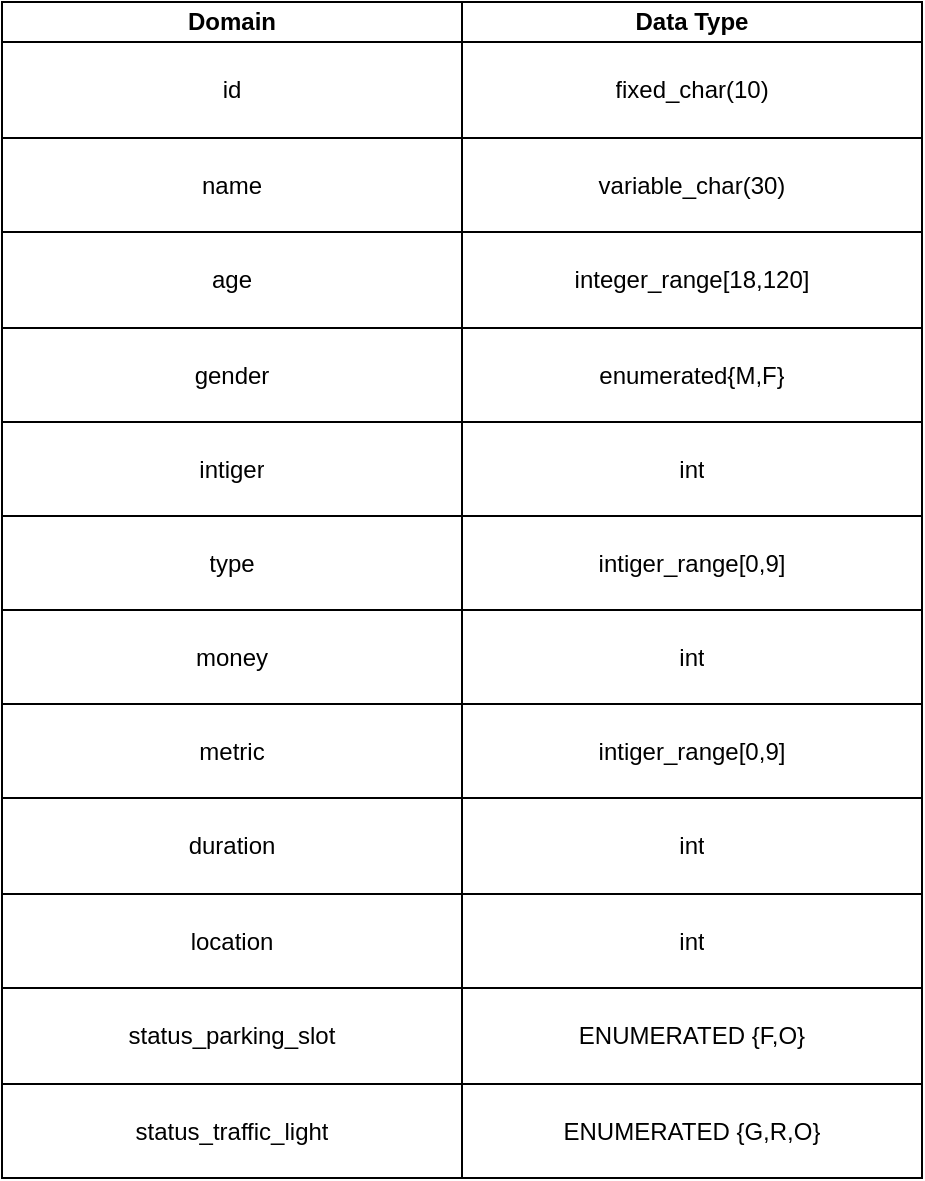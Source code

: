 <mxfile version="15.8.3" type="device" pages="3"><diagram id="o48mB5we5kzMIboen61E" name="Domain"><mxGraphModel dx="781" dy="1153" grid="1" gridSize="10" guides="1" tooltips="1" connect="1" arrows="1" fold="1" page="1" pageScale="1" pageWidth="827" pageHeight="1169" math="0" shadow="0"><root><mxCell id="48gvTljza2SN53_okfwj-0"/><mxCell id="48gvTljza2SN53_okfwj-1" parent="48gvTljza2SN53_okfwj-0"/><mxCell id="8Z8xhAIf8XsP618VEylt-116" value="" style="shape=table;startSize=0;container=1;collapsible=0;childLayout=tableLayout;" parent="48gvTljza2SN53_okfwj-1" vertex="1"><mxGeometry x="100" y="120" width="460" height="588" as="geometry"/></mxCell><mxCell id="8Z8xhAIf8XsP618VEylt-117" value="" style="shape=partialRectangle;collapsible=0;dropTarget=0;pointerEvents=0;fillColor=none;top=0;left=0;bottom=0;right=0;points=[[0,0.5],[1,0.5]];portConstraint=eastwest;" parent="8Z8xhAIf8XsP618VEylt-116" vertex="1"><mxGeometry width="460" height="20" as="geometry"/></mxCell><mxCell id="8Z8xhAIf8XsP618VEylt-177" value="&lt;b&gt;Domain&lt;/b&gt;" style="shape=partialRectangle;html=1;whiteSpace=wrap;connectable=0;overflow=hidden;fillColor=none;top=0;left=0;bottom=0;right=0;pointerEvents=1;" parent="8Z8xhAIf8XsP618VEylt-117" vertex="1"><mxGeometry width="230" height="20" as="geometry"><mxRectangle width="230" height="20" as="alternateBounds"/></mxGeometry></mxCell><mxCell id="8Z8xhAIf8XsP618VEylt-118" value="&lt;b&gt;Data Type&lt;/b&gt;" style="shape=partialRectangle;html=1;whiteSpace=wrap;connectable=0;overflow=hidden;fillColor=none;top=0;left=0;bottom=0;right=0;pointerEvents=1;" parent="8Z8xhAIf8XsP618VEylt-117" vertex="1"><mxGeometry x="230" width="230" height="20" as="geometry"><mxRectangle width="230" height="20" as="alternateBounds"/></mxGeometry></mxCell><mxCell id="8Z8xhAIf8XsP618VEylt-120" value="" style="shape=partialRectangle;collapsible=0;dropTarget=0;pointerEvents=0;fillColor=none;top=0;left=0;bottom=0;right=0;points=[[0,0.5],[1,0.5]];portConstraint=eastwest;" parent="8Z8xhAIf8XsP618VEylt-116" vertex="1"><mxGeometry y="20" width="460" height="48" as="geometry"/></mxCell><mxCell id="8Z8xhAIf8XsP618VEylt-178" value="id" style="shape=partialRectangle;html=1;whiteSpace=wrap;connectable=0;overflow=hidden;fillColor=none;top=0;left=0;bottom=0;right=0;pointerEvents=1;" parent="8Z8xhAIf8XsP618VEylt-120" vertex="1"><mxGeometry width="230" height="48" as="geometry"><mxRectangle width="230" height="48" as="alternateBounds"/></mxGeometry></mxCell><mxCell id="8Z8xhAIf8XsP618VEylt-121" value="fixed_char(10)" style="shape=partialRectangle;html=1;whiteSpace=wrap;connectable=0;overflow=hidden;fillColor=none;top=0;left=0;bottom=0;right=0;pointerEvents=1;" parent="8Z8xhAIf8XsP618VEylt-120" vertex="1"><mxGeometry x="230" width="230" height="48" as="geometry"><mxRectangle width="230" height="48" as="alternateBounds"/></mxGeometry></mxCell><mxCell id="8Z8xhAIf8XsP618VEylt-123" value="" style="shape=partialRectangle;collapsible=0;dropTarget=0;pointerEvents=0;fillColor=none;top=0;left=0;bottom=0;right=0;points=[[0,0.5],[1,0.5]];portConstraint=eastwest;" parent="8Z8xhAIf8XsP618VEylt-116" vertex="1"><mxGeometry y="68" width="460" height="47" as="geometry"/></mxCell><mxCell id="8Z8xhAIf8XsP618VEylt-179" value="name" style="shape=partialRectangle;html=1;whiteSpace=wrap;connectable=0;overflow=hidden;fillColor=none;top=0;left=0;bottom=0;right=0;pointerEvents=1;" parent="8Z8xhAIf8XsP618VEylt-123" vertex="1"><mxGeometry width="230" height="47" as="geometry"><mxRectangle width="230" height="47" as="alternateBounds"/></mxGeometry></mxCell><mxCell id="8Z8xhAIf8XsP618VEylt-124" value="variable_char(30)" style="shape=partialRectangle;html=1;whiteSpace=wrap;connectable=0;overflow=hidden;fillColor=none;top=0;left=0;bottom=0;right=0;pointerEvents=1;" parent="8Z8xhAIf8XsP618VEylt-123" vertex="1"><mxGeometry x="230" width="230" height="47" as="geometry"><mxRectangle width="230" height="47" as="alternateBounds"/></mxGeometry></mxCell><mxCell id="8Z8xhAIf8XsP618VEylt-126" value="" style="shape=partialRectangle;collapsible=0;dropTarget=0;pointerEvents=0;fillColor=none;top=0;left=0;bottom=0;right=0;points=[[0,0.5],[1,0.5]];portConstraint=eastwest;" parent="8Z8xhAIf8XsP618VEylt-116" vertex="1"><mxGeometry y="115" width="460" height="48" as="geometry"/></mxCell><mxCell id="8Z8xhAIf8XsP618VEylt-180" value="age" style="shape=partialRectangle;html=1;whiteSpace=wrap;connectable=0;overflow=hidden;fillColor=none;top=0;left=0;bottom=0;right=0;pointerEvents=1;" parent="8Z8xhAIf8XsP618VEylt-126" vertex="1"><mxGeometry width="230" height="48" as="geometry"><mxRectangle width="230" height="48" as="alternateBounds"/></mxGeometry></mxCell><mxCell id="8Z8xhAIf8XsP618VEylt-127" value="integer_range[18,120]" style="shape=partialRectangle;html=1;whiteSpace=wrap;connectable=0;overflow=hidden;fillColor=none;top=0;left=0;bottom=0;right=0;pointerEvents=1;" parent="8Z8xhAIf8XsP618VEylt-126" vertex="1"><mxGeometry x="230" width="230" height="48" as="geometry"><mxRectangle width="230" height="48" as="alternateBounds"/></mxGeometry></mxCell><mxCell id="8Z8xhAIf8XsP618VEylt-129" value="" style="shape=partialRectangle;collapsible=0;dropTarget=0;pointerEvents=0;fillColor=none;top=0;left=0;bottom=0;right=0;points=[[0,0.5],[1,0.5]];portConstraint=eastwest;" parent="8Z8xhAIf8XsP618VEylt-116" vertex="1"><mxGeometry y="163" width="460" height="47" as="geometry"/></mxCell><mxCell id="8Z8xhAIf8XsP618VEylt-181" value="gender" style="shape=partialRectangle;html=1;whiteSpace=wrap;connectable=0;overflow=hidden;fillColor=none;top=0;left=0;bottom=0;right=0;pointerEvents=1;" parent="8Z8xhAIf8XsP618VEylt-129" vertex="1"><mxGeometry width="230" height="47" as="geometry"><mxRectangle width="230" height="47" as="alternateBounds"/></mxGeometry></mxCell><mxCell id="8Z8xhAIf8XsP618VEylt-130" value="enumerated{M,F}" style="shape=partialRectangle;html=1;whiteSpace=wrap;connectable=0;overflow=hidden;fillColor=none;top=0;left=0;bottom=0;right=0;pointerEvents=1;" parent="8Z8xhAIf8XsP618VEylt-129" vertex="1"><mxGeometry x="230" width="230" height="47" as="geometry"><mxRectangle width="230" height="47" as="alternateBounds"/></mxGeometry></mxCell><mxCell id="8Z8xhAIf8XsP618VEylt-132" value="" style="shape=partialRectangle;collapsible=0;dropTarget=0;pointerEvents=0;fillColor=none;top=0;left=0;bottom=0;right=0;points=[[0,0.5],[1,0.5]];portConstraint=eastwest;" parent="8Z8xhAIf8XsP618VEylt-116" vertex="1"><mxGeometry y="210" width="460" height="47" as="geometry"/></mxCell><mxCell id="8Z8xhAIf8XsP618VEylt-182" value="intiger" style="shape=partialRectangle;html=1;whiteSpace=wrap;connectable=0;overflow=hidden;fillColor=none;top=0;left=0;bottom=0;right=0;pointerEvents=1;" parent="8Z8xhAIf8XsP618VEylt-132" vertex="1"><mxGeometry width="230" height="47" as="geometry"><mxRectangle width="230" height="47" as="alternateBounds"/></mxGeometry></mxCell><mxCell id="8Z8xhAIf8XsP618VEylt-133" value="int" style="shape=partialRectangle;html=1;whiteSpace=wrap;connectable=0;overflow=hidden;fillColor=none;top=0;left=0;bottom=0;right=0;pointerEvents=1;" parent="8Z8xhAIf8XsP618VEylt-132" vertex="1"><mxGeometry x="230" width="230" height="47" as="geometry"><mxRectangle width="230" height="47" as="alternateBounds"/></mxGeometry></mxCell><mxCell id="8Z8xhAIf8XsP618VEylt-135" value="" style="shape=partialRectangle;collapsible=0;dropTarget=0;pointerEvents=0;fillColor=none;top=0;left=0;bottom=0;right=0;points=[[0,0.5],[1,0.5]];portConstraint=eastwest;" parent="8Z8xhAIf8XsP618VEylt-116" vertex="1"><mxGeometry y="257" width="460" height="47" as="geometry"/></mxCell><mxCell id="8Z8xhAIf8XsP618VEylt-183" value="type" style="shape=partialRectangle;html=1;whiteSpace=wrap;connectable=0;overflow=hidden;fillColor=none;top=0;left=0;bottom=0;right=0;pointerEvents=1;" parent="8Z8xhAIf8XsP618VEylt-135" vertex="1"><mxGeometry width="230" height="47" as="geometry"><mxRectangle width="230" height="47" as="alternateBounds"/></mxGeometry></mxCell><mxCell id="8Z8xhAIf8XsP618VEylt-136" value="&lt;span&gt;intiger_range[0,9]&lt;/span&gt;" style="shape=partialRectangle;html=1;whiteSpace=wrap;connectable=0;overflow=hidden;fillColor=none;top=0;left=0;bottom=0;right=0;pointerEvents=1;" parent="8Z8xhAIf8XsP618VEylt-135" vertex="1"><mxGeometry x="230" width="230" height="47" as="geometry"><mxRectangle width="230" height="47" as="alternateBounds"/></mxGeometry></mxCell><mxCell id="8Z8xhAIf8XsP618VEylt-138" value="" style="shape=partialRectangle;collapsible=0;dropTarget=0;pointerEvents=0;fillColor=none;top=0;left=0;bottom=0;right=0;points=[[0,0.5],[1,0.5]];portConstraint=eastwest;" parent="8Z8xhAIf8XsP618VEylt-116" vertex="1"><mxGeometry y="304" width="460" height="47" as="geometry"/></mxCell><mxCell id="8Z8xhAIf8XsP618VEylt-184" value="money" style="shape=partialRectangle;html=1;whiteSpace=wrap;connectable=0;overflow=hidden;fillColor=none;top=0;left=0;bottom=0;right=0;pointerEvents=1;" parent="8Z8xhAIf8XsP618VEylt-138" vertex="1"><mxGeometry width="230" height="47" as="geometry"><mxRectangle width="230" height="47" as="alternateBounds"/></mxGeometry></mxCell><mxCell id="8Z8xhAIf8XsP618VEylt-139" value="int" style="shape=partialRectangle;html=1;whiteSpace=wrap;connectable=0;overflow=hidden;fillColor=none;top=0;left=0;bottom=0;right=0;pointerEvents=1;" parent="8Z8xhAIf8XsP618VEylt-138" vertex="1"><mxGeometry x="230" width="230" height="47" as="geometry"><mxRectangle width="230" height="47" as="alternateBounds"/></mxGeometry></mxCell><mxCell id="8Z8xhAIf8XsP618VEylt-141" value="" style="shape=partialRectangle;collapsible=0;dropTarget=0;pointerEvents=0;fillColor=none;top=0;left=0;bottom=0;right=0;points=[[0,0.5],[1,0.5]];portConstraint=eastwest;" parent="8Z8xhAIf8XsP618VEylt-116" vertex="1"><mxGeometry y="351" width="460" height="47" as="geometry"/></mxCell><mxCell id="8Z8xhAIf8XsP618VEylt-185" value="metric" style="shape=partialRectangle;html=1;whiteSpace=wrap;connectable=0;overflow=hidden;fillColor=none;top=0;left=0;bottom=0;right=0;pointerEvents=1;" parent="8Z8xhAIf8XsP618VEylt-141" vertex="1"><mxGeometry width="230" height="47" as="geometry"><mxRectangle width="230" height="47" as="alternateBounds"/></mxGeometry></mxCell><mxCell id="8Z8xhAIf8XsP618VEylt-142" value="intiger_range[0,9]" style="shape=partialRectangle;html=1;whiteSpace=wrap;connectable=0;overflow=hidden;fillColor=none;top=0;left=0;bottom=0;right=0;pointerEvents=1;" parent="8Z8xhAIf8XsP618VEylt-141" vertex="1"><mxGeometry x="230" width="230" height="47" as="geometry"><mxRectangle width="230" height="47" as="alternateBounds"/></mxGeometry></mxCell><mxCell id="8Z8xhAIf8XsP618VEylt-144" value="" style="shape=partialRectangle;collapsible=0;dropTarget=0;pointerEvents=0;fillColor=none;top=0;left=0;bottom=0;right=0;points=[[0,0.5],[1,0.5]];portConstraint=eastwest;" parent="8Z8xhAIf8XsP618VEylt-116" vertex="1"><mxGeometry y="398" width="460" height="48" as="geometry"/></mxCell><mxCell id="8Z8xhAIf8XsP618VEylt-186" value="duration" style="shape=partialRectangle;html=1;whiteSpace=wrap;connectable=0;overflow=hidden;fillColor=none;top=0;left=0;bottom=0;right=0;pointerEvents=1;" parent="8Z8xhAIf8XsP618VEylt-144" vertex="1"><mxGeometry width="230" height="48" as="geometry"><mxRectangle width="230" height="48" as="alternateBounds"/></mxGeometry></mxCell><mxCell id="8Z8xhAIf8XsP618VEylt-145" value="int" style="shape=partialRectangle;html=1;whiteSpace=wrap;connectable=0;overflow=hidden;fillColor=none;top=0;left=0;bottom=0;right=0;pointerEvents=1;" parent="8Z8xhAIf8XsP618VEylt-144" vertex="1"><mxGeometry x="230" width="230" height="48" as="geometry"><mxRectangle width="230" height="48" as="alternateBounds"/></mxGeometry></mxCell><mxCell id="8Z8xhAIf8XsP618VEylt-147" value="" style="shape=partialRectangle;collapsible=0;dropTarget=0;pointerEvents=0;fillColor=none;top=0;left=0;bottom=0;right=0;points=[[0,0.5],[1,0.5]];portConstraint=eastwest;" parent="8Z8xhAIf8XsP618VEylt-116" vertex="1"><mxGeometry y="446" width="460" height="47" as="geometry"/></mxCell><mxCell id="8Z8xhAIf8XsP618VEylt-187" value="location" style="shape=partialRectangle;html=1;whiteSpace=wrap;connectable=0;overflow=hidden;fillColor=none;top=0;left=0;bottom=0;right=0;pointerEvents=1;" parent="8Z8xhAIf8XsP618VEylt-147" vertex="1"><mxGeometry width="230" height="47" as="geometry"><mxRectangle width="230" height="47" as="alternateBounds"/></mxGeometry></mxCell><mxCell id="8Z8xhAIf8XsP618VEylt-148" value="int" style="shape=partialRectangle;html=1;whiteSpace=wrap;connectable=0;overflow=hidden;fillColor=none;top=0;left=0;bottom=0;right=0;pointerEvents=1;" parent="8Z8xhAIf8XsP618VEylt-147" vertex="1"><mxGeometry x="230" width="230" height="47" as="geometry"><mxRectangle width="230" height="47" as="alternateBounds"/></mxGeometry></mxCell><mxCell id="8Z8xhAIf8XsP618VEylt-150" value="" style="shape=partialRectangle;collapsible=0;dropTarget=0;pointerEvents=0;fillColor=none;top=0;left=0;bottom=0;right=0;points=[[0,0.5],[1,0.5]];portConstraint=eastwest;" parent="8Z8xhAIf8XsP618VEylt-116" vertex="1"><mxGeometry y="493" width="460" height="48" as="geometry"/></mxCell><mxCell id="8Z8xhAIf8XsP618VEylt-188" value="status_parking_slot" style="shape=partialRectangle;html=1;whiteSpace=wrap;connectable=0;overflow=hidden;fillColor=none;top=0;left=0;bottom=0;right=0;pointerEvents=1;" parent="8Z8xhAIf8XsP618VEylt-150" vertex="1"><mxGeometry width="230" height="48" as="geometry"><mxRectangle width="230" height="48" as="alternateBounds"/></mxGeometry></mxCell><mxCell id="8Z8xhAIf8XsP618VEylt-151" value="&lt;span&gt;ENUMERATED {F,O}&lt;/span&gt;" style="shape=partialRectangle;html=1;whiteSpace=wrap;connectable=0;overflow=hidden;fillColor=none;top=0;left=0;bottom=0;right=0;pointerEvents=1;" parent="8Z8xhAIf8XsP618VEylt-150" vertex="1"><mxGeometry x="230" width="230" height="48" as="geometry"><mxRectangle width="230" height="48" as="alternateBounds"/></mxGeometry></mxCell><mxCell id="8Z8xhAIf8XsP618VEylt-153" value="" style="shape=partialRectangle;collapsible=0;dropTarget=0;pointerEvents=0;fillColor=none;top=0;left=0;bottom=0;right=0;points=[[0,0.5],[1,0.5]];portConstraint=eastwest;" parent="8Z8xhAIf8XsP618VEylt-116" vertex="1"><mxGeometry y="541" width="460" height="47" as="geometry"/></mxCell><mxCell id="8Z8xhAIf8XsP618VEylt-189" value="status_traffic_light" style="shape=partialRectangle;html=1;whiteSpace=wrap;connectable=0;overflow=hidden;fillColor=none;top=0;left=0;bottom=0;right=0;pointerEvents=1;" parent="8Z8xhAIf8XsP618VEylt-153" vertex="1"><mxGeometry width="230" height="47" as="geometry"><mxRectangle width="230" height="47" as="alternateBounds"/></mxGeometry></mxCell><mxCell id="8Z8xhAIf8XsP618VEylt-154" value="&lt;span&gt;ENUMERATED {G,R,O}&lt;/span&gt;" style="shape=partialRectangle;html=1;whiteSpace=wrap;connectable=0;overflow=hidden;fillColor=none;top=0;left=0;bottom=0;right=0;pointerEvents=1;" parent="8Z8xhAIf8XsP618VEylt-153" vertex="1"><mxGeometry x="230" width="230" height="47" as="geometry"><mxRectangle width="230" height="47" as="alternateBounds"/></mxGeometry></mxCell></root></mxGraphModel></diagram><diagram id="vD7xz9xuDKNWbCkkUmp3" name="Relation"><mxGraphModel dx="781" dy="2322" grid="1" gridSize="10" guides="1" tooltips="1" connect="1" arrows="1" fold="1" page="1" pageScale="1" pageWidth="827" pageHeight="1169" math="0" shadow="0"><root><mxCell id="dyG8cztH1jSKij0Q8tGM-0"/><mxCell id="dyG8cztH1jSKij0Q8tGM-1" parent="dyG8cztH1jSKij0Q8tGM-0"/><mxCell id="w2iYqTN6WAdTimiqH7Nj-110" value="User" style="shape=table;startSize=30;container=1;collapsible=0;childLayout=tableLayout;labelBorderColor=none;labelBackgroundColor=none;fontStyle=1" parent="dyG8cztH1jSKij0Q8tGM-1" vertex="1"><mxGeometry x="40" y="-1150" width="320" height="550" as="geometry"/></mxCell><mxCell id="w2iYqTN6WAdTimiqH7Nj-111" value="" style="shape=partialRectangle;collapsible=0;dropTarget=0;pointerEvents=0;fillColor=none;top=0;left=0;bottom=0;right=0;points=[[0,0.5],[1,0.5]];portConstraint=eastwest;" parent="w2iYqTN6WAdTimiqH7Nj-110" vertex="1"><mxGeometry y="30" width="320" height="30" as="geometry"/></mxCell><mxCell id="w2iYqTN6WAdTimiqH7Nj-112" value="&lt;b&gt;attributes :&lt;/b&gt;" style="shape=partialRectangle;html=1;whiteSpace=wrap;connectable=0;overflow=hidden;fillColor=none;top=0;left=0;bottom=0;right=0;pointerEvents=1;align=center;" parent="w2iYqTN6WAdTimiqH7Nj-111" vertex="1"><mxGeometry width="160" height="30" as="geometry"><mxRectangle width="160" height="30" as="alternateBounds"/></mxGeometry></mxCell><mxCell id="w2iYqTN6WAdTimiqH7Nj-113" value="" style="shape=partialRectangle;html=1;whiteSpace=wrap;connectable=0;overflow=hidden;fillColor=none;top=0;left=0;bottom=0;right=0;pointerEvents=1;" parent="w2iYqTN6WAdTimiqH7Nj-111" vertex="1"><mxGeometry x="160" width="160" height="30" as="geometry"><mxRectangle width="160" height="30" as="alternateBounds"/></mxGeometry></mxCell><mxCell id="w2iYqTN6WAdTimiqH7Nj-114" value="" style="shape=partialRectangle;collapsible=0;dropTarget=0;pointerEvents=0;fillColor=none;top=0;left=0;bottom=0;right=0;points=[[0,0.5],[1,0.5]];portConstraint=eastwest;" parent="w2iYqTN6WAdTimiqH7Nj-110" vertex="1"><mxGeometry y="60" width="320" height="40" as="geometry"/></mxCell><mxCell id="w2iYqTN6WAdTimiqH7Nj-115" value="&lt;b&gt;Name&lt;/b&gt;" style="shape=partialRectangle;html=1;whiteSpace=wrap;connectable=0;overflow=hidden;fillColor=none;top=0;left=0;bottom=0;right=0;pointerEvents=1;" parent="w2iYqTN6WAdTimiqH7Nj-114" vertex="1"><mxGeometry width="160" height="40" as="geometry"><mxRectangle width="160" height="40" as="alternateBounds"/></mxGeometry></mxCell><mxCell id="w2iYqTN6WAdTimiqH7Nj-116" value="&lt;b&gt;Domain&lt;/b&gt;" style="shape=partialRectangle;html=1;whiteSpace=wrap;connectable=0;overflow=hidden;fillColor=none;top=0;left=0;bottom=0;right=0;pointerEvents=1;" parent="w2iYqTN6WAdTimiqH7Nj-114" vertex="1"><mxGeometry x="160" width="160" height="40" as="geometry"><mxRectangle width="160" height="40" as="alternateBounds"/></mxGeometry></mxCell><mxCell id="w2iYqTN6WAdTimiqH7Nj-117" value="" style="shape=partialRectangle;collapsible=0;dropTarget=0;pointerEvents=0;fillColor=none;top=0;left=0;bottom=0;right=0;points=[[0,0.5],[1,0.5]];portConstraint=eastwest;" parent="w2iYqTN6WAdTimiqH7Nj-110" vertex="1"><mxGeometry y="100" width="320" height="60" as="geometry"/></mxCell><mxCell id="w2iYqTN6WAdTimiqH7Nj-118" value="id" style="shape=partialRectangle;html=1;whiteSpace=wrap;connectable=0;overflow=hidden;fillColor=none;top=0;left=0;bottom=0;right=0;pointerEvents=1;" parent="w2iYqTN6WAdTimiqH7Nj-117" vertex="1"><mxGeometry width="160" height="60" as="geometry"><mxRectangle width="160" height="60" as="alternateBounds"/></mxGeometry></mxCell><mxCell id="w2iYqTN6WAdTimiqH7Nj-119" value="id" style="shape=partialRectangle;html=1;whiteSpace=wrap;connectable=0;overflow=hidden;fillColor=none;top=0;left=0;bottom=0;right=0;pointerEvents=1;" parent="w2iYqTN6WAdTimiqH7Nj-117" vertex="1"><mxGeometry x="160" width="160" height="60" as="geometry"><mxRectangle width="160" height="60" as="alternateBounds"/></mxGeometry></mxCell><mxCell id="w2iYqTN6WAdTimiqH7Nj-120" value="" style="shape=partialRectangle;collapsible=0;dropTarget=0;pointerEvents=0;fillColor=none;top=0;left=0;bottom=0;right=0;points=[[0,0.5],[1,0.5]];portConstraint=eastwest;" parent="w2iYqTN6WAdTimiqH7Nj-110" vertex="1"><mxGeometry y="160" width="320" height="60" as="geometry"/></mxCell><mxCell id="w2iYqTN6WAdTimiqH7Nj-121" value="name" style="shape=partialRectangle;html=1;whiteSpace=wrap;connectable=0;overflow=hidden;fillColor=none;top=0;left=0;bottom=0;right=0;pointerEvents=1;" parent="w2iYqTN6WAdTimiqH7Nj-120" vertex="1"><mxGeometry width="160" height="60" as="geometry"><mxRectangle width="160" height="60" as="alternateBounds"/></mxGeometry></mxCell><mxCell id="w2iYqTN6WAdTimiqH7Nj-122" value="name" style="shape=partialRectangle;html=1;whiteSpace=wrap;connectable=0;overflow=hidden;fillColor=none;top=0;left=0;bottom=0;right=0;pointerEvents=1;" parent="w2iYqTN6WAdTimiqH7Nj-120" vertex="1"><mxGeometry x="160" width="160" height="60" as="geometry"><mxRectangle width="160" height="60" as="alternateBounds"/></mxGeometry></mxCell><mxCell id="w2iYqTN6WAdTimiqH7Nj-123" value="" style="shape=partialRectangle;collapsible=0;dropTarget=0;pointerEvents=0;fillColor=none;top=0;left=0;bottom=0;right=0;points=[[0,0.5],[1,0.5]];portConstraint=eastwest;" parent="w2iYqTN6WAdTimiqH7Nj-110" vertex="1"><mxGeometry y="220" width="320" height="60" as="geometry"/></mxCell><mxCell id="w2iYqTN6WAdTimiqH7Nj-124" value="age" style="shape=partialRectangle;html=1;whiteSpace=wrap;connectable=0;overflow=hidden;fillColor=none;top=0;left=0;bottom=0;right=0;pointerEvents=1;" parent="w2iYqTN6WAdTimiqH7Nj-123" vertex="1"><mxGeometry width="160" height="60" as="geometry"><mxRectangle width="160" height="60" as="alternateBounds"/></mxGeometry></mxCell><mxCell id="w2iYqTN6WAdTimiqH7Nj-125" value="age" style="shape=partialRectangle;html=1;whiteSpace=wrap;connectable=0;overflow=hidden;fillColor=none;top=0;left=0;bottom=0;right=0;pointerEvents=1;" parent="w2iYqTN6WAdTimiqH7Nj-123" vertex="1"><mxGeometry x="160" width="160" height="60" as="geometry"><mxRectangle width="160" height="60" as="alternateBounds"/></mxGeometry></mxCell><mxCell id="w2iYqTN6WAdTimiqH7Nj-126" value="" style="shape=partialRectangle;collapsible=0;dropTarget=0;pointerEvents=0;fillColor=none;top=0;left=0;bottom=0;right=0;points=[[0,0.5],[1,0.5]];portConstraint=eastwest;" parent="w2iYqTN6WAdTimiqH7Nj-110" vertex="1"><mxGeometry y="280" width="320" height="60" as="geometry"/></mxCell><mxCell id="w2iYqTN6WAdTimiqH7Nj-127" value="gender" style="shape=partialRectangle;html=1;whiteSpace=wrap;connectable=0;overflow=hidden;fillColor=none;top=0;left=0;bottom=0;right=0;pointerEvents=1;" parent="w2iYqTN6WAdTimiqH7Nj-126" vertex="1"><mxGeometry width="160" height="60" as="geometry"><mxRectangle width="160" height="60" as="alternateBounds"/></mxGeometry></mxCell><mxCell id="w2iYqTN6WAdTimiqH7Nj-128" value="gendre" style="shape=partialRectangle;html=1;whiteSpace=wrap;connectable=0;overflow=hidden;fillColor=none;top=0;left=0;bottom=0;right=0;pointerEvents=1;" parent="w2iYqTN6WAdTimiqH7Nj-126" vertex="1"><mxGeometry x="160" width="160" height="60" as="geometry"><mxRectangle width="160" height="60" as="alternateBounds"/></mxGeometry></mxCell><mxCell id="w2iYqTN6WAdTimiqH7Nj-129" value="" style="shape=partialRectangle;collapsible=0;dropTarget=0;pointerEvents=0;fillColor=none;top=0;left=0;bottom=0;right=0;points=[[0,0.5],[1,0.5]];portConstraint=eastwest;" parent="w2iYqTN6WAdTimiqH7Nj-110" vertex="1"><mxGeometry y="340" width="320" height="60" as="geometry"/></mxCell><mxCell id="w2iYqTN6WAdTimiqH7Nj-130" value="mobile_number" style="shape=partialRectangle;html=1;whiteSpace=wrap;connectable=0;overflow=hidden;fillColor=none;top=0;left=0;bottom=0;right=0;pointerEvents=1;" parent="w2iYqTN6WAdTimiqH7Nj-129" vertex="1"><mxGeometry width="160" height="60" as="geometry"><mxRectangle width="160" height="60" as="alternateBounds"/></mxGeometry></mxCell><mxCell id="w2iYqTN6WAdTimiqH7Nj-131" value="int" style="shape=partialRectangle;html=1;whiteSpace=wrap;connectable=0;overflow=hidden;fillColor=none;top=0;left=0;bottom=0;right=0;pointerEvents=1;" parent="w2iYqTN6WAdTimiqH7Nj-129" vertex="1"><mxGeometry x="160" width="160" height="60" as="geometry"><mxRectangle width="160" height="60" as="alternateBounds"/></mxGeometry></mxCell><mxCell id="w2iYqTN6WAdTimiqH7Nj-132" value="" style="shape=partialRectangle;collapsible=0;dropTarget=0;pointerEvents=0;fillColor=none;top=0;left=0;bottom=0;right=0;points=[[0,0.5],[1,0.5]];portConstraint=eastwest;" parent="w2iYqTN6WAdTimiqH7Nj-110" vertex="1"><mxGeometry y="400" width="320" height="30" as="geometry"/></mxCell><mxCell id="w2iYqTN6WAdTimiqH7Nj-133" value="&lt;b&gt;constraints :&lt;/b&gt;" style="shape=partialRectangle;html=1;whiteSpace=wrap;connectable=0;overflow=hidden;fillColor=none;top=0;left=0;bottom=0;right=0;pointerEvents=1;" parent="w2iYqTN6WAdTimiqH7Nj-132" vertex="1"><mxGeometry width="160" height="30" as="geometry"><mxRectangle width="160" height="30" as="alternateBounds"/></mxGeometry></mxCell><mxCell id="w2iYqTN6WAdTimiqH7Nj-134" value="" style="shape=partialRectangle;html=1;whiteSpace=wrap;connectable=0;overflow=hidden;fillColor=none;top=0;left=0;bottom=0;right=0;pointerEvents=1;" parent="w2iYqTN6WAdTimiqH7Nj-132" vertex="1"><mxGeometry x="160" width="160" height="30" as="geometry"><mxRectangle width="160" height="30" as="alternateBounds"/></mxGeometry></mxCell><mxCell id="w2iYqTN6WAdTimiqH7Nj-135" value="" style="shape=partialRectangle;collapsible=0;dropTarget=0;pointerEvents=0;fillColor=none;top=0;left=0;bottom=0;right=0;points=[[0,0.5],[1,0.5]];portConstraint=eastwest;" parent="w2iYqTN6WAdTimiqH7Nj-110" vertex="1"><mxGeometry y="430" width="320" height="60" as="geometry"/></mxCell><mxCell id="w2iYqTN6WAdTimiqH7Nj-136" value="Primary_Key" style="shape=partialRectangle;html=1;whiteSpace=wrap;connectable=0;overflow=hidden;fillColor=none;top=0;left=0;bottom=0;right=0;pointerEvents=1;" parent="w2iYqTN6WAdTimiqH7Nj-135" vertex="1"><mxGeometry width="160" height="60" as="geometry"><mxRectangle width="160" height="60" as="alternateBounds"/></mxGeometry></mxCell><mxCell id="w2iYqTN6WAdTimiqH7Nj-137" value="id" style="shape=partialRectangle;html=1;whiteSpace=wrap;connectable=0;overflow=hidden;fillColor=none;top=0;left=0;bottom=0;right=0;pointerEvents=1;" parent="w2iYqTN6WAdTimiqH7Nj-135" vertex="1"><mxGeometry x="160" width="160" height="60" as="geometry"><mxRectangle width="160" height="60" as="alternateBounds"/></mxGeometry></mxCell><mxCell id="w2iYqTN6WAdTimiqH7Nj-138" value="" style="shape=partialRectangle;collapsible=0;dropTarget=0;pointerEvents=0;fillColor=none;top=0;left=0;bottom=0;right=0;points=[[0,0.5],[1,0.5]];portConstraint=eastwest;" parent="w2iYqTN6WAdTimiqH7Nj-110" vertex="1"><mxGeometry y="490" width="320" height="60" as="geometry"/></mxCell><mxCell id="w2iYqTN6WAdTimiqH7Nj-139" value="Foreign_Key" style="shape=partialRectangle;html=1;whiteSpace=wrap;connectable=0;overflow=hidden;fillColor=none;top=0;left=0;bottom=0;right=0;pointerEvents=1;" parent="w2iYqTN6WAdTimiqH7Nj-138" vertex="1"><mxGeometry width="160" height="60" as="geometry"><mxRectangle width="160" height="60" as="alternateBounds"/></mxGeometry></mxCell><mxCell id="w2iYqTN6WAdTimiqH7Nj-140" value="-" style="shape=partialRectangle;html=1;whiteSpace=wrap;connectable=0;overflow=hidden;fillColor=none;top=0;left=0;bottom=0;right=0;pointerEvents=1;" parent="w2iYqTN6WAdTimiqH7Nj-138" vertex="1"><mxGeometry x="160" width="160" height="60" as="geometry"><mxRectangle width="160" height="60" as="alternateBounds"/></mxGeometry></mxCell><mxCell id="SmGaRJZc1fRCqjlY4akP-0" value="Violation" style="shape=table;startSize=30;container=1;collapsible=0;childLayout=tableLayout;fontStyle=1" parent="dyG8cztH1jSKij0Q8tGM-1" vertex="1"><mxGeometry x="440" y="-1160" width="280" height="490" as="geometry"/></mxCell><mxCell id="SmGaRJZc1fRCqjlY4akP-1" value="" style="shape=partialRectangle;collapsible=0;dropTarget=0;pointerEvents=0;fillColor=none;top=0;left=0;bottom=0;right=0;points=[[0,0.5],[1,0.5]];portConstraint=eastwest;" parent="SmGaRJZc1fRCqjlY4akP-0" vertex="1"><mxGeometry y="30" width="280" height="30" as="geometry"/></mxCell><mxCell id="SmGaRJZc1fRCqjlY4akP-2" value="&lt;b&gt;attributes :&lt;/b&gt;" style="shape=partialRectangle;html=1;whiteSpace=wrap;connectable=0;overflow=hidden;fillColor=none;top=0;left=0;bottom=0;right=0;pointerEvents=1;" parent="SmGaRJZc1fRCqjlY4akP-1" vertex="1"><mxGeometry width="140" height="30" as="geometry"><mxRectangle width="140" height="30" as="alternateBounds"/></mxGeometry></mxCell><mxCell id="SmGaRJZc1fRCqjlY4akP-3" value="" style="shape=partialRectangle;html=1;whiteSpace=wrap;connectable=0;overflow=hidden;fillColor=none;top=0;left=0;bottom=0;right=0;pointerEvents=1;" parent="SmGaRJZc1fRCqjlY4akP-1" vertex="1"><mxGeometry x="140" width="140" height="30" as="geometry"><mxRectangle width="140" height="30" as="alternateBounds"/></mxGeometry></mxCell><mxCell id="SmGaRJZc1fRCqjlY4akP-4" value="" style="shape=partialRectangle;collapsible=0;dropTarget=0;pointerEvents=0;fillColor=none;top=0;left=0;bottom=0;right=0;points=[[0,0.5],[1,0.5]];portConstraint=eastwest;" parent="SmGaRJZc1fRCqjlY4akP-0" vertex="1"><mxGeometry y="60" width="280" height="40" as="geometry"/></mxCell><mxCell id="SmGaRJZc1fRCqjlY4akP-5" value="&lt;b&gt;Name&lt;/b&gt;" style="shape=partialRectangle;html=1;whiteSpace=wrap;connectable=0;overflow=hidden;fillColor=none;top=0;left=0;bottom=0;right=0;pointerEvents=1;" parent="SmGaRJZc1fRCqjlY4akP-4" vertex="1"><mxGeometry width="140" height="40" as="geometry"><mxRectangle width="140" height="40" as="alternateBounds"/></mxGeometry></mxCell><mxCell id="SmGaRJZc1fRCqjlY4akP-6" value="&lt;b&gt;Domain&lt;/b&gt;" style="shape=partialRectangle;html=1;whiteSpace=wrap;connectable=0;overflow=hidden;fillColor=none;top=0;left=0;bottom=0;right=0;pointerEvents=1;" parent="SmGaRJZc1fRCqjlY4akP-4" vertex="1"><mxGeometry x="140" width="140" height="40" as="geometry"><mxRectangle width="140" height="40" as="alternateBounds"/></mxGeometry></mxCell><mxCell id="SmGaRJZc1fRCqjlY4akP-7" value="" style="shape=partialRectangle;collapsible=0;dropTarget=0;pointerEvents=0;fillColor=none;top=0;left=0;bottom=0;right=0;points=[[0,0.5],[1,0.5]];portConstraint=eastwest;" parent="SmGaRJZc1fRCqjlY4akP-0" vertex="1"><mxGeometry y="100" width="280" height="60" as="geometry"/></mxCell><mxCell id="SmGaRJZc1fRCqjlY4akP-8" value="id" style="shape=partialRectangle;html=1;whiteSpace=wrap;connectable=0;overflow=hidden;fillColor=none;top=0;left=0;bottom=0;right=0;pointerEvents=1;" parent="SmGaRJZc1fRCqjlY4akP-7" vertex="1"><mxGeometry width="140" height="60" as="geometry"><mxRectangle width="140" height="60" as="alternateBounds"/></mxGeometry></mxCell><mxCell id="SmGaRJZc1fRCqjlY4akP-9" value="id" style="shape=partialRectangle;html=1;whiteSpace=wrap;connectable=0;overflow=hidden;fillColor=none;top=0;left=0;bottom=0;right=0;pointerEvents=1;" parent="SmGaRJZc1fRCqjlY4akP-7" vertex="1"><mxGeometry x="140" width="140" height="60" as="geometry"><mxRectangle width="140" height="60" as="alternateBounds"/></mxGeometry></mxCell><mxCell id="SmGaRJZc1fRCqjlY4akP-10" value="" style="shape=partialRectangle;collapsible=0;dropTarget=0;pointerEvents=0;fillColor=none;top=0;left=0;bottom=0;right=0;points=[[0,0.5],[1,0.5]];portConstraint=eastwest;" parent="SmGaRJZc1fRCqjlY4akP-0" vertex="1"><mxGeometry y="160" width="280" height="60" as="geometry"/></mxCell><mxCell id="SmGaRJZc1fRCqjlY4akP-11" value="type" style="shape=partialRectangle;html=1;whiteSpace=wrap;connectable=0;overflow=hidden;fillColor=none;top=0;left=0;bottom=0;right=0;pointerEvents=1;" parent="SmGaRJZc1fRCqjlY4akP-10" vertex="1"><mxGeometry width="140" height="60" as="geometry"><mxRectangle width="140" height="60" as="alternateBounds"/></mxGeometry></mxCell><mxCell id="SmGaRJZc1fRCqjlY4akP-12" value="type" style="shape=partialRectangle;html=1;whiteSpace=wrap;connectable=0;overflow=hidden;fillColor=none;top=0;left=0;bottom=0;right=0;pointerEvents=1;" parent="SmGaRJZc1fRCqjlY4akP-10" vertex="1"><mxGeometry x="140" width="140" height="60" as="geometry"><mxRectangle width="140" height="60" as="alternateBounds"/></mxGeometry></mxCell><mxCell id="SmGaRJZc1fRCqjlY4akP-13" value="" style="shape=partialRectangle;collapsible=0;dropTarget=0;pointerEvents=0;fillColor=none;top=0;left=0;bottom=0;right=0;points=[[0,0.5],[1,0.5]];portConstraint=eastwest;" parent="SmGaRJZc1fRCqjlY4akP-0" vertex="1"><mxGeometry y="220" width="280" height="60" as="geometry"/></mxCell><mxCell id="SmGaRJZc1fRCqjlY4akP-14" value="fee" style="shape=partialRectangle;html=1;whiteSpace=wrap;connectable=0;overflow=hidden;fillColor=none;top=0;left=0;bottom=0;right=0;pointerEvents=1;" parent="SmGaRJZc1fRCqjlY4akP-13" vertex="1"><mxGeometry width="140" height="60" as="geometry"><mxRectangle width="140" height="60" as="alternateBounds"/></mxGeometry></mxCell><mxCell id="SmGaRJZc1fRCqjlY4akP-15" value="money" style="shape=partialRectangle;html=1;whiteSpace=wrap;connectable=0;overflow=hidden;fillColor=none;top=0;left=0;bottom=0;right=0;pointerEvents=1;" parent="SmGaRJZc1fRCqjlY4akP-13" vertex="1"><mxGeometry x="140" width="140" height="60" as="geometry"><mxRectangle width="140" height="60" as="alternateBounds"/></mxGeometry></mxCell><mxCell id="SmGaRJZc1fRCqjlY4akP-16" value="" style="shape=partialRectangle;collapsible=0;dropTarget=0;pointerEvents=0;fillColor=none;top=0;left=0;bottom=0;right=0;points=[[0,0.5],[1,0.5]];portConstraint=eastwest;" parent="SmGaRJZc1fRCqjlY4akP-0" vertex="1"><mxGeometry y="280" width="280" height="60" as="geometry"/></mxCell><mxCell id="SmGaRJZc1fRCqjlY4akP-17" value="user_id" style="shape=partialRectangle;html=1;whiteSpace=wrap;connectable=0;overflow=hidden;fillColor=none;top=0;left=0;bottom=0;right=0;pointerEvents=1;" parent="SmGaRJZc1fRCqjlY4akP-16" vertex="1"><mxGeometry width="140" height="60" as="geometry"><mxRectangle width="140" height="60" as="alternateBounds"/></mxGeometry></mxCell><mxCell id="SmGaRJZc1fRCqjlY4akP-18" value="id" style="shape=partialRectangle;html=1;whiteSpace=wrap;connectable=0;overflow=hidden;fillColor=none;top=0;left=0;bottom=0;right=0;pointerEvents=1;" parent="SmGaRJZc1fRCqjlY4akP-16" vertex="1"><mxGeometry x="140" width="140" height="60" as="geometry"><mxRectangle width="140" height="60" as="alternateBounds"/></mxGeometry></mxCell><mxCell id="SmGaRJZc1fRCqjlY4akP-19" value="" style="shape=partialRectangle;collapsible=0;dropTarget=0;pointerEvents=0;fillColor=none;top=0;left=0;bottom=0;right=0;points=[[0,0.5],[1,0.5]];portConstraint=eastwest;" parent="SmGaRJZc1fRCqjlY4akP-0" vertex="1"><mxGeometry y="340" width="280" height="30" as="geometry"/></mxCell><mxCell id="SmGaRJZc1fRCqjlY4akP-20" value="&lt;b&gt;constraints :&lt;/b&gt;" style="shape=partialRectangle;html=1;whiteSpace=wrap;connectable=0;overflow=hidden;fillColor=none;top=0;left=0;bottom=0;right=0;pointerEvents=1;" parent="SmGaRJZc1fRCqjlY4akP-19" vertex="1"><mxGeometry width="140" height="30" as="geometry"><mxRectangle width="140" height="30" as="alternateBounds"/></mxGeometry></mxCell><mxCell id="SmGaRJZc1fRCqjlY4akP-21" value="" style="shape=partialRectangle;html=1;whiteSpace=wrap;connectable=0;overflow=hidden;fillColor=none;top=0;left=0;bottom=0;right=0;pointerEvents=1;" parent="SmGaRJZc1fRCqjlY4akP-19" vertex="1"><mxGeometry x="140" width="140" height="30" as="geometry"><mxRectangle width="140" height="30" as="alternateBounds"/></mxGeometry></mxCell><mxCell id="SmGaRJZc1fRCqjlY4akP-22" value="" style="shape=partialRectangle;collapsible=0;dropTarget=0;pointerEvents=0;fillColor=none;top=0;left=0;bottom=0;right=0;points=[[0,0.5],[1,0.5]];portConstraint=eastwest;" parent="SmGaRJZc1fRCqjlY4akP-0" vertex="1"><mxGeometry y="370" width="280" height="60" as="geometry"/></mxCell><mxCell id="SmGaRJZc1fRCqjlY4akP-23" value="Primary_key" style="shape=partialRectangle;html=1;whiteSpace=wrap;connectable=0;overflow=hidden;fillColor=none;top=0;left=0;bottom=0;right=0;pointerEvents=1;" parent="SmGaRJZc1fRCqjlY4akP-22" vertex="1"><mxGeometry width="140" height="60" as="geometry"><mxRectangle width="140" height="60" as="alternateBounds"/></mxGeometry></mxCell><mxCell id="SmGaRJZc1fRCqjlY4akP-24" value="id" style="shape=partialRectangle;html=1;whiteSpace=wrap;connectable=0;overflow=hidden;fillColor=none;top=0;left=0;bottom=0;right=0;pointerEvents=1;" parent="SmGaRJZc1fRCqjlY4akP-22" vertex="1"><mxGeometry x="140" width="140" height="60" as="geometry"><mxRectangle width="140" height="60" as="alternateBounds"/></mxGeometry></mxCell><mxCell id="SmGaRJZc1fRCqjlY4akP-25" value="" style="shape=partialRectangle;collapsible=0;dropTarget=0;pointerEvents=0;fillColor=none;top=0;left=0;bottom=0;right=0;points=[[0,0.5],[1,0.5]];portConstraint=eastwest;" parent="SmGaRJZc1fRCqjlY4akP-0" vertex="1"><mxGeometry y="430" width="280" height="60" as="geometry"/></mxCell><mxCell id="SmGaRJZc1fRCqjlY4akP-26" value="Foreign_Key" style="shape=partialRectangle;html=1;whiteSpace=wrap;connectable=0;overflow=hidden;fillColor=none;top=0;left=0;bottom=0;right=0;pointerEvents=1;" parent="SmGaRJZc1fRCqjlY4akP-25" vertex="1"><mxGeometry width="140" height="60" as="geometry"><mxRectangle width="140" height="60" as="alternateBounds"/></mxGeometry></mxCell><mxCell id="SmGaRJZc1fRCqjlY4akP-27" value="user_id --&amp;gt; user" style="shape=partialRectangle;html=1;whiteSpace=wrap;connectable=0;overflow=hidden;fillColor=none;top=0;left=0;bottom=0;right=0;pointerEvents=1;" parent="SmGaRJZc1fRCqjlY4akP-25" vertex="1"><mxGeometry x="140" width="140" height="60" as="geometry"><mxRectangle width="140" height="60" as="alternateBounds"/></mxGeometry></mxCell><mxCell id="riZt5XbRAWRcqQY-yjc2-0" value="Vehicle" style="shape=table;startSize=30;container=1;collapsible=0;childLayout=tableLayout;labelBackgroundColor=none;labelBorderColor=none;align=center;fontStyle=1" parent="dyG8cztH1jSKij0Q8tGM-1" vertex="1"><mxGeometry x="40" y="-560" width="320" height="820" as="geometry"/></mxCell><mxCell id="riZt5XbRAWRcqQY-yjc2-1" value="" style="shape=partialRectangle;collapsible=0;dropTarget=0;pointerEvents=0;fillColor=none;top=0;left=0;bottom=0;right=0;points=[[0,0.5],[1,0.5]];portConstraint=eastwest;labelBackgroundColor=none;labelBorderColor=none;align=center;" parent="riZt5XbRAWRcqQY-yjc2-0" vertex="1"><mxGeometry y="30" width="320" height="36" as="geometry"/></mxCell><mxCell id="riZt5XbRAWRcqQY-yjc2-2" value="&lt;b&gt;attribute :&lt;/b&gt;" style="shape=partialRectangle;html=1;whiteSpace=wrap;connectable=0;overflow=hidden;fillColor=none;top=0;left=0;bottom=0;right=0;pointerEvents=1;labelBackgroundColor=none;labelBorderColor=none;align=center;" parent="riZt5XbRAWRcqQY-yjc2-1" vertex="1"><mxGeometry width="160" height="36" as="geometry"><mxRectangle width="160" height="36" as="alternateBounds"/></mxGeometry></mxCell><mxCell id="riZt5XbRAWRcqQY-yjc2-3" value="" style="shape=partialRectangle;html=1;whiteSpace=wrap;connectable=0;overflow=hidden;fillColor=none;top=0;left=0;bottom=0;right=0;pointerEvents=1;labelBackgroundColor=none;labelBorderColor=none;align=center;" parent="riZt5XbRAWRcqQY-yjc2-1" vertex="1"><mxGeometry x="160" width="160" height="36" as="geometry"><mxRectangle width="160" height="36" as="alternateBounds"/></mxGeometry></mxCell><mxCell id="riZt5XbRAWRcqQY-yjc2-4" value="" style="shape=partialRectangle;collapsible=0;dropTarget=0;pointerEvents=0;fillColor=none;top=0;left=0;bottom=0;right=0;points=[[0,0.5],[1,0.5]];portConstraint=eastwest;labelBackgroundColor=none;labelBorderColor=none;align=center;" parent="riZt5XbRAWRcqQY-yjc2-0" vertex="1"><mxGeometry y="66" width="320" height="44" as="geometry"/></mxCell><mxCell id="riZt5XbRAWRcqQY-yjc2-5" value="&lt;b&gt;Name&lt;/b&gt;" style="shape=partialRectangle;html=1;whiteSpace=wrap;connectable=0;overflow=hidden;fillColor=none;top=0;left=0;bottom=0;right=0;pointerEvents=1;labelBackgroundColor=none;labelBorderColor=none;align=center;" parent="riZt5XbRAWRcqQY-yjc2-4" vertex="1"><mxGeometry width="160" height="44" as="geometry"><mxRectangle width="160" height="44" as="alternateBounds"/></mxGeometry></mxCell><mxCell id="riZt5XbRAWRcqQY-yjc2-6" value="&lt;b&gt;Domain&lt;/b&gt;" style="shape=partialRectangle;html=1;whiteSpace=wrap;connectable=0;overflow=hidden;fillColor=none;top=0;left=0;bottom=0;right=0;pointerEvents=1;labelBackgroundColor=none;labelBorderColor=none;align=center;" parent="riZt5XbRAWRcqQY-yjc2-4" vertex="1"><mxGeometry x="160" width="160" height="44" as="geometry"><mxRectangle width="160" height="44" as="alternateBounds"/></mxGeometry></mxCell><mxCell id="riZt5XbRAWRcqQY-yjc2-7" value="" style="shape=partialRectangle;collapsible=0;dropTarget=0;pointerEvents=0;fillColor=none;top=0;left=0;bottom=0;right=0;points=[[0,0.5],[1,0.5]];portConstraint=eastwest;labelBackgroundColor=none;labelBorderColor=none;align=center;" parent="riZt5XbRAWRcqQY-yjc2-0" vertex="1"><mxGeometry y="110" width="320" height="75" as="geometry"/></mxCell><mxCell id="riZt5XbRAWRcqQY-yjc2-8" value="licence_plate" style="shape=partialRectangle;html=1;whiteSpace=wrap;connectable=0;overflow=hidden;fillColor=none;top=0;left=0;bottom=0;right=0;pointerEvents=1;labelBackgroundColor=none;labelBorderColor=none;align=center;" parent="riZt5XbRAWRcqQY-yjc2-7" vertex="1"><mxGeometry width="160" height="75" as="geometry"><mxRectangle width="160" height="75" as="alternateBounds"/></mxGeometry></mxCell><mxCell id="riZt5XbRAWRcqQY-yjc2-9" value="id" style="shape=partialRectangle;html=1;whiteSpace=wrap;connectable=0;overflow=hidden;fillColor=none;top=0;left=0;bottom=0;right=0;pointerEvents=1;labelBackgroundColor=none;labelBorderColor=none;align=center;" parent="riZt5XbRAWRcqQY-yjc2-7" vertex="1"><mxGeometry x="160" width="160" height="75" as="geometry"><mxRectangle width="160" height="75" as="alternateBounds"/></mxGeometry></mxCell><mxCell id="riZt5XbRAWRcqQY-yjc2-10" value="" style="shape=partialRectangle;collapsible=0;dropTarget=0;pointerEvents=0;fillColor=none;top=0;left=0;bottom=0;right=0;points=[[0,0.5],[1,0.5]];portConstraint=eastwest;labelBackgroundColor=none;labelBorderColor=none;align=center;" parent="riZt5XbRAWRcqQY-yjc2-0" vertex="1"><mxGeometry y="185" width="320" height="72" as="geometry"/></mxCell><mxCell id="riZt5XbRAWRcqQY-yjc2-11" value="type" style="shape=partialRectangle;html=1;whiteSpace=wrap;connectable=0;overflow=hidden;fillColor=none;top=0;left=0;bottom=0;right=0;pointerEvents=1;labelBackgroundColor=none;labelBorderColor=none;align=center;" parent="riZt5XbRAWRcqQY-yjc2-10" vertex="1"><mxGeometry width="160" height="72" as="geometry"><mxRectangle width="160" height="72" as="alternateBounds"/></mxGeometry></mxCell><mxCell id="riZt5XbRAWRcqQY-yjc2-12" value="type" style="shape=partialRectangle;html=1;whiteSpace=wrap;connectable=0;overflow=hidden;fillColor=none;top=0;left=0;bottom=0;right=0;pointerEvents=1;labelBackgroundColor=none;labelBorderColor=none;align=center;" parent="riZt5XbRAWRcqQY-yjc2-10" vertex="1"><mxGeometry x="160" width="160" height="72" as="geometry"><mxRectangle width="160" height="72" as="alternateBounds"/></mxGeometry></mxCell><mxCell id="riZt5XbRAWRcqQY-yjc2-13" value="" style="shape=partialRectangle;collapsible=0;dropTarget=0;pointerEvents=0;fillColor=none;top=0;left=0;bottom=0;right=0;points=[[0,0.5],[1,0.5]];portConstraint=eastwest;labelBackgroundColor=none;labelBorderColor=none;align=center;" parent="riZt5XbRAWRcqQY-yjc2-0" vertex="1"><mxGeometry y="257" width="320" height="73" as="geometry"/></mxCell><mxCell id="riZt5XbRAWRcqQY-yjc2-14" value="user_id" style="shape=partialRectangle;html=1;whiteSpace=wrap;connectable=0;overflow=hidden;fillColor=none;top=0;left=0;bottom=0;right=0;pointerEvents=1;labelBackgroundColor=none;labelBorderColor=none;align=center;" parent="riZt5XbRAWRcqQY-yjc2-13" vertex="1"><mxGeometry width="160" height="73" as="geometry"><mxRectangle width="160" height="73" as="alternateBounds"/></mxGeometry></mxCell><mxCell id="riZt5XbRAWRcqQY-yjc2-15" value="id" style="shape=partialRectangle;html=1;whiteSpace=wrap;connectable=0;overflow=hidden;fillColor=none;top=0;left=0;bottom=0;right=0;pointerEvents=1;labelBackgroundColor=none;labelBorderColor=none;align=center;" parent="riZt5XbRAWRcqQY-yjc2-13" vertex="1"><mxGeometry x="160" width="160" height="73" as="geometry"><mxRectangle width="160" height="73" as="alternateBounds"/></mxGeometry></mxCell><mxCell id="riZt5XbRAWRcqQY-yjc2-16" value="" style="shape=partialRectangle;collapsible=0;dropTarget=0;pointerEvents=0;fillColor=none;top=0;left=0;bottom=0;right=0;points=[[0,0.5],[1,0.5]];portConstraint=eastwest;labelBackgroundColor=none;labelBorderColor=none;align=center;" parent="riZt5XbRAWRcqQY-yjc2-0" vertex="1"><mxGeometry y="330" width="320" height="76" as="geometry"/></mxCell><mxCell id="riZt5XbRAWRcqQY-yjc2-17" value="route_id" style="shape=partialRectangle;html=1;whiteSpace=wrap;connectable=0;overflow=hidden;fillColor=none;top=0;left=0;bottom=0;right=0;pointerEvents=1;labelBackgroundColor=none;labelBorderColor=none;align=center;" parent="riZt5XbRAWRcqQY-yjc2-16" vertex="1"><mxGeometry width="160" height="76" as="geometry"><mxRectangle width="160" height="76" as="alternateBounds"/></mxGeometry></mxCell><mxCell id="riZt5XbRAWRcqQY-yjc2-18" value="id" style="shape=partialRectangle;html=1;whiteSpace=wrap;connectable=0;overflow=hidden;fillColor=none;top=0;left=0;bottom=0;right=0;pointerEvents=1;labelBackgroundColor=none;labelBorderColor=none;align=center;" parent="riZt5XbRAWRcqQY-yjc2-16" vertex="1"><mxGeometry x="160" width="160" height="76" as="geometry"><mxRectangle width="160" height="76" as="alternateBounds"/></mxGeometry></mxCell><mxCell id="riZt5XbRAWRcqQY-yjc2-19" value="" style="shape=partialRectangle;collapsible=0;dropTarget=0;pointerEvents=0;fillColor=none;top=0;left=0;bottom=0;right=0;points=[[0,0.5],[1,0.5]];portConstraint=eastwest;labelBackgroundColor=none;labelBorderColor=none;align=center;" parent="riZt5XbRAWRcqQY-yjc2-0" vertex="1"><mxGeometry y="406" width="320" height="75" as="geometry"/></mxCell><mxCell id="riZt5XbRAWRcqQY-yjc2-20" value="current_area_id" style="shape=partialRectangle;html=1;whiteSpace=wrap;connectable=0;overflow=hidden;fillColor=none;top=0;left=0;bottom=0;right=0;pointerEvents=1;labelBackgroundColor=none;labelBorderColor=none;align=center;" parent="riZt5XbRAWRcqQY-yjc2-19" vertex="1"><mxGeometry width="160" height="75" as="geometry"><mxRectangle width="160" height="75" as="alternateBounds"/></mxGeometry></mxCell><mxCell id="riZt5XbRAWRcqQY-yjc2-21" value="id" style="shape=partialRectangle;html=1;whiteSpace=wrap;connectable=0;overflow=hidden;fillColor=none;top=0;left=0;bottom=0;right=0;pointerEvents=1;labelBackgroundColor=none;labelBorderColor=none;align=center;" parent="riZt5XbRAWRcqQY-yjc2-19" vertex="1"><mxGeometry x="160" width="160" height="75" as="geometry"><mxRectangle width="160" height="75" as="alternateBounds"/></mxGeometry></mxCell><mxCell id="riZt5XbRAWRcqQY-yjc2-22" value="" style="shape=partialRectangle;collapsible=0;dropTarget=0;pointerEvents=0;fillColor=none;top=0;left=0;bottom=0;right=0;points=[[0,0.5],[1,0.5]];portConstraint=eastwest;labelBackgroundColor=none;labelBorderColor=none;align=center;" parent="riZt5XbRAWRcqQY-yjc2-0" vertex="1"><mxGeometry y="481" width="320" height="71" as="geometry"/></mxCell><mxCell id="riZt5XbRAWRcqQY-yjc2-23" value="starting_area_id" style="shape=partialRectangle;html=1;whiteSpace=wrap;connectable=0;overflow=hidden;fillColor=none;top=0;left=0;bottom=0;right=0;pointerEvents=1;labelBackgroundColor=none;labelBorderColor=none;align=center;" parent="riZt5XbRAWRcqQY-yjc2-22" vertex="1"><mxGeometry width="160" height="71" as="geometry"><mxRectangle width="160" height="71" as="alternateBounds"/></mxGeometry></mxCell><mxCell id="riZt5XbRAWRcqQY-yjc2-24" value="id" style="shape=partialRectangle;html=1;whiteSpace=wrap;connectable=0;overflow=hidden;fillColor=none;top=0;left=0;bottom=0;right=0;pointerEvents=1;labelBackgroundColor=none;labelBorderColor=none;align=center;" parent="riZt5XbRAWRcqQY-yjc2-22" vertex="1"><mxGeometry x="160" width="160" height="71" as="geometry"><mxRectangle width="160" height="71" as="alternateBounds"/></mxGeometry></mxCell><mxCell id="riZt5XbRAWRcqQY-yjc2-25" value="" style="shape=partialRectangle;collapsible=0;dropTarget=0;pointerEvents=0;fillColor=none;top=0;left=0;bottom=0;right=0;points=[[0,0.5],[1,0.5]];portConstraint=eastwest;labelBackgroundColor=none;labelBorderColor=none;align=center;" parent="riZt5XbRAWRcqQY-yjc2-0" vertex="1"><mxGeometry y="552" width="320" height="75" as="geometry"/></mxCell><mxCell id="riZt5XbRAWRcqQY-yjc2-26" value="destination_area_id" style="shape=partialRectangle;html=1;whiteSpace=wrap;connectable=0;overflow=hidden;fillColor=none;top=0;left=0;bottom=0;right=0;pointerEvents=1;labelBackgroundColor=none;labelBorderColor=none;align=center;" parent="riZt5XbRAWRcqQY-yjc2-25" vertex="1"><mxGeometry width="160" height="75" as="geometry"><mxRectangle width="160" height="75" as="alternateBounds"/></mxGeometry></mxCell><mxCell id="riZt5XbRAWRcqQY-yjc2-27" value="id" style="shape=partialRectangle;html=1;whiteSpace=wrap;connectable=0;overflow=hidden;fillColor=none;top=0;left=0;bottom=0;right=0;pointerEvents=1;labelBackgroundColor=none;labelBorderColor=none;align=center;" parent="riZt5XbRAWRcqQY-yjc2-25" vertex="1"><mxGeometry x="160" width="160" height="75" as="geometry"><mxRectangle width="160" height="75" as="alternateBounds"/></mxGeometry></mxCell><mxCell id="riZt5XbRAWRcqQY-yjc2-28" value="" style="shape=partialRectangle;collapsible=0;dropTarget=0;pointerEvents=0;fillColor=none;top=0;left=0;bottom=0;right=0;points=[[0,0.5],[1,0.5]];portConstraint=eastwest;labelBackgroundColor=none;labelBorderColor=none;align=center;" parent="riZt5XbRAWRcqQY-yjc2-0" vertex="1"><mxGeometry y="627" width="320" height="47" as="geometry"/></mxCell><mxCell id="riZt5XbRAWRcqQY-yjc2-29" value="&lt;b&gt;constraints :&lt;/b&gt;" style="shape=partialRectangle;html=1;whiteSpace=wrap;connectable=0;overflow=hidden;fillColor=none;top=0;left=0;bottom=0;right=0;pointerEvents=1;labelBackgroundColor=none;labelBorderColor=none;align=center;" parent="riZt5XbRAWRcqQY-yjc2-28" vertex="1"><mxGeometry width="160" height="47" as="geometry"><mxRectangle width="160" height="47" as="alternateBounds"/></mxGeometry></mxCell><mxCell id="riZt5XbRAWRcqQY-yjc2-30" value="" style="shape=partialRectangle;html=1;whiteSpace=wrap;connectable=0;overflow=hidden;fillColor=none;top=0;left=0;bottom=0;right=0;pointerEvents=1;labelBackgroundColor=none;labelBorderColor=none;align=center;" parent="riZt5XbRAWRcqQY-yjc2-28" vertex="1"><mxGeometry x="160" width="160" height="47" as="geometry"><mxRectangle width="160" height="47" as="alternateBounds"/></mxGeometry></mxCell><mxCell id="riZt5XbRAWRcqQY-yjc2-31" value="" style="shape=partialRectangle;collapsible=0;dropTarget=0;pointerEvents=0;fillColor=none;top=0;left=0;bottom=0;right=0;points=[[0,0.5],[1,0.5]];portConstraint=eastwest;labelBackgroundColor=none;labelBorderColor=none;align=center;" parent="riZt5XbRAWRcqQY-yjc2-0" vertex="1"><mxGeometry y="674" width="320" height="70" as="geometry"/></mxCell><mxCell id="riZt5XbRAWRcqQY-yjc2-32" value="&lt;span&gt;Primary_Key&lt;/span&gt;" style="shape=partialRectangle;html=1;whiteSpace=wrap;connectable=0;overflow=hidden;fillColor=none;top=0;left=0;bottom=0;right=0;pointerEvents=1;labelBackgroundColor=none;labelBorderColor=none;align=center;" parent="riZt5XbRAWRcqQY-yjc2-31" vertex="1"><mxGeometry width="160" height="70" as="geometry"><mxRectangle width="160" height="70" as="alternateBounds"/></mxGeometry></mxCell><mxCell id="riZt5XbRAWRcqQY-yjc2-33" value="licence_plate" style="shape=partialRectangle;html=1;whiteSpace=wrap;connectable=0;overflow=hidden;fillColor=none;top=0;left=0;bottom=0;right=0;pointerEvents=1;labelBackgroundColor=none;labelBorderColor=none;align=center;" parent="riZt5XbRAWRcqQY-yjc2-31" vertex="1"><mxGeometry x="160" width="160" height="70" as="geometry"><mxRectangle width="160" height="70" as="alternateBounds"/></mxGeometry></mxCell><mxCell id="riZt5XbRAWRcqQY-yjc2-34" value="" style="shape=partialRectangle;collapsible=0;dropTarget=0;pointerEvents=0;fillColor=none;top=0;left=0;bottom=0;right=0;points=[[0,0.5],[1,0.5]];portConstraint=eastwest;labelBackgroundColor=none;labelBorderColor=none;align=center;" parent="riZt5XbRAWRcqQY-yjc2-0" vertex="1"><mxGeometry y="744" width="320" height="76" as="geometry"/></mxCell><mxCell id="riZt5XbRAWRcqQY-yjc2-35" value="&lt;span&gt;Foreign_Key&lt;/span&gt;" style="shape=partialRectangle;html=1;whiteSpace=wrap;connectable=0;overflow=hidden;fillColor=none;top=0;left=0;bottom=0;right=0;pointerEvents=1;labelBackgroundColor=none;labelBorderColor=none;align=center;" parent="riZt5XbRAWRcqQY-yjc2-34" vertex="1"><mxGeometry width="160" height="76" as="geometry"><mxRectangle width="160" height="76" as="alternateBounds"/></mxGeometry></mxCell><mxCell id="riZt5XbRAWRcqQY-yjc2-36" value="user_id --&amp;gt; user&lt;br&gt;route_id --&amp;gt;route&lt;br&gt;current_area_id --&amp;gt;area&lt;br&gt;srating_area_id--&amp;gt;area&lt;br&gt;destination_area_id--&amp;gt;area" style="shape=partialRectangle;html=1;whiteSpace=wrap;connectable=0;overflow=hidden;fillColor=none;top=0;left=0;bottom=0;right=0;pointerEvents=1;labelBackgroundColor=none;labelBorderColor=none;align=center;" parent="riZt5XbRAWRcqQY-yjc2-34" vertex="1"><mxGeometry x="160" width="160" height="76" as="geometry"><mxRectangle width="160" height="76" as="alternateBounds"/></mxGeometry></mxCell><mxCell id="F55fq3BcWCIYVSbX5LgB-8" value="Area" style="shape=table;startSize=30;container=1;collapsible=0;childLayout=tableLayout;labelBackgroundColor=none;labelBorderColor=none;align=center;fontStyle=1" parent="dyG8cztH1jSKij0Q8tGM-1" vertex="1"><mxGeometry x="440" y="-620" width="280" height="503" as="geometry"/></mxCell><mxCell id="F55fq3BcWCIYVSbX5LgB-9" value="" style="shape=partialRectangle;collapsible=0;dropTarget=0;pointerEvents=0;fillColor=none;top=0;left=0;bottom=0;right=0;points=[[0,0.5],[1,0.5]];portConstraint=eastwest;labelBackgroundColor=none;labelBorderColor=none;align=center;" parent="F55fq3BcWCIYVSbX5LgB-8" vertex="1"><mxGeometry y="30" width="280" height="32" as="geometry"/></mxCell><mxCell id="F55fq3BcWCIYVSbX5LgB-10" value="&lt;b&gt;attribute :&lt;/b&gt;" style="shape=partialRectangle;html=1;whiteSpace=wrap;connectable=0;overflow=hidden;fillColor=none;top=0;left=0;bottom=0;right=0;pointerEvents=1;labelBackgroundColor=none;labelBorderColor=none;align=center;" parent="F55fq3BcWCIYVSbX5LgB-9" vertex="1"><mxGeometry width="140" height="32" as="geometry"><mxRectangle width="140" height="32" as="alternateBounds"/></mxGeometry></mxCell><mxCell id="F55fq3BcWCIYVSbX5LgB-11" value="" style="shape=partialRectangle;html=1;whiteSpace=wrap;connectable=0;overflow=hidden;fillColor=none;top=0;left=0;bottom=0;right=0;pointerEvents=1;labelBackgroundColor=none;labelBorderColor=none;align=center;" parent="F55fq3BcWCIYVSbX5LgB-9" vertex="1"><mxGeometry x="140" width="140" height="32" as="geometry"><mxRectangle width="140" height="32" as="alternateBounds"/></mxGeometry></mxCell><mxCell id="F55fq3BcWCIYVSbX5LgB-12" value="" style="shape=partialRectangle;collapsible=0;dropTarget=0;pointerEvents=0;fillColor=none;top=0;left=0;bottom=0;right=0;points=[[0,0.5],[1,0.5]];portConstraint=eastwest;labelBackgroundColor=none;labelBorderColor=none;align=center;" parent="F55fq3BcWCIYVSbX5LgB-8" vertex="1"><mxGeometry y="62" width="280" height="48" as="geometry"/></mxCell><mxCell id="F55fq3BcWCIYVSbX5LgB-13" value="&lt;b&gt;Name&lt;/b&gt;" style="shape=partialRectangle;html=1;whiteSpace=wrap;connectable=0;overflow=hidden;fillColor=none;top=0;left=0;bottom=0;right=0;pointerEvents=1;labelBackgroundColor=none;labelBorderColor=none;align=center;" parent="F55fq3BcWCIYVSbX5LgB-12" vertex="1"><mxGeometry width="140" height="48" as="geometry"><mxRectangle width="140" height="48" as="alternateBounds"/></mxGeometry></mxCell><mxCell id="F55fq3BcWCIYVSbX5LgB-14" value="&lt;b&gt;Domain&lt;/b&gt;" style="shape=partialRectangle;html=1;whiteSpace=wrap;connectable=0;overflow=hidden;fillColor=none;top=0;left=0;bottom=0;right=0;pointerEvents=1;labelBackgroundColor=none;labelBorderColor=none;align=center;" parent="F55fq3BcWCIYVSbX5LgB-12" vertex="1"><mxGeometry x="140" width="140" height="48" as="geometry"><mxRectangle width="140" height="48" as="alternateBounds"/></mxGeometry></mxCell><mxCell id="F55fq3BcWCIYVSbX5LgB-15" value="" style="shape=partialRectangle;collapsible=0;dropTarget=0;pointerEvents=0;fillColor=none;top=0;left=0;bottom=0;right=0;points=[[0,0.5],[1,0.5]];portConstraint=eastwest;labelBackgroundColor=none;labelBorderColor=none;align=center;" parent="F55fq3BcWCIYVSbX5LgB-8" vertex="1"><mxGeometry y="110" width="280" height="73" as="geometry"/></mxCell><mxCell id="F55fq3BcWCIYVSbX5LgB-16" value="id" style="shape=partialRectangle;html=1;whiteSpace=wrap;connectable=0;overflow=hidden;fillColor=none;top=0;left=0;bottom=0;right=0;pointerEvents=1;labelBackgroundColor=none;labelBorderColor=none;align=center;" parent="F55fq3BcWCIYVSbX5LgB-15" vertex="1"><mxGeometry width="140" height="73" as="geometry"><mxRectangle width="140" height="73" as="alternateBounds"/></mxGeometry></mxCell><mxCell id="F55fq3BcWCIYVSbX5LgB-17" value="id" style="shape=partialRectangle;html=1;whiteSpace=wrap;connectable=0;overflow=hidden;fillColor=none;top=0;left=0;bottom=0;right=0;pointerEvents=1;labelBackgroundColor=none;labelBorderColor=none;align=center;" parent="F55fq3BcWCIYVSbX5LgB-15" vertex="1"><mxGeometry x="140" width="140" height="73" as="geometry"><mxRectangle width="140" height="73" as="alternateBounds"/></mxGeometry></mxCell><mxCell id="F55fq3BcWCIYVSbX5LgB-18" value="" style="shape=partialRectangle;collapsible=0;dropTarget=0;pointerEvents=0;fillColor=none;top=0;left=0;bottom=0;right=0;points=[[0,0.5],[1,0.5]];portConstraint=eastwest;labelBackgroundColor=none;labelBorderColor=none;align=center;" parent="F55fq3BcWCIYVSbX5LgB-8" vertex="1"><mxGeometry y="183" width="280" height="72" as="geometry"/></mxCell><mxCell id="F55fq3BcWCIYVSbX5LgB-19" value="name" style="shape=partialRectangle;html=1;whiteSpace=wrap;connectable=0;overflow=hidden;fillColor=none;top=0;left=0;bottom=0;right=0;pointerEvents=1;labelBackgroundColor=none;labelBorderColor=none;align=center;" parent="F55fq3BcWCIYVSbX5LgB-18" vertex="1"><mxGeometry width="140" height="72" as="geometry"><mxRectangle width="140" height="72" as="alternateBounds"/></mxGeometry></mxCell><mxCell id="F55fq3BcWCIYVSbX5LgB-20" value="name" style="shape=partialRectangle;html=1;whiteSpace=wrap;connectable=0;overflow=hidden;fillColor=none;top=0;left=0;bottom=0;right=0;pointerEvents=1;labelBackgroundColor=none;labelBorderColor=none;align=center;" parent="F55fq3BcWCIYVSbX5LgB-18" vertex="1"><mxGeometry x="140" width="140" height="72" as="geometry"><mxRectangle width="140" height="72" as="alternateBounds"/></mxGeometry></mxCell><mxCell id="F55fq3BcWCIYVSbX5LgB-21" value="" style="shape=partialRectangle;collapsible=0;dropTarget=0;pointerEvents=0;fillColor=none;top=0;left=0;bottom=0;right=0;points=[[0,0.5],[1,0.5]];portConstraint=eastwest;labelBackgroundColor=none;labelBorderColor=none;align=center;" parent="F55fq3BcWCIYVSbX5LgB-8" vertex="1"><mxGeometry y="255" width="280" height="71" as="geometry"/></mxCell><mxCell id="F55fq3BcWCIYVSbX5LgB-22" value="traffic_metric" style="shape=partialRectangle;html=1;whiteSpace=wrap;connectable=0;overflow=hidden;fillColor=none;top=0;left=0;bottom=0;right=0;pointerEvents=1;labelBackgroundColor=none;labelBorderColor=none;align=center;" parent="F55fq3BcWCIYVSbX5LgB-21" vertex="1"><mxGeometry width="140" height="71" as="geometry"><mxRectangle width="140" height="71" as="alternateBounds"/></mxGeometry></mxCell><mxCell id="F55fq3BcWCIYVSbX5LgB-23" value="metric" style="shape=partialRectangle;html=1;whiteSpace=wrap;connectable=0;overflow=hidden;fillColor=none;top=0;left=0;bottom=0;right=0;pointerEvents=1;labelBackgroundColor=none;labelBorderColor=none;align=center;" parent="F55fq3BcWCIYVSbX5LgB-21" vertex="1"><mxGeometry x="140" width="140" height="71" as="geometry"><mxRectangle width="140" height="71" as="alternateBounds"/></mxGeometry></mxCell><mxCell id="F55fq3BcWCIYVSbX5LgB-24" value="" style="shape=partialRectangle;collapsible=0;dropTarget=0;pointerEvents=0;fillColor=none;top=0;left=0;bottom=0;right=0;points=[[0,0.5],[1,0.5]];portConstraint=eastwest;labelBackgroundColor=none;labelBorderColor=none;align=center;" parent="F55fq3BcWCIYVSbX5LgB-8" vertex="1"><mxGeometry y="326" width="280" height="32" as="geometry"/></mxCell><mxCell id="F55fq3BcWCIYVSbX5LgB-25" value="&lt;b&gt;constraints :&lt;/b&gt;" style="shape=partialRectangle;html=1;whiteSpace=wrap;connectable=0;overflow=hidden;fillColor=none;top=0;left=0;bottom=0;right=0;pointerEvents=1;labelBackgroundColor=none;labelBorderColor=none;align=center;" parent="F55fq3BcWCIYVSbX5LgB-24" vertex="1"><mxGeometry width="140" height="32" as="geometry"><mxRectangle width="140" height="32" as="alternateBounds"/></mxGeometry></mxCell><mxCell id="F55fq3BcWCIYVSbX5LgB-26" value="" style="shape=partialRectangle;html=1;whiteSpace=wrap;connectable=0;overflow=hidden;fillColor=none;top=0;left=0;bottom=0;right=0;pointerEvents=1;labelBackgroundColor=none;labelBorderColor=none;align=center;" parent="F55fq3BcWCIYVSbX5LgB-24" vertex="1"><mxGeometry x="140" width="140" height="32" as="geometry"><mxRectangle width="140" height="32" as="alternateBounds"/></mxGeometry></mxCell><mxCell id="F55fq3BcWCIYVSbX5LgB-27" value="" style="shape=partialRectangle;collapsible=0;dropTarget=0;pointerEvents=0;fillColor=none;top=0;left=0;bottom=0;right=0;points=[[0,0.5],[1,0.5]];portConstraint=eastwest;labelBackgroundColor=none;labelBorderColor=none;align=center;" parent="F55fq3BcWCIYVSbX5LgB-8" vertex="1"><mxGeometry y="358" width="280" height="74" as="geometry"/></mxCell><mxCell id="F55fq3BcWCIYVSbX5LgB-28" value="&lt;span&gt;Primary_key&lt;/span&gt;" style="shape=partialRectangle;html=1;whiteSpace=wrap;connectable=0;overflow=hidden;fillColor=none;top=0;left=0;bottom=0;right=0;pointerEvents=1;labelBackgroundColor=none;labelBorderColor=none;align=center;" parent="F55fq3BcWCIYVSbX5LgB-27" vertex="1"><mxGeometry width="140" height="74" as="geometry"><mxRectangle width="140" height="74" as="alternateBounds"/></mxGeometry></mxCell><mxCell id="F55fq3BcWCIYVSbX5LgB-29" value="id" style="shape=partialRectangle;html=1;whiteSpace=wrap;connectable=0;overflow=hidden;fillColor=none;top=0;left=0;bottom=0;right=0;pointerEvents=1;labelBackgroundColor=none;labelBorderColor=none;align=center;" parent="F55fq3BcWCIYVSbX5LgB-27" vertex="1"><mxGeometry x="140" width="140" height="74" as="geometry"><mxRectangle width="140" height="74" as="alternateBounds"/></mxGeometry></mxCell><mxCell id="F55fq3BcWCIYVSbX5LgB-30" value="" style="shape=partialRectangle;collapsible=0;dropTarget=0;pointerEvents=0;fillColor=none;top=0;left=0;bottom=0;right=0;points=[[0,0.5],[1,0.5]];portConstraint=eastwest;labelBackgroundColor=none;labelBorderColor=none;align=center;" parent="F55fq3BcWCIYVSbX5LgB-8" vertex="1"><mxGeometry y="432" width="280" height="71" as="geometry"/></mxCell><mxCell id="F55fq3BcWCIYVSbX5LgB-31" value="&lt;span&gt;Foreign_Key&lt;/span&gt;" style="shape=partialRectangle;html=1;whiteSpace=wrap;connectable=0;overflow=hidden;fillColor=none;top=0;left=0;bottom=0;right=0;pointerEvents=1;labelBackgroundColor=none;labelBorderColor=none;align=center;" parent="F55fq3BcWCIYVSbX5LgB-30" vertex="1"><mxGeometry width="140" height="71" as="geometry"><mxRectangle width="140" height="71" as="alternateBounds"/></mxGeometry></mxCell><mxCell id="F55fq3BcWCIYVSbX5LgB-32" value="-" style="shape=partialRectangle;html=1;whiteSpace=wrap;connectable=0;overflow=hidden;fillColor=none;top=0;left=0;bottom=0;right=0;pointerEvents=1;labelBackgroundColor=none;labelBorderColor=none;align=center;" parent="F55fq3BcWCIYVSbX5LgB-30" vertex="1"><mxGeometry x="140" width="140" height="71" as="geometry"><mxRectangle width="140" height="71" as="alternateBounds"/></mxGeometry></mxCell><mxCell id="F55fq3BcWCIYVSbX5LgB-33" value="Parking_Slot" style="shape=table;startSize=30;container=1;collapsible=0;childLayout=tableLayout;labelBackgroundColor=none;labelBorderColor=none;align=center;fontStyle=1" parent="dyG8cztH1jSKij0Q8tGM-1" vertex="1"><mxGeometry x="440" y="-40" width="280" height="560" as="geometry"/></mxCell><mxCell id="F55fq3BcWCIYVSbX5LgB-34" value="" style="shape=partialRectangle;collapsible=0;dropTarget=0;pointerEvents=0;fillColor=none;top=0;left=0;bottom=0;right=0;points=[[0,0.5],[1,0.5]];portConstraint=eastwest;labelBackgroundColor=none;labelBorderColor=none;align=center;" parent="F55fq3BcWCIYVSbX5LgB-33" vertex="1"><mxGeometry y="30" width="280" height="30" as="geometry"/></mxCell><mxCell id="F55fq3BcWCIYVSbX5LgB-35" value="&lt;b&gt;attributes :&lt;/b&gt;" style="shape=partialRectangle;html=1;whiteSpace=wrap;connectable=0;overflow=hidden;fillColor=none;top=0;left=0;bottom=0;right=0;pointerEvents=1;labelBackgroundColor=none;labelBorderColor=none;align=center;" parent="F55fq3BcWCIYVSbX5LgB-34" vertex="1"><mxGeometry width="140" height="30" as="geometry"><mxRectangle width="140" height="30" as="alternateBounds"/></mxGeometry></mxCell><mxCell id="F55fq3BcWCIYVSbX5LgB-36" value="" style="shape=partialRectangle;html=1;whiteSpace=wrap;connectable=0;overflow=hidden;fillColor=none;top=0;left=0;bottom=0;right=0;pointerEvents=1;labelBackgroundColor=none;labelBorderColor=none;align=center;" parent="F55fq3BcWCIYVSbX5LgB-34" vertex="1"><mxGeometry x="140" width="140" height="30" as="geometry"><mxRectangle width="140" height="30" as="alternateBounds"/></mxGeometry></mxCell><mxCell id="F55fq3BcWCIYVSbX5LgB-37" value="" style="shape=partialRectangle;collapsible=0;dropTarget=0;pointerEvents=0;fillColor=none;top=0;left=0;bottom=0;right=0;points=[[0,0.5],[1,0.5]];portConstraint=eastwest;labelBackgroundColor=none;labelBorderColor=none;align=center;" parent="F55fq3BcWCIYVSbX5LgB-33" vertex="1"><mxGeometry y="60" width="280" height="40" as="geometry"/></mxCell><mxCell id="F55fq3BcWCIYVSbX5LgB-38" value="&lt;b&gt;Name&lt;/b&gt;" style="shape=partialRectangle;html=1;whiteSpace=wrap;connectable=0;overflow=hidden;fillColor=none;top=0;left=0;bottom=0;right=0;pointerEvents=1;labelBackgroundColor=none;labelBorderColor=none;align=center;" parent="F55fq3BcWCIYVSbX5LgB-37" vertex="1"><mxGeometry width="140" height="40" as="geometry"><mxRectangle width="140" height="40" as="alternateBounds"/></mxGeometry></mxCell><mxCell id="F55fq3BcWCIYVSbX5LgB-39" value="&lt;b&gt;Domain&lt;/b&gt;" style="shape=partialRectangle;html=1;whiteSpace=wrap;connectable=0;overflow=hidden;fillColor=none;top=0;left=0;bottom=0;right=0;pointerEvents=1;labelBackgroundColor=none;labelBorderColor=none;align=center;" parent="F55fq3BcWCIYVSbX5LgB-37" vertex="1"><mxGeometry x="140" width="140" height="40" as="geometry"><mxRectangle width="140" height="40" as="alternateBounds"/></mxGeometry></mxCell><mxCell id="F55fq3BcWCIYVSbX5LgB-40" value="" style="shape=partialRectangle;collapsible=0;dropTarget=0;pointerEvents=0;fillColor=none;top=0;left=0;bottom=0;right=0;points=[[0,0.5],[1,0.5]];portConstraint=eastwest;labelBackgroundColor=none;labelBorderColor=none;align=center;" parent="F55fq3BcWCIYVSbX5LgB-33" vertex="1"><mxGeometry y="100" width="280" height="70" as="geometry"/></mxCell><mxCell id="F55fq3BcWCIYVSbX5LgB-41" value="id" style="shape=partialRectangle;html=1;whiteSpace=wrap;connectable=0;overflow=hidden;fillColor=none;top=0;left=0;bottom=0;right=0;pointerEvents=1;labelBackgroundColor=none;labelBorderColor=none;align=center;" parent="F55fq3BcWCIYVSbX5LgB-40" vertex="1"><mxGeometry width="140" height="70" as="geometry"><mxRectangle width="140" height="70" as="alternateBounds"/></mxGeometry></mxCell><mxCell id="F55fq3BcWCIYVSbX5LgB-42" value="id" style="shape=partialRectangle;html=1;whiteSpace=wrap;connectable=0;overflow=hidden;fillColor=none;top=0;left=0;bottom=0;right=0;pointerEvents=1;labelBackgroundColor=none;labelBorderColor=none;align=center;" parent="F55fq3BcWCIYVSbX5LgB-40" vertex="1"><mxGeometry x="140" width="140" height="70" as="geometry"><mxRectangle width="140" height="70" as="alternateBounds"/></mxGeometry></mxCell><mxCell id="F55fq3BcWCIYVSbX5LgB-43" value="" style="shape=partialRectangle;collapsible=0;dropTarget=0;pointerEvents=0;fillColor=none;top=0;left=0;bottom=0;right=0;points=[[0,0.5],[1,0.5]];portConstraint=eastwest;labelBackgroundColor=none;labelBorderColor=none;align=center;" parent="F55fq3BcWCIYVSbX5LgB-33" vertex="1"><mxGeometry y="170" width="280" height="70" as="geometry"/></mxCell><mxCell id="F55fq3BcWCIYVSbX5LgB-44" value="location" style="shape=partialRectangle;html=1;whiteSpace=wrap;connectable=0;overflow=hidden;fillColor=none;top=0;left=0;bottom=0;right=0;pointerEvents=1;labelBackgroundColor=none;labelBorderColor=none;align=center;" parent="F55fq3BcWCIYVSbX5LgB-43" vertex="1"><mxGeometry width="140" height="70" as="geometry"><mxRectangle width="140" height="70" as="alternateBounds"/></mxGeometry></mxCell><mxCell id="F55fq3BcWCIYVSbX5LgB-45" value="location" style="shape=partialRectangle;html=1;whiteSpace=wrap;connectable=0;overflow=hidden;fillColor=none;top=0;left=0;bottom=0;right=0;pointerEvents=1;labelBackgroundColor=none;labelBorderColor=none;align=center;" parent="F55fq3BcWCIYVSbX5LgB-43" vertex="1"><mxGeometry x="140" width="140" height="70" as="geometry"><mxRectangle width="140" height="70" as="alternateBounds"/></mxGeometry></mxCell><mxCell id="F55fq3BcWCIYVSbX5LgB-46" value="" style="shape=partialRectangle;collapsible=0;dropTarget=0;pointerEvents=0;fillColor=none;top=0;left=0;bottom=0;right=0;points=[[0,0.5],[1,0.5]];portConstraint=eastwest;labelBackgroundColor=none;labelBorderColor=none;align=center;" parent="F55fq3BcWCIYVSbX5LgB-33" vertex="1"><mxGeometry y="240" width="280" height="70" as="geometry"/></mxCell><mxCell id="F55fq3BcWCIYVSbX5LgB-47" value="status" style="shape=partialRectangle;html=1;whiteSpace=wrap;connectable=0;overflow=hidden;fillColor=none;top=0;left=0;bottom=0;right=0;pointerEvents=1;labelBackgroundColor=none;labelBorderColor=none;align=center;" parent="F55fq3BcWCIYVSbX5LgB-46" vertex="1"><mxGeometry width="140" height="70" as="geometry"><mxRectangle width="140" height="70" as="alternateBounds"/></mxGeometry></mxCell><mxCell id="F55fq3BcWCIYVSbX5LgB-48" value="status_parking_slot" style="shape=partialRectangle;html=1;whiteSpace=wrap;connectable=0;overflow=hidden;fillColor=none;top=0;left=0;bottom=0;right=0;pointerEvents=1;labelBackgroundColor=none;labelBorderColor=none;align=center;" parent="F55fq3BcWCIYVSbX5LgB-46" vertex="1"><mxGeometry x="140" width="140" height="70" as="geometry"><mxRectangle width="140" height="70" as="alternateBounds"/></mxGeometry></mxCell><mxCell id="F55fq3BcWCIYVSbX5LgB-49" value="" style="shape=partialRectangle;collapsible=0;dropTarget=0;pointerEvents=0;fillColor=none;top=0;left=0;bottom=0;right=0;points=[[0,0.5],[1,0.5]];portConstraint=eastwest;labelBackgroundColor=none;labelBorderColor=none;align=center;" parent="F55fq3BcWCIYVSbX5LgB-33" vertex="1"><mxGeometry y="310" width="280" height="70" as="geometry"/></mxCell><mxCell id="F55fq3BcWCIYVSbX5LgB-50" value="area_id" style="shape=partialRectangle;html=1;whiteSpace=wrap;connectable=0;overflow=hidden;fillColor=none;top=0;left=0;bottom=0;right=0;pointerEvents=1;labelBackgroundColor=none;labelBorderColor=none;align=center;" parent="F55fq3BcWCIYVSbX5LgB-49" vertex="1"><mxGeometry width="140" height="70" as="geometry"><mxRectangle width="140" height="70" as="alternateBounds"/></mxGeometry></mxCell><mxCell id="F55fq3BcWCIYVSbX5LgB-51" value="id" style="shape=partialRectangle;html=1;whiteSpace=wrap;connectable=0;overflow=hidden;fillColor=none;top=0;left=0;bottom=0;right=0;pointerEvents=1;labelBackgroundColor=none;labelBorderColor=none;align=center;" parent="F55fq3BcWCIYVSbX5LgB-49" vertex="1"><mxGeometry x="140" width="140" height="70" as="geometry"><mxRectangle width="140" height="70" as="alternateBounds"/></mxGeometry></mxCell><mxCell id="F55fq3BcWCIYVSbX5LgB-52" value="" style="shape=partialRectangle;collapsible=0;dropTarget=0;pointerEvents=0;fillColor=none;top=0;left=0;bottom=0;right=0;points=[[0,0.5],[1,0.5]];portConstraint=eastwest;labelBackgroundColor=none;labelBorderColor=none;align=center;" parent="F55fq3BcWCIYVSbX5LgB-33" vertex="1"><mxGeometry y="380" width="280" height="40" as="geometry"/></mxCell><mxCell id="F55fq3BcWCIYVSbX5LgB-53" value="&lt;b&gt;constraints :&lt;/b&gt;" style="shape=partialRectangle;html=1;whiteSpace=wrap;connectable=0;overflow=hidden;fillColor=none;top=0;left=0;bottom=0;right=0;pointerEvents=1;labelBackgroundColor=none;labelBorderColor=none;align=center;" parent="F55fq3BcWCIYVSbX5LgB-52" vertex="1"><mxGeometry width="140" height="40" as="geometry"><mxRectangle width="140" height="40" as="alternateBounds"/></mxGeometry></mxCell><mxCell id="F55fq3BcWCIYVSbX5LgB-54" value="" style="shape=partialRectangle;html=1;whiteSpace=wrap;connectable=0;overflow=hidden;fillColor=none;top=0;left=0;bottom=0;right=0;pointerEvents=1;labelBackgroundColor=none;labelBorderColor=none;align=center;" parent="F55fq3BcWCIYVSbX5LgB-52" vertex="1"><mxGeometry x="140" width="140" height="40" as="geometry"><mxRectangle width="140" height="40" as="alternateBounds"/></mxGeometry></mxCell><mxCell id="F55fq3BcWCIYVSbX5LgB-55" value="" style="shape=partialRectangle;collapsible=0;dropTarget=0;pointerEvents=0;fillColor=none;top=0;left=0;bottom=0;right=0;points=[[0,0.5],[1,0.5]];portConstraint=eastwest;labelBackgroundColor=none;labelBorderColor=none;align=center;" parent="F55fq3BcWCIYVSbX5LgB-33" vertex="1"><mxGeometry y="420" width="280" height="70" as="geometry"/></mxCell><mxCell id="F55fq3BcWCIYVSbX5LgB-56" value="&lt;span&gt;Primary_Key&lt;/span&gt;" style="shape=partialRectangle;html=1;whiteSpace=wrap;connectable=0;overflow=hidden;fillColor=none;top=0;left=0;bottom=0;right=0;pointerEvents=1;labelBackgroundColor=none;labelBorderColor=none;align=center;" parent="F55fq3BcWCIYVSbX5LgB-55" vertex="1"><mxGeometry width="140" height="70" as="geometry"><mxRectangle width="140" height="70" as="alternateBounds"/></mxGeometry></mxCell><mxCell id="F55fq3BcWCIYVSbX5LgB-57" value="id" style="shape=partialRectangle;html=1;whiteSpace=wrap;connectable=0;overflow=hidden;fillColor=none;top=0;left=0;bottom=0;right=0;pointerEvents=1;labelBackgroundColor=none;labelBorderColor=none;align=center;" parent="F55fq3BcWCIYVSbX5LgB-55" vertex="1"><mxGeometry x="140" width="140" height="70" as="geometry"><mxRectangle width="140" height="70" as="alternateBounds"/></mxGeometry></mxCell><mxCell id="F55fq3BcWCIYVSbX5LgB-58" value="" style="shape=partialRectangle;collapsible=0;dropTarget=0;pointerEvents=0;fillColor=none;top=0;left=0;bottom=0;right=0;points=[[0,0.5],[1,0.5]];portConstraint=eastwest;labelBackgroundColor=none;labelBorderColor=none;align=center;" parent="F55fq3BcWCIYVSbX5LgB-33" vertex="1"><mxGeometry y="490" width="280" height="70" as="geometry"/></mxCell><mxCell id="F55fq3BcWCIYVSbX5LgB-59" value="&lt;span&gt;Foreign_Key&lt;/span&gt;" style="shape=partialRectangle;html=1;whiteSpace=wrap;connectable=0;overflow=hidden;fillColor=none;top=0;left=0;bottom=0;right=0;pointerEvents=1;labelBackgroundColor=none;labelBorderColor=none;align=center;" parent="F55fq3BcWCIYVSbX5LgB-58" vertex="1"><mxGeometry width="140" height="70" as="geometry"><mxRectangle width="140" height="70" as="alternateBounds"/></mxGeometry></mxCell><mxCell id="F55fq3BcWCIYVSbX5LgB-60" value="area_id--&amp;gt;area" style="shape=partialRectangle;html=1;whiteSpace=wrap;connectable=0;overflow=hidden;fillColor=none;top=0;left=0;bottom=0;right=0;pointerEvents=1;labelBackgroundColor=none;labelBorderColor=none;align=center;" parent="F55fq3BcWCIYVSbX5LgB-58" vertex="1"><mxGeometry x="140" width="140" height="70" as="geometry"><mxRectangle width="140" height="70" as="alternateBounds"/></mxGeometry></mxCell><mxCell id="F55fq3BcWCIYVSbX5LgB-61" value="Route" style="shape=table;startSize=30;container=1;collapsible=0;childLayout=tableLayout;labelBackgroundColor=none;labelBorderColor=none;align=center;fontStyle=1" parent="dyG8cztH1jSKij0Q8tGM-1" vertex="1"><mxGeometry x="40" y="320" width="320" height="426" as="geometry"/></mxCell><mxCell id="F55fq3BcWCIYVSbX5LgB-62" value="" style="shape=partialRectangle;collapsible=0;dropTarget=0;pointerEvents=0;fillColor=none;top=0;left=0;bottom=0;right=0;points=[[0,0.5],[1,0.5]];portConstraint=eastwest;labelBackgroundColor=none;labelBorderColor=none;align=center;" parent="F55fq3BcWCIYVSbX5LgB-61" vertex="1"><mxGeometry y="30" width="320" height="30" as="geometry"/></mxCell><mxCell id="F55fq3BcWCIYVSbX5LgB-63" value="&lt;b&gt;attributes :&lt;/b&gt;" style="shape=partialRectangle;html=1;whiteSpace=wrap;connectable=0;overflow=hidden;fillColor=none;top=0;left=0;bottom=0;right=0;pointerEvents=1;labelBackgroundColor=none;labelBorderColor=none;align=center;" parent="F55fq3BcWCIYVSbX5LgB-62" vertex="1"><mxGeometry width="160" height="30" as="geometry"><mxRectangle width="160" height="30" as="alternateBounds"/></mxGeometry></mxCell><mxCell id="F55fq3BcWCIYVSbX5LgB-64" value="" style="shape=partialRectangle;html=1;whiteSpace=wrap;connectable=0;overflow=hidden;fillColor=none;top=0;left=0;bottom=0;right=0;pointerEvents=1;labelBackgroundColor=none;labelBorderColor=none;align=center;" parent="F55fq3BcWCIYVSbX5LgB-62" vertex="1"><mxGeometry x="160" width="160" height="30" as="geometry"><mxRectangle width="160" height="30" as="alternateBounds"/></mxGeometry></mxCell><mxCell id="F55fq3BcWCIYVSbX5LgB-65" value="" style="shape=partialRectangle;collapsible=0;dropTarget=0;pointerEvents=0;fillColor=none;top=0;left=0;bottom=0;right=0;points=[[0,0.5],[1,0.5]];portConstraint=eastwest;labelBackgroundColor=none;labelBorderColor=none;align=center;" parent="F55fq3BcWCIYVSbX5LgB-61" vertex="1"><mxGeometry y="60" width="320" height="40" as="geometry"/></mxCell><mxCell id="F55fq3BcWCIYVSbX5LgB-66" value="&lt;b&gt;Name&lt;/b&gt;" style="shape=partialRectangle;html=1;whiteSpace=wrap;connectable=0;overflow=hidden;fillColor=none;top=0;left=0;bottom=0;right=0;pointerEvents=1;labelBackgroundColor=none;labelBorderColor=none;align=center;" parent="F55fq3BcWCIYVSbX5LgB-65" vertex="1"><mxGeometry width="160" height="40" as="geometry"><mxRectangle width="160" height="40" as="alternateBounds"/></mxGeometry></mxCell><mxCell id="F55fq3BcWCIYVSbX5LgB-67" value="&lt;b&gt;Domain&lt;/b&gt;" style="shape=partialRectangle;html=1;whiteSpace=wrap;connectable=0;overflow=hidden;fillColor=none;top=0;left=0;bottom=0;right=0;pointerEvents=1;labelBackgroundColor=none;labelBorderColor=none;align=center;" parent="F55fq3BcWCIYVSbX5LgB-65" vertex="1"><mxGeometry x="160" width="160" height="40" as="geometry"><mxRectangle width="160" height="40" as="alternateBounds"/></mxGeometry></mxCell><mxCell id="F55fq3BcWCIYVSbX5LgB-68" value="" style="shape=partialRectangle;collapsible=0;dropTarget=0;pointerEvents=0;fillColor=none;top=0;left=0;bottom=0;right=0;points=[[0,0.5],[1,0.5]];portConstraint=eastwest;labelBackgroundColor=none;labelBorderColor=none;align=center;" parent="F55fq3BcWCIYVSbX5LgB-61" vertex="1"><mxGeometry y="100" width="320" height="73" as="geometry"/></mxCell><mxCell id="F55fq3BcWCIYVSbX5LgB-69" value="id" style="shape=partialRectangle;html=1;whiteSpace=wrap;connectable=0;overflow=hidden;fillColor=none;top=0;left=0;bottom=0;right=0;pointerEvents=1;labelBackgroundColor=none;labelBorderColor=none;align=center;" parent="F55fq3BcWCIYVSbX5LgB-68" vertex="1"><mxGeometry width="160" height="73" as="geometry"><mxRectangle width="160" height="73" as="alternateBounds"/></mxGeometry></mxCell><mxCell id="F55fq3BcWCIYVSbX5LgB-70" value="id" style="shape=partialRectangle;html=1;whiteSpace=wrap;connectable=0;overflow=hidden;fillColor=none;top=0;left=0;bottom=0;right=0;pointerEvents=1;labelBackgroundColor=none;labelBorderColor=none;align=center;" parent="F55fq3BcWCIYVSbX5LgB-68" vertex="1"><mxGeometry x="160" width="160" height="73" as="geometry"><mxRectangle width="160" height="73" as="alternateBounds"/></mxGeometry></mxCell><mxCell id="F55fq3BcWCIYVSbX5LgB-71" value="" style="shape=partialRectangle;collapsible=0;dropTarget=0;pointerEvents=0;fillColor=none;top=0;left=0;bottom=0;right=0;points=[[0,0.5],[1,0.5]];portConstraint=eastwest;labelBackgroundColor=none;labelBorderColor=none;align=center;" parent="F55fq3BcWCIYVSbX5LgB-61" vertex="1"><mxGeometry y="173" width="320" height="72" as="geometry"/></mxCell><mxCell id="F55fq3BcWCIYVSbX5LgB-72" value="duration" style="shape=partialRectangle;html=1;whiteSpace=wrap;connectable=0;overflow=hidden;fillColor=none;top=0;left=0;bottom=0;right=0;pointerEvents=1;labelBackgroundColor=none;labelBorderColor=none;align=center;" parent="F55fq3BcWCIYVSbX5LgB-71" vertex="1"><mxGeometry width="160" height="72" as="geometry"><mxRectangle width="160" height="72" as="alternateBounds"/></mxGeometry></mxCell><mxCell id="F55fq3BcWCIYVSbX5LgB-73" value="time" style="shape=partialRectangle;html=1;whiteSpace=wrap;connectable=0;overflow=hidden;fillColor=none;top=0;left=0;bottom=0;right=0;pointerEvents=1;labelBackgroundColor=none;labelBorderColor=none;align=center;" parent="F55fq3BcWCIYVSbX5LgB-71" vertex="1"><mxGeometry x="160" width="160" height="72" as="geometry"><mxRectangle width="160" height="72" as="alternateBounds"/></mxGeometry></mxCell><mxCell id="F55fq3BcWCIYVSbX5LgB-74" value="" style="shape=partialRectangle;collapsible=0;dropTarget=0;pointerEvents=0;fillColor=none;top=0;left=0;bottom=0;right=0;points=[[0,0.5],[1,0.5]];portConstraint=eastwest;labelBackgroundColor=none;labelBorderColor=none;align=center;" parent="F55fq3BcWCIYVSbX5LgB-61" vertex="1"><mxGeometry y="245" width="320" height="35" as="geometry"/></mxCell><mxCell id="F55fq3BcWCIYVSbX5LgB-75" value="&lt;b&gt;constraints :&lt;/b&gt;" style="shape=partialRectangle;html=1;whiteSpace=wrap;connectable=0;overflow=hidden;fillColor=none;top=0;left=0;bottom=0;right=0;pointerEvents=1;labelBackgroundColor=none;labelBorderColor=none;align=center;" parent="F55fq3BcWCIYVSbX5LgB-74" vertex="1"><mxGeometry width="160" height="35" as="geometry"><mxRectangle width="160" height="35" as="alternateBounds"/></mxGeometry></mxCell><mxCell id="F55fq3BcWCIYVSbX5LgB-76" value="" style="shape=partialRectangle;html=1;whiteSpace=wrap;connectable=0;overflow=hidden;fillColor=none;top=0;left=0;bottom=0;right=0;pointerEvents=1;labelBackgroundColor=none;labelBorderColor=none;align=center;" parent="F55fq3BcWCIYVSbX5LgB-74" vertex="1"><mxGeometry x="160" width="160" height="35" as="geometry"><mxRectangle width="160" height="35" as="alternateBounds"/></mxGeometry></mxCell><mxCell id="F55fq3BcWCIYVSbX5LgB-77" value="" style="shape=partialRectangle;collapsible=0;dropTarget=0;pointerEvents=0;fillColor=none;top=0;left=0;bottom=0;right=0;points=[[0,0.5],[1,0.5]];portConstraint=eastwest;labelBackgroundColor=none;labelBorderColor=none;align=center;" parent="F55fq3BcWCIYVSbX5LgB-61" vertex="1"><mxGeometry y="280" width="320" height="73" as="geometry"/></mxCell><mxCell id="F55fq3BcWCIYVSbX5LgB-78" value="&lt;span&gt;Primary_Key&lt;/span&gt;" style="shape=partialRectangle;html=1;whiteSpace=wrap;connectable=0;overflow=hidden;fillColor=none;top=0;left=0;bottom=0;right=0;pointerEvents=1;labelBackgroundColor=none;labelBorderColor=none;align=center;" parent="F55fq3BcWCIYVSbX5LgB-77" vertex="1"><mxGeometry width="160" height="73" as="geometry"><mxRectangle width="160" height="73" as="alternateBounds"/></mxGeometry></mxCell><mxCell id="F55fq3BcWCIYVSbX5LgB-79" value="id" style="shape=partialRectangle;html=1;whiteSpace=wrap;connectable=0;overflow=hidden;fillColor=none;top=0;left=0;bottom=0;right=0;pointerEvents=1;labelBackgroundColor=none;labelBorderColor=none;align=center;" parent="F55fq3BcWCIYVSbX5LgB-77" vertex="1"><mxGeometry x="160" width="160" height="73" as="geometry"><mxRectangle width="160" height="73" as="alternateBounds"/></mxGeometry></mxCell><mxCell id="F55fq3BcWCIYVSbX5LgB-80" value="" style="shape=partialRectangle;collapsible=0;dropTarget=0;pointerEvents=0;fillColor=none;top=0;left=0;bottom=0;right=0;points=[[0,0.5],[1,0.5]];portConstraint=eastwest;labelBackgroundColor=none;labelBorderColor=none;align=center;" parent="F55fq3BcWCIYVSbX5LgB-61" vertex="1"><mxGeometry y="353" width="320" height="73" as="geometry"/></mxCell><mxCell id="F55fq3BcWCIYVSbX5LgB-81" value="&lt;span&gt;Foreign_Key&lt;/span&gt;" style="shape=partialRectangle;html=1;whiteSpace=wrap;connectable=0;overflow=hidden;fillColor=none;top=0;left=0;bottom=0;right=0;pointerEvents=1;labelBackgroundColor=none;labelBorderColor=none;align=center;" parent="F55fq3BcWCIYVSbX5LgB-80" vertex="1"><mxGeometry width="160" height="73" as="geometry"><mxRectangle width="160" height="73" as="alternateBounds"/></mxGeometry></mxCell><mxCell id="F55fq3BcWCIYVSbX5LgB-82" value="-" style="shape=partialRectangle;html=1;whiteSpace=wrap;connectable=0;overflow=hidden;fillColor=none;top=0;left=0;bottom=0;right=0;pointerEvents=1;labelBackgroundColor=none;labelBorderColor=none;align=center;" parent="F55fq3BcWCIYVSbX5LgB-80" vertex="1"><mxGeometry x="160" width="160" height="73" as="geometry"><mxRectangle width="160" height="73" as="alternateBounds"/></mxGeometry></mxCell><mxCell id="F55fq3BcWCIYVSbX5LgB-84" value="Neighboring_Areas" style="shape=table;startSize=30;container=1;collapsible=0;childLayout=tableLayout;labelBackgroundColor=none;labelBorderColor=none;align=center;fontStyle=1" parent="dyG8cztH1jSKij0Q8tGM-1" vertex="1"><mxGeometry x="440" y="570" width="280" height="364" as="geometry"/></mxCell><mxCell id="F55fq3BcWCIYVSbX5LgB-85" value="" style="shape=partialRectangle;collapsible=0;dropTarget=0;pointerEvents=0;fillColor=none;top=0;left=0;bottom=0;right=0;points=[[0,0.5],[1,0.5]];portConstraint=eastwest;labelBackgroundColor=none;labelBorderColor=none;align=center;" parent="F55fq3BcWCIYVSbX5LgB-84" vertex="1"><mxGeometry y="30" width="280" height="30" as="geometry"/></mxCell><mxCell id="F55fq3BcWCIYVSbX5LgB-86" value="&lt;b&gt;attributes :&lt;/b&gt;" style="shape=partialRectangle;html=1;whiteSpace=wrap;connectable=0;overflow=hidden;fillColor=none;top=0;left=0;bottom=0;right=0;pointerEvents=1;labelBackgroundColor=none;labelBorderColor=none;align=center;" parent="F55fq3BcWCIYVSbX5LgB-85" vertex="1"><mxGeometry width="140" height="30" as="geometry"><mxRectangle width="140" height="30" as="alternateBounds"/></mxGeometry></mxCell><mxCell id="F55fq3BcWCIYVSbX5LgB-87" value="" style="shape=partialRectangle;html=1;whiteSpace=wrap;connectable=0;overflow=hidden;fillColor=none;top=0;left=0;bottom=0;right=0;pointerEvents=1;labelBackgroundColor=none;labelBorderColor=none;align=center;" parent="F55fq3BcWCIYVSbX5LgB-85" vertex="1"><mxGeometry x="140" width="140" height="30" as="geometry"><mxRectangle width="140" height="30" as="alternateBounds"/></mxGeometry></mxCell><mxCell id="F55fq3BcWCIYVSbX5LgB-88" value="" style="shape=partialRectangle;collapsible=0;dropTarget=0;pointerEvents=0;fillColor=none;top=0;left=0;bottom=0;right=0;points=[[0,0.5],[1,0.5]];portConstraint=eastwest;labelBackgroundColor=none;labelBorderColor=none;align=center;" parent="F55fq3BcWCIYVSbX5LgB-84" vertex="1"><mxGeometry y="60" width="280" height="40" as="geometry"/></mxCell><mxCell id="F55fq3BcWCIYVSbX5LgB-89" value="&lt;b&gt;Name&lt;/b&gt;" style="shape=partialRectangle;html=1;whiteSpace=wrap;connectable=0;overflow=hidden;fillColor=none;top=0;left=0;bottom=0;right=0;pointerEvents=1;labelBackgroundColor=none;labelBorderColor=none;align=center;" parent="F55fq3BcWCIYVSbX5LgB-88" vertex="1"><mxGeometry width="140" height="40" as="geometry"><mxRectangle width="140" height="40" as="alternateBounds"/></mxGeometry></mxCell><mxCell id="F55fq3BcWCIYVSbX5LgB-90" value="&lt;b&gt;Domain&lt;/b&gt;" style="shape=partialRectangle;html=1;whiteSpace=wrap;connectable=0;overflow=hidden;fillColor=none;top=0;left=0;bottom=0;right=0;pointerEvents=1;labelBackgroundColor=none;labelBorderColor=none;align=center;" parent="F55fq3BcWCIYVSbX5LgB-88" vertex="1"><mxGeometry x="140" width="140" height="40" as="geometry"><mxRectangle width="140" height="40" as="alternateBounds"/></mxGeometry></mxCell><mxCell id="F55fq3BcWCIYVSbX5LgB-91" value="" style="shape=partialRectangle;collapsible=0;dropTarget=0;pointerEvents=0;fillColor=none;top=0;left=0;bottom=0;right=0;points=[[0,0.5],[1,0.5]];portConstraint=eastwest;labelBackgroundColor=none;labelBorderColor=none;align=center;" parent="F55fq3BcWCIYVSbX5LgB-84" vertex="1"><mxGeometry y="100" width="280" height="58" as="geometry"/></mxCell><mxCell id="F55fq3BcWCIYVSbX5LgB-92" value="area1_id" style="shape=partialRectangle;html=1;whiteSpace=wrap;connectable=0;overflow=hidden;fillColor=none;top=0;left=0;bottom=0;right=0;pointerEvents=1;labelBackgroundColor=none;labelBorderColor=none;align=center;" parent="F55fq3BcWCIYVSbX5LgB-91" vertex="1"><mxGeometry width="140" height="58" as="geometry"><mxRectangle width="140" height="58" as="alternateBounds"/></mxGeometry></mxCell><mxCell id="F55fq3BcWCIYVSbX5LgB-93" value="id" style="shape=partialRectangle;html=1;whiteSpace=wrap;connectable=0;overflow=hidden;fillColor=none;top=0;left=0;bottom=0;right=0;pointerEvents=1;labelBackgroundColor=none;labelBorderColor=none;align=center;" parent="F55fq3BcWCIYVSbX5LgB-91" vertex="1"><mxGeometry x="140" width="140" height="58" as="geometry"><mxRectangle width="140" height="58" as="alternateBounds"/></mxGeometry></mxCell><mxCell id="F55fq3BcWCIYVSbX5LgB-94" value="" style="shape=partialRectangle;collapsible=0;dropTarget=0;pointerEvents=0;fillColor=none;top=0;left=0;bottom=0;right=0;points=[[0,0.5],[1,0.5]];portConstraint=eastwest;labelBackgroundColor=none;labelBorderColor=none;align=center;" parent="F55fq3BcWCIYVSbX5LgB-84" vertex="1"><mxGeometry y="158" width="280" height="56" as="geometry"/></mxCell><mxCell id="F55fq3BcWCIYVSbX5LgB-95" value="area2_id" style="shape=partialRectangle;html=1;whiteSpace=wrap;connectable=0;overflow=hidden;fillColor=none;top=0;left=0;bottom=0;right=0;pointerEvents=1;labelBackgroundColor=none;labelBorderColor=none;align=center;" parent="F55fq3BcWCIYVSbX5LgB-94" vertex="1"><mxGeometry width="140" height="56" as="geometry"><mxRectangle width="140" height="56" as="alternateBounds"/></mxGeometry></mxCell><mxCell id="F55fq3BcWCIYVSbX5LgB-96" value="id" style="shape=partialRectangle;html=1;whiteSpace=wrap;connectable=0;overflow=hidden;fillColor=none;top=0;left=0;bottom=0;right=0;pointerEvents=1;labelBackgroundColor=none;labelBorderColor=none;align=center;" parent="F55fq3BcWCIYVSbX5LgB-94" vertex="1"><mxGeometry x="140" width="140" height="56" as="geometry"><mxRectangle width="140" height="56" as="alternateBounds"/></mxGeometry></mxCell><mxCell id="F55fq3BcWCIYVSbX5LgB-97" value="" style="shape=partialRectangle;collapsible=0;dropTarget=0;pointerEvents=0;fillColor=none;top=0;left=0;bottom=0;right=0;points=[[0,0.5],[1,0.5]];portConstraint=eastwest;labelBackgroundColor=none;labelBorderColor=none;align=center;" parent="F55fq3BcWCIYVSbX5LgB-84" vertex="1"><mxGeometry y="214" width="280" height="36" as="geometry"/></mxCell><mxCell id="F55fq3BcWCIYVSbX5LgB-98" value="&lt;b&gt;constraints :&lt;/b&gt;" style="shape=partialRectangle;html=1;whiteSpace=wrap;connectable=0;overflow=hidden;fillColor=none;top=0;left=0;bottom=0;right=0;pointerEvents=1;labelBackgroundColor=none;labelBorderColor=none;align=center;" parent="F55fq3BcWCIYVSbX5LgB-97" vertex="1"><mxGeometry width="140" height="36" as="geometry"><mxRectangle width="140" height="36" as="alternateBounds"/></mxGeometry></mxCell><mxCell id="F55fq3BcWCIYVSbX5LgB-99" value="" style="shape=partialRectangle;html=1;whiteSpace=wrap;connectable=0;overflow=hidden;fillColor=none;top=0;left=0;bottom=0;right=0;pointerEvents=1;labelBackgroundColor=none;labelBorderColor=none;align=center;" parent="F55fq3BcWCIYVSbX5LgB-97" vertex="1"><mxGeometry x="140" width="140" height="36" as="geometry"><mxRectangle width="140" height="36" as="alternateBounds"/></mxGeometry></mxCell><mxCell id="F55fq3BcWCIYVSbX5LgB-100" value="" style="shape=partialRectangle;collapsible=0;dropTarget=0;pointerEvents=0;fillColor=none;top=0;left=0;bottom=0;right=0;points=[[0,0.5],[1,0.5]];portConstraint=eastwest;labelBackgroundColor=none;labelBorderColor=none;align=center;" parent="F55fq3BcWCIYVSbX5LgB-84" vertex="1"><mxGeometry y="250" width="280" height="56" as="geometry"/></mxCell><mxCell id="F55fq3BcWCIYVSbX5LgB-101" value="&lt;span&gt;Primary_Key&lt;/span&gt;" style="shape=partialRectangle;html=1;whiteSpace=wrap;connectable=0;overflow=hidden;fillColor=none;top=0;left=0;bottom=0;right=0;pointerEvents=1;labelBackgroundColor=none;labelBorderColor=none;align=center;" parent="F55fq3BcWCIYVSbX5LgB-100" vertex="1"><mxGeometry width="140" height="56" as="geometry"><mxRectangle width="140" height="56" as="alternateBounds"/></mxGeometry></mxCell><mxCell id="F55fq3BcWCIYVSbX5LgB-102" value="area1_id &amp;amp; area2_id" style="shape=partialRectangle;html=1;whiteSpace=wrap;connectable=0;overflow=hidden;fillColor=none;top=0;left=0;bottom=0;right=0;pointerEvents=1;labelBackgroundColor=none;labelBorderColor=none;align=center;" parent="F55fq3BcWCIYVSbX5LgB-100" vertex="1"><mxGeometry x="140" width="140" height="56" as="geometry"><mxRectangle width="140" height="56" as="alternateBounds"/></mxGeometry></mxCell><mxCell id="F55fq3BcWCIYVSbX5LgB-103" value="" style="shape=partialRectangle;collapsible=0;dropTarget=0;pointerEvents=0;fillColor=none;top=0;left=0;bottom=0;right=0;points=[[0,0.5],[1,0.5]];portConstraint=eastwest;labelBackgroundColor=none;labelBorderColor=none;align=center;" parent="F55fq3BcWCIYVSbX5LgB-84" vertex="1"><mxGeometry y="306" width="280" height="58" as="geometry"/></mxCell><mxCell id="F55fq3BcWCIYVSbX5LgB-104" value="&lt;span&gt;Foreign_Key&lt;/span&gt;" style="shape=partialRectangle;html=1;whiteSpace=wrap;connectable=0;overflow=hidden;fillColor=none;top=0;left=0;bottom=0;right=0;pointerEvents=1;labelBackgroundColor=none;labelBorderColor=none;align=center;" parent="F55fq3BcWCIYVSbX5LgB-103" vertex="1"><mxGeometry width="140" height="58" as="geometry"><mxRectangle width="140" height="58" as="alternateBounds"/></mxGeometry></mxCell><mxCell id="F55fq3BcWCIYVSbX5LgB-105" value="area1_id--&amp;gt;area&lt;br&gt;area2_id--&amp;gt;area" style="shape=partialRectangle;html=1;whiteSpace=wrap;connectable=0;overflow=hidden;fillColor=none;top=0;left=0;bottom=0;right=0;pointerEvents=1;labelBackgroundColor=none;labelBorderColor=none;align=center;" parent="F55fq3BcWCIYVSbX5LgB-103" vertex="1"><mxGeometry x="140" width="140" height="58" as="geometry"><mxRectangle width="140" height="58" as="alternateBounds"/></mxGeometry></mxCell><mxCell id="F55fq3BcWCIYVSbX5LgB-106" value="Traffic_Lights" style="shape=table;startSize=30;container=1;collapsible=0;childLayout=tableLayout;labelBackgroundColor=none;labelBorderColor=none;align=center;fontStyle=1" parent="dyG8cztH1jSKij0Q8tGM-1" vertex="1"><mxGeometry x="40" y="780" width="320" height="578" as="geometry"/></mxCell><mxCell id="F55fq3BcWCIYVSbX5LgB-107" value="" style="shape=partialRectangle;collapsible=0;dropTarget=0;pointerEvents=0;fillColor=none;top=0;left=0;bottom=0;right=0;points=[[0,0.5],[1,0.5]];portConstraint=eastwest;labelBackgroundColor=none;labelBorderColor=none;align=center;" parent="F55fq3BcWCIYVSbX5LgB-106" vertex="1"><mxGeometry y="30" width="320" height="30" as="geometry"/></mxCell><mxCell id="F55fq3BcWCIYVSbX5LgB-108" value="&lt;b&gt;attributes :&lt;/b&gt;" style="shape=partialRectangle;html=1;whiteSpace=wrap;connectable=0;overflow=hidden;fillColor=none;top=0;left=0;bottom=0;right=0;pointerEvents=1;labelBackgroundColor=none;labelBorderColor=none;align=center;" parent="F55fq3BcWCIYVSbX5LgB-107" vertex="1"><mxGeometry width="160" height="30" as="geometry"><mxRectangle width="160" height="30" as="alternateBounds"/></mxGeometry></mxCell><mxCell id="F55fq3BcWCIYVSbX5LgB-109" value="" style="shape=partialRectangle;html=1;whiteSpace=wrap;connectable=0;overflow=hidden;fillColor=none;top=0;left=0;bottom=0;right=0;pointerEvents=1;labelBackgroundColor=none;labelBorderColor=none;align=center;" parent="F55fq3BcWCIYVSbX5LgB-107" vertex="1"><mxGeometry x="160" width="160" height="30" as="geometry"><mxRectangle width="160" height="30" as="alternateBounds"/></mxGeometry></mxCell><mxCell id="F55fq3BcWCIYVSbX5LgB-110" value="" style="shape=partialRectangle;collapsible=0;dropTarget=0;pointerEvents=0;fillColor=none;top=0;left=0;bottom=0;right=0;points=[[0,0.5],[1,0.5]];portConstraint=eastwest;labelBackgroundColor=none;labelBorderColor=none;align=center;" parent="F55fq3BcWCIYVSbX5LgB-106" vertex="1"><mxGeometry y="60" width="320" height="40" as="geometry"/></mxCell><mxCell id="F55fq3BcWCIYVSbX5LgB-111" value="&lt;b&gt;Name&lt;/b&gt;" style="shape=partialRectangle;html=1;whiteSpace=wrap;connectable=0;overflow=hidden;fillColor=none;top=0;left=0;bottom=0;right=0;pointerEvents=1;labelBackgroundColor=none;labelBorderColor=none;align=center;" parent="F55fq3BcWCIYVSbX5LgB-110" vertex="1"><mxGeometry width="160" height="40" as="geometry"><mxRectangle width="160" height="40" as="alternateBounds"/></mxGeometry></mxCell><mxCell id="F55fq3BcWCIYVSbX5LgB-112" value="&lt;b&gt;Domain&lt;/b&gt;" style="shape=partialRectangle;html=1;whiteSpace=wrap;connectable=0;overflow=hidden;fillColor=none;top=0;left=0;bottom=0;right=0;pointerEvents=1;labelBackgroundColor=none;labelBorderColor=none;align=center;" parent="F55fq3BcWCIYVSbX5LgB-110" vertex="1"><mxGeometry x="160" width="160" height="40" as="geometry"><mxRectangle width="160" height="40" as="alternateBounds"/></mxGeometry></mxCell><mxCell id="F55fq3BcWCIYVSbX5LgB-113" value="" style="shape=partialRectangle;collapsible=0;dropTarget=0;pointerEvents=0;fillColor=none;top=0;left=0;bottom=0;right=0;points=[[0,0.5],[1,0.5]];portConstraint=eastwest;labelBackgroundColor=none;labelBorderColor=none;align=center;" parent="F55fq3BcWCIYVSbX5LgB-106" vertex="1"><mxGeometry y="100" width="320" height="64" as="geometry"/></mxCell><mxCell id="F55fq3BcWCIYVSbX5LgB-114" value="id" style="shape=partialRectangle;html=1;whiteSpace=wrap;connectable=0;overflow=hidden;fillColor=none;top=0;left=0;bottom=0;right=0;pointerEvents=1;labelBackgroundColor=none;labelBorderColor=none;align=center;" parent="F55fq3BcWCIYVSbX5LgB-113" vertex="1"><mxGeometry width="160" height="64" as="geometry"><mxRectangle width="160" height="64" as="alternateBounds"/></mxGeometry></mxCell><mxCell id="F55fq3BcWCIYVSbX5LgB-115" value="id" style="shape=partialRectangle;html=1;whiteSpace=wrap;connectable=0;overflow=hidden;fillColor=none;top=0;left=0;bottom=0;right=0;pointerEvents=1;labelBackgroundColor=none;labelBorderColor=none;align=center;" parent="F55fq3BcWCIYVSbX5LgB-113" vertex="1"><mxGeometry x="160" width="160" height="64" as="geometry"><mxRectangle width="160" height="64" as="alternateBounds"/></mxGeometry></mxCell><mxCell id="F55fq3BcWCIYVSbX5LgB-116" value="" style="shape=partialRectangle;collapsible=0;dropTarget=0;pointerEvents=0;fillColor=none;top=0;left=0;bottom=0;right=0;points=[[0,0.5],[1,0.5]];portConstraint=eastwest;labelBackgroundColor=none;labelBorderColor=none;align=center;" parent="F55fq3BcWCIYVSbX5LgB-106" vertex="1"><mxGeometry y="164" width="320" height="64" as="geometry"/></mxCell><mxCell id="F55fq3BcWCIYVSbX5LgB-117" value="status" style="shape=partialRectangle;html=1;whiteSpace=wrap;connectable=0;overflow=hidden;fillColor=none;top=0;left=0;bottom=0;right=0;pointerEvents=1;labelBackgroundColor=none;labelBorderColor=none;align=center;" parent="F55fq3BcWCIYVSbX5LgB-116" vertex="1"><mxGeometry width="160" height="64" as="geometry"><mxRectangle width="160" height="64" as="alternateBounds"/></mxGeometry></mxCell><mxCell id="F55fq3BcWCIYVSbX5LgB-118" value="status_traffic_light" style="shape=partialRectangle;html=1;whiteSpace=wrap;connectable=0;overflow=hidden;fillColor=none;top=0;left=0;bottom=0;right=0;pointerEvents=1;labelBackgroundColor=none;labelBorderColor=none;align=center;" parent="F55fq3BcWCIYVSbX5LgB-116" vertex="1"><mxGeometry x="160" width="160" height="64" as="geometry"><mxRectangle width="160" height="64" as="alternateBounds"/></mxGeometry></mxCell><mxCell id="F55fq3BcWCIYVSbX5LgB-119" value="" style="shape=partialRectangle;collapsible=0;dropTarget=0;pointerEvents=0;fillColor=none;top=0;left=0;bottom=0;right=0;points=[[0,0.5],[1,0.5]];portConstraint=eastwest;labelBackgroundColor=none;labelBorderColor=none;align=center;" parent="F55fq3BcWCIYVSbX5LgB-106" vertex="1"><mxGeometry y="228" width="320" height="64" as="geometry"/></mxCell><mxCell id="F55fq3BcWCIYVSbX5LgB-120" value="location" style="shape=partialRectangle;html=1;whiteSpace=wrap;connectable=0;overflow=hidden;fillColor=none;top=0;left=0;bottom=0;right=0;pointerEvents=1;labelBackgroundColor=none;labelBorderColor=none;align=center;" parent="F55fq3BcWCIYVSbX5LgB-119" vertex="1"><mxGeometry width="160" height="64" as="geometry"><mxRectangle width="160" height="64" as="alternateBounds"/></mxGeometry></mxCell><mxCell id="F55fq3BcWCIYVSbX5LgB-121" value="location" style="shape=partialRectangle;html=1;whiteSpace=wrap;connectable=0;overflow=hidden;fillColor=none;top=0;left=0;bottom=0;right=0;pointerEvents=1;labelBackgroundColor=none;labelBorderColor=none;align=center;" parent="F55fq3BcWCIYVSbX5LgB-119" vertex="1"><mxGeometry x="160" width="160" height="64" as="geometry"><mxRectangle width="160" height="64" as="alternateBounds"/></mxGeometry></mxCell><mxCell id="F55fq3BcWCIYVSbX5LgB-122" value="" style="shape=partialRectangle;collapsible=0;dropTarget=0;pointerEvents=0;fillColor=none;top=0;left=0;bottom=0;right=0;points=[[0,0.5],[1,0.5]];portConstraint=eastwest;labelBackgroundColor=none;labelBorderColor=none;align=center;" parent="F55fq3BcWCIYVSbX5LgB-106" vertex="1"><mxGeometry y="292" width="320" height="64" as="geometry"/></mxCell><mxCell id="F55fq3BcWCIYVSbX5LgB-123" value="duration" style="shape=partialRectangle;html=1;whiteSpace=wrap;connectable=0;overflow=hidden;fillColor=none;top=0;left=0;bottom=0;right=0;pointerEvents=1;labelBackgroundColor=none;labelBorderColor=none;align=center;" parent="F55fq3BcWCIYVSbX5LgB-122" vertex="1"><mxGeometry width="160" height="64" as="geometry"><mxRectangle width="160" height="64" as="alternateBounds"/></mxGeometry></mxCell><mxCell id="F55fq3BcWCIYVSbX5LgB-124" value="time" style="shape=partialRectangle;html=1;whiteSpace=wrap;connectable=0;overflow=hidden;fillColor=none;top=0;left=0;bottom=0;right=0;pointerEvents=1;labelBackgroundColor=none;labelBorderColor=none;align=center;" parent="F55fq3BcWCIYVSbX5LgB-122" vertex="1"><mxGeometry x="160" width="160" height="64" as="geometry"><mxRectangle width="160" height="64" as="alternateBounds"/></mxGeometry></mxCell><mxCell id="F55fq3BcWCIYVSbX5LgB-125" value="" style="shape=partialRectangle;collapsible=0;dropTarget=0;pointerEvents=0;fillColor=none;top=0;left=0;bottom=0;right=0;points=[[0,0.5],[1,0.5]];portConstraint=eastwest;labelBackgroundColor=none;labelBorderColor=none;align=center;" parent="F55fq3BcWCIYVSbX5LgB-106" vertex="1"><mxGeometry y="356" width="320" height="64" as="geometry"/></mxCell><mxCell id="F55fq3BcWCIYVSbX5LgB-126" value="area_id" style="shape=partialRectangle;html=1;whiteSpace=wrap;connectable=0;overflow=hidden;fillColor=none;top=0;left=0;bottom=0;right=0;pointerEvents=1;labelBackgroundColor=none;labelBorderColor=none;align=center;" parent="F55fq3BcWCIYVSbX5LgB-125" vertex="1"><mxGeometry width="160" height="64" as="geometry"><mxRectangle width="160" height="64" as="alternateBounds"/></mxGeometry></mxCell><mxCell id="F55fq3BcWCIYVSbX5LgB-127" value="id" style="shape=partialRectangle;html=1;whiteSpace=wrap;connectable=0;overflow=hidden;fillColor=none;top=0;left=0;bottom=0;right=0;pointerEvents=1;labelBackgroundColor=none;labelBorderColor=none;align=center;" parent="F55fq3BcWCIYVSbX5LgB-125" vertex="1"><mxGeometry x="160" width="160" height="64" as="geometry"><mxRectangle width="160" height="64" as="alternateBounds"/></mxGeometry></mxCell><mxCell id="F55fq3BcWCIYVSbX5LgB-128" value="" style="shape=partialRectangle;collapsible=0;dropTarget=0;pointerEvents=0;fillColor=none;top=0;left=0;bottom=0;right=0;points=[[0,0.5],[1,0.5]];portConstraint=eastwest;labelBackgroundColor=none;labelBorderColor=none;align=center;" parent="F55fq3BcWCIYVSbX5LgB-106" vertex="1"><mxGeometry y="420" width="320" height="30" as="geometry"/></mxCell><mxCell id="F55fq3BcWCIYVSbX5LgB-129" value="&lt;b&gt;constraints :&lt;/b&gt;" style="shape=partialRectangle;html=1;whiteSpace=wrap;connectable=0;overflow=hidden;fillColor=none;top=0;left=0;bottom=0;right=0;pointerEvents=1;labelBackgroundColor=none;labelBorderColor=none;align=center;" parent="F55fq3BcWCIYVSbX5LgB-128" vertex="1"><mxGeometry width="160" height="30" as="geometry"><mxRectangle width="160" height="30" as="alternateBounds"/></mxGeometry></mxCell><mxCell id="F55fq3BcWCIYVSbX5LgB-130" value="" style="shape=partialRectangle;html=1;whiteSpace=wrap;connectable=0;overflow=hidden;fillColor=none;top=0;left=0;bottom=0;right=0;pointerEvents=1;labelBackgroundColor=none;labelBorderColor=none;align=center;" parent="F55fq3BcWCIYVSbX5LgB-128" vertex="1"><mxGeometry x="160" width="160" height="30" as="geometry"><mxRectangle width="160" height="30" as="alternateBounds"/></mxGeometry></mxCell><mxCell id="F55fq3BcWCIYVSbX5LgB-131" value="" style="shape=partialRectangle;collapsible=0;dropTarget=0;pointerEvents=0;fillColor=none;top=0;left=0;bottom=0;right=0;points=[[0,0.5],[1,0.5]];portConstraint=eastwest;labelBackgroundColor=none;labelBorderColor=none;align=center;" parent="F55fq3BcWCIYVSbX5LgB-106" vertex="1"><mxGeometry y="450" width="320" height="64" as="geometry"/></mxCell><mxCell id="F55fq3BcWCIYVSbX5LgB-132" value="&lt;span&gt;Primary_Key&lt;/span&gt;" style="shape=partialRectangle;html=1;whiteSpace=wrap;connectable=0;overflow=hidden;fillColor=none;top=0;left=0;bottom=0;right=0;pointerEvents=1;labelBackgroundColor=none;labelBorderColor=none;align=center;" parent="F55fq3BcWCIYVSbX5LgB-131" vertex="1"><mxGeometry width="160" height="64" as="geometry"><mxRectangle width="160" height="64" as="alternateBounds"/></mxGeometry></mxCell><mxCell id="F55fq3BcWCIYVSbX5LgB-133" value="id" style="shape=partialRectangle;html=1;whiteSpace=wrap;connectable=0;overflow=hidden;fillColor=none;top=0;left=0;bottom=0;right=0;pointerEvents=1;labelBackgroundColor=none;labelBorderColor=none;align=center;" parent="F55fq3BcWCIYVSbX5LgB-131" vertex="1"><mxGeometry x="160" width="160" height="64" as="geometry"><mxRectangle width="160" height="64" as="alternateBounds"/></mxGeometry></mxCell><mxCell id="F55fq3BcWCIYVSbX5LgB-134" value="" style="shape=partialRectangle;collapsible=0;dropTarget=0;pointerEvents=0;fillColor=none;top=0;left=0;bottom=0;right=0;points=[[0,0.5],[1,0.5]];portConstraint=eastwest;labelBackgroundColor=none;labelBorderColor=none;align=center;" parent="F55fq3BcWCIYVSbX5LgB-106" vertex="1"><mxGeometry y="514" width="320" height="64" as="geometry"/></mxCell><mxCell id="F55fq3BcWCIYVSbX5LgB-135" value="&lt;span&gt;Foreign_Key&lt;/span&gt;" style="shape=partialRectangle;html=1;whiteSpace=wrap;connectable=0;overflow=hidden;fillColor=none;top=0;left=0;bottom=0;right=0;pointerEvents=1;labelBackgroundColor=none;labelBorderColor=none;align=center;" parent="F55fq3BcWCIYVSbX5LgB-134" vertex="1"><mxGeometry width="160" height="64" as="geometry"><mxRectangle width="160" height="64" as="alternateBounds"/></mxGeometry></mxCell><mxCell id="F55fq3BcWCIYVSbX5LgB-136" value="area_id--&amp;gt;area" style="shape=partialRectangle;html=1;whiteSpace=wrap;connectable=0;overflow=hidden;fillColor=none;top=0;left=0;bottom=0;right=0;pointerEvents=1;labelBackgroundColor=none;labelBorderColor=none;align=center;" parent="F55fq3BcWCIYVSbX5LgB-134" vertex="1"><mxGeometry x="160" width="160" height="64" as="geometry"><mxRectangle width="160" height="64" as="alternateBounds"/></mxGeometry></mxCell><mxCell id="F55fq3BcWCIYVSbX5LgB-137" value="Tolls" style="shape=table;startSize=30;container=1;collapsible=0;childLayout=tableLayout;labelBackgroundColor=none;labelBorderColor=none;align=center;fontStyle=1" parent="dyG8cztH1jSKij0Q8tGM-1" vertex="1"><mxGeometry x="440" y="990" width="280" height="489" as="geometry"/></mxCell><mxCell id="F55fq3BcWCIYVSbX5LgB-138" value="" style="shape=partialRectangle;collapsible=0;dropTarget=0;pointerEvents=0;fillColor=none;top=0;left=0;bottom=0;right=0;points=[[0,0.5],[1,0.5]];portConstraint=eastwest;labelBackgroundColor=none;labelBorderColor=none;align=center;" parent="F55fq3BcWCIYVSbX5LgB-137" vertex="1"><mxGeometry y="30" width="280" height="30" as="geometry"/></mxCell><mxCell id="F55fq3BcWCIYVSbX5LgB-139" value="&lt;b&gt;attributes :&lt;/b&gt;" style="shape=partialRectangle;html=1;whiteSpace=wrap;connectable=0;overflow=hidden;fillColor=none;top=0;left=0;bottom=0;right=0;pointerEvents=1;labelBackgroundColor=none;labelBorderColor=none;align=center;" parent="F55fq3BcWCIYVSbX5LgB-138" vertex="1"><mxGeometry width="140" height="30" as="geometry"><mxRectangle width="140" height="30" as="alternateBounds"/></mxGeometry></mxCell><mxCell id="F55fq3BcWCIYVSbX5LgB-140" value="" style="shape=partialRectangle;html=1;whiteSpace=wrap;connectable=0;overflow=hidden;fillColor=none;top=0;left=0;bottom=0;right=0;pointerEvents=1;labelBackgroundColor=none;labelBorderColor=none;align=center;" parent="F55fq3BcWCIYVSbX5LgB-138" vertex="1"><mxGeometry x="140" width="140" height="30" as="geometry"><mxRectangle width="140" height="30" as="alternateBounds"/></mxGeometry></mxCell><mxCell id="F55fq3BcWCIYVSbX5LgB-141" value="" style="shape=partialRectangle;collapsible=0;dropTarget=0;pointerEvents=0;fillColor=none;top=0;left=0;bottom=0;right=0;points=[[0,0.5],[1,0.5]];portConstraint=eastwest;labelBackgroundColor=none;labelBorderColor=none;align=center;" parent="F55fq3BcWCIYVSbX5LgB-137" vertex="1"><mxGeometry y="60" width="280" height="40" as="geometry"/></mxCell><mxCell id="F55fq3BcWCIYVSbX5LgB-142" value="&lt;b&gt;Name&lt;/b&gt;" style="shape=partialRectangle;html=1;whiteSpace=wrap;connectable=0;overflow=hidden;fillColor=none;top=0;left=0;bottom=0;right=0;pointerEvents=1;labelBackgroundColor=none;labelBorderColor=none;align=center;" parent="F55fq3BcWCIYVSbX5LgB-141" vertex="1"><mxGeometry width="140" height="40" as="geometry"><mxRectangle width="140" height="40" as="alternateBounds"/></mxGeometry></mxCell><mxCell id="F55fq3BcWCIYVSbX5LgB-143" value="&lt;b&gt;Domain&lt;/b&gt;" style="shape=partialRectangle;html=1;whiteSpace=wrap;connectable=0;overflow=hidden;fillColor=none;top=0;left=0;bottom=0;right=0;pointerEvents=1;labelBackgroundColor=none;labelBorderColor=none;align=center;" parent="F55fq3BcWCIYVSbX5LgB-141" vertex="1"><mxGeometry x="140" width="140" height="40" as="geometry"><mxRectangle width="140" height="40" as="alternateBounds"/></mxGeometry></mxCell><mxCell id="F55fq3BcWCIYVSbX5LgB-144" value="" style="shape=partialRectangle;collapsible=0;dropTarget=0;pointerEvents=0;fillColor=none;top=0;left=0;bottom=0;right=0;points=[[0,0.5],[1,0.5]];portConstraint=eastwest;labelBackgroundColor=none;labelBorderColor=none;align=center;" parent="F55fq3BcWCIYVSbX5LgB-137" vertex="1"><mxGeometry y="100" width="280" height="61" as="geometry"/></mxCell><mxCell id="F55fq3BcWCIYVSbX5LgB-145" value="id" style="shape=partialRectangle;html=1;whiteSpace=wrap;connectable=0;overflow=hidden;fillColor=none;top=0;left=0;bottom=0;right=0;pointerEvents=1;labelBackgroundColor=none;labelBorderColor=none;align=center;" parent="F55fq3BcWCIYVSbX5LgB-144" vertex="1"><mxGeometry width="140" height="61" as="geometry"><mxRectangle width="140" height="61" as="alternateBounds"/></mxGeometry></mxCell><mxCell id="F55fq3BcWCIYVSbX5LgB-146" value="id" style="shape=partialRectangle;html=1;whiteSpace=wrap;connectable=0;overflow=hidden;fillColor=none;top=0;left=0;bottom=0;right=0;pointerEvents=1;labelBackgroundColor=none;labelBorderColor=none;align=center;" parent="F55fq3BcWCIYVSbX5LgB-144" vertex="1"><mxGeometry x="140" width="140" height="61" as="geometry"><mxRectangle width="140" height="61" as="alternateBounds"/></mxGeometry></mxCell><mxCell id="F55fq3BcWCIYVSbX5LgB-147" value="" style="shape=partialRectangle;collapsible=0;dropTarget=0;pointerEvents=0;fillColor=none;top=0;left=0;bottom=0;right=0;points=[[0,0.5],[1,0.5]];portConstraint=eastwest;labelBackgroundColor=none;labelBorderColor=none;align=center;" parent="F55fq3BcWCIYVSbX5LgB-137" vertex="1"><mxGeometry y="161" width="280" height="60" as="geometry"/></mxCell><mxCell id="F55fq3BcWCIYVSbX5LgB-148" value="location" style="shape=partialRectangle;html=1;whiteSpace=wrap;connectable=0;overflow=hidden;fillColor=none;top=0;left=0;bottom=0;right=0;pointerEvents=1;labelBackgroundColor=none;labelBorderColor=none;align=center;" parent="F55fq3BcWCIYVSbX5LgB-147" vertex="1"><mxGeometry width="140" height="60" as="geometry"><mxRectangle width="140" height="60" as="alternateBounds"/></mxGeometry></mxCell><mxCell id="F55fq3BcWCIYVSbX5LgB-149" value="location" style="shape=partialRectangle;html=1;whiteSpace=wrap;connectable=0;overflow=hidden;fillColor=none;top=0;left=0;bottom=0;right=0;pointerEvents=1;labelBackgroundColor=none;labelBorderColor=none;align=center;" parent="F55fq3BcWCIYVSbX5LgB-147" vertex="1"><mxGeometry x="140" width="140" height="60" as="geometry"><mxRectangle width="140" height="60" as="alternateBounds"/></mxGeometry></mxCell><mxCell id="F55fq3BcWCIYVSbX5LgB-150" value="" style="shape=partialRectangle;collapsible=0;dropTarget=0;pointerEvents=0;fillColor=none;top=0;left=0;bottom=0;right=0;points=[[0,0.5],[1,0.5]];portConstraint=eastwest;labelBackgroundColor=none;labelBorderColor=none;align=center;" parent="F55fq3BcWCIYVSbX5LgB-137" vertex="1"><mxGeometry y="221" width="280" height="60" as="geometry"/></mxCell><mxCell id="F55fq3BcWCIYVSbX5LgB-151" value="toll" style="shape=partialRectangle;html=1;whiteSpace=wrap;connectable=0;overflow=hidden;fillColor=none;top=0;left=0;bottom=0;right=0;pointerEvents=1;labelBackgroundColor=none;labelBorderColor=none;align=center;" parent="F55fq3BcWCIYVSbX5LgB-150" vertex="1"><mxGeometry width="140" height="60" as="geometry"><mxRectangle width="140" height="60" as="alternateBounds"/></mxGeometry></mxCell><mxCell id="F55fq3BcWCIYVSbX5LgB-152" value="money" style="shape=partialRectangle;html=1;whiteSpace=wrap;connectable=0;overflow=hidden;fillColor=none;top=0;left=0;bottom=0;right=0;pointerEvents=1;labelBackgroundColor=none;labelBorderColor=none;align=center;" parent="F55fq3BcWCIYVSbX5LgB-150" vertex="1"><mxGeometry x="140" width="140" height="60" as="geometry"><mxRectangle width="140" height="60" as="alternateBounds"/></mxGeometry></mxCell><mxCell id="F55fq3BcWCIYVSbX5LgB-153" value="" style="shape=partialRectangle;collapsible=0;dropTarget=0;pointerEvents=0;fillColor=none;top=0;left=0;bottom=0;right=0;points=[[0,0.5],[1,0.5]];portConstraint=eastwest;labelBackgroundColor=none;labelBorderColor=none;align=center;" parent="F55fq3BcWCIYVSbX5LgB-137" vertex="1"><mxGeometry y="281" width="280" height="60" as="geometry"/></mxCell><mxCell id="F55fq3BcWCIYVSbX5LgB-154" value="area_id" style="shape=partialRectangle;html=1;whiteSpace=wrap;connectable=0;overflow=hidden;fillColor=none;top=0;left=0;bottom=0;right=0;pointerEvents=1;labelBackgroundColor=none;labelBorderColor=none;align=center;" parent="F55fq3BcWCIYVSbX5LgB-153" vertex="1"><mxGeometry width="140" height="60" as="geometry"><mxRectangle width="140" height="60" as="alternateBounds"/></mxGeometry></mxCell><mxCell id="F55fq3BcWCIYVSbX5LgB-155" value="id" style="shape=partialRectangle;html=1;whiteSpace=wrap;connectable=0;overflow=hidden;fillColor=none;top=0;left=0;bottom=0;right=0;pointerEvents=1;labelBackgroundColor=none;labelBorderColor=none;align=center;" parent="F55fq3BcWCIYVSbX5LgB-153" vertex="1"><mxGeometry x="140" width="140" height="60" as="geometry"><mxRectangle width="140" height="60" as="alternateBounds"/></mxGeometry></mxCell><mxCell id="F55fq3BcWCIYVSbX5LgB-156" value="" style="shape=partialRectangle;collapsible=0;dropTarget=0;pointerEvents=0;fillColor=none;top=0;left=0;bottom=0;right=0;points=[[0,0.5],[1,0.5]];portConstraint=eastwest;labelBackgroundColor=none;labelBorderColor=none;align=center;" parent="F55fq3BcWCIYVSbX5LgB-137" vertex="1"><mxGeometry y="341" width="280" height="29" as="geometry"/></mxCell><mxCell id="F55fq3BcWCIYVSbX5LgB-157" value="&lt;b&gt;constraints :&lt;/b&gt;" style="shape=partialRectangle;html=1;whiteSpace=wrap;connectable=0;overflow=hidden;fillColor=none;top=0;left=0;bottom=0;right=0;pointerEvents=1;labelBackgroundColor=none;labelBorderColor=none;align=center;" parent="F55fq3BcWCIYVSbX5LgB-156" vertex="1"><mxGeometry width="140" height="29" as="geometry"><mxRectangle width="140" height="29" as="alternateBounds"/></mxGeometry></mxCell><mxCell id="F55fq3BcWCIYVSbX5LgB-158" value="" style="shape=partialRectangle;html=1;whiteSpace=wrap;connectable=0;overflow=hidden;fillColor=none;top=0;left=0;bottom=0;right=0;pointerEvents=1;labelBackgroundColor=none;labelBorderColor=none;align=center;" parent="F55fq3BcWCIYVSbX5LgB-156" vertex="1"><mxGeometry x="140" width="140" height="29" as="geometry"><mxRectangle width="140" height="29" as="alternateBounds"/></mxGeometry></mxCell><mxCell id="F55fq3BcWCIYVSbX5LgB-159" value="" style="shape=partialRectangle;collapsible=0;dropTarget=0;pointerEvents=0;fillColor=none;top=0;left=0;bottom=0;right=0;points=[[0,0.5],[1,0.5]];portConstraint=eastwest;labelBackgroundColor=none;labelBorderColor=none;align=center;" parent="F55fq3BcWCIYVSbX5LgB-137" vertex="1"><mxGeometry y="370" width="280" height="59" as="geometry"/></mxCell><mxCell id="F55fq3BcWCIYVSbX5LgB-160" value="&lt;span style=&quot;white-space: normal&quot;&gt;Primary_Key&lt;/span&gt;" style="shape=partialRectangle;html=1;whiteSpace=wrap;connectable=0;overflow=hidden;fillColor=none;top=0;left=0;bottom=0;right=0;pointerEvents=1;labelBackgroundColor=none;labelBorderColor=none;align=center;" parent="F55fq3BcWCIYVSbX5LgB-159" vertex="1"><mxGeometry width="140" height="59" as="geometry"><mxRectangle width="140" height="59" as="alternateBounds"/></mxGeometry></mxCell><mxCell id="F55fq3BcWCIYVSbX5LgB-161" value="id" style="shape=partialRectangle;html=1;whiteSpace=wrap;connectable=0;overflow=hidden;fillColor=none;top=0;left=0;bottom=0;right=0;pointerEvents=1;labelBackgroundColor=none;labelBorderColor=none;align=center;" parent="F55fq3BcWCIYVSbX5LgB-159" vertex="1"><mxGeometry x="140" width="140" height="59" as="geometry"><mxRectangle width="140" height="59" as="alternateBounds"/></mxGeometry></mxCell><mxCell id="F55fq3BcWCIYVSbX5LgB-162" value="" style="shape=partialRectangle;collapsible=0;dropTarget=0;pointerEvents=0;fillColor=none;top=0;left=0;bottom=0;right=0;points=[[0,0.5],[1,0.5]];portConstraint=eastwest;labelBackgroundColor=none;labelBorderColor=none;align=center;" parent="F55fq3BcWCIYVSbX5LgB-137" vertex="1"><mxGeometry y="429" width="280" height="60" as="geometry"/></mxCell><mxCell id="F55fq3BcWCIYVSbX5LgB-163" value="&lt;span&gt;Foreign_Key&lt;/span&gt;" style="shape=partialRectangle;html=1;whiteSpace=wrap;connectable=0;overflow=hidden;fillColor=none;top=0;left=0;bottom=0;right=0;pointerEvents=1;labelBackgroundColor=none;labelBorderColor=none;align=center;" parent="F55fq3BcWCIYVSbX5LgB-162" vertex="1"><mxGeometry width="140" height="60" as="geometry"><mxRectangle width="140" height="60" as="alternateBounds"/></mxGeometry></mxCell><mxCell id="F55fq3BcWCIYVSbX5LgB-164" value="area_id--&amp;gt;area" style="shape=partialRectangle;html=1;whiteSpace=wrap;connectable=0;overflow=hidden;fillColor=none;top=0;left=0;bottom=0;right=0;pointerEvents=1;labelBackgroundColor=none;labelBorderColor=none;align=center;" parent="F55fq3BcWCIYVSbX5LgB-162" vertex="1"><mxGeometry x="140" width="140" height="60" as="geometry"><mxRectangle width="140" height="60" as="alternateBounds"/></mxGeometry></mxCell><mxCell id="F55fq3BcWCIYVSbX5LgB-165" value="Routes-Areas" style="shape=table;startSize=30;container=1;collapsible=0;childLayout=tableLayout;labelBackgroundColor=none;labelBorderColor=none;align=center;fontStyle=1" parent="dyG8cztH1jSKij0Q8tGM-1" vertex="1"><mxGeometry x="40" y="1400" width="320" height="389" as="geometry"/></mxCell><mxCell id="F55fq3BcWCIYVSbX5LgB-166" value="" style="shape=partialRectangle;collapsible=0;dropTarget=0;pointerEvents=0;fillColor=none;top=0;left=0;bottom=0;right=0;points=[[0,0.5],[1,0.5]];portConstraint=eastwest;labelBackgroundColor=none;labelBorderColor=none;align=center;" parent="F55fq3BcWCIYVSbX5LgB-165" vertex="1"><mxGeometry y="30" width="320" height="30" as="geometry"/></mxCell><mxCell id="F55fq3BcWCIYVSbX5LgB-167" value="&lt;b&gt;attributes :&lt;/b&gt;" style="shape=partialRectangle;html=1;whiteSpace=wrap;connectable=0;overflow=hidden;fillColor=none;top=0;left=0;bottom=0;right=0;pointerEvents=1;labelBackgroundColor=none;labelBorderColor=none;align=center;" parent="F55fq3BcWCIYVSbX5LgB-166" vertex="1"><mxGeometry width="160" height="30" as="geometry"><mxRectangle width="160" height="30" as="alternateBounds"/></mxGeometry></mxCell><mxCell id="F55fq3BcWCIYVSbX5LgB-168" value="" style="shape=partialRectangle;html=1;whiteSpace=wrap;connectable=0;overflow=hidden;fillColor=none;top=0;left=0;bottom=0;right=0;pointerEvents=1;labelBackgroundColor=none;labelBorderColor=none;align=center;" parent="F55fq3BcWCIYVSbX5LgB-166" vertex="1"><mxGeometry x="160" width="160" height="30" as="geometry"><mxRectangle width="160" height="30" as="alternateBounds"/></mxGeometry></mxCell><mxCell id="F55fq3BcWCIYVSbX5LgB-169" value="" style="shape=partialRectangle;collapsible=0;dropTarget=0;pointerEvents=0;fillColor=none;top=0;left=0;bottom=0;right=0;points=[[0,0.5],[1,0.5]];portConstraint=eastwest;labelBackgroundColor=none;labelBorderColor=none;align=center;" parent="F55fq3BcWCIYVSbX5LgB-165" vertex="1"><mxGeometry y="60" width="320" height="40" as="geometry"/></mxCell><mxCell id="F55fq3BcWCIYVSbX5LgB-170" value="&lt;b&gt;Name&lt;/b&gt;" style="shape=partialRectangle;html=1;whiteSpace=wrap;connectable=0;overflow=hidden;fillColor=none;top=0;left=0;bottom=0;right=0;pointerEvents=1;labelBackgroundColor=none;labelBorderColor=none;align=center;" parent="F55fq3BcWCIYVSbX5LgB-169" vertex="1"><mxGeometry width="160" height="40" as="geometry"><mxRectangle width="160" height="40" as="alternateBounds"/></mxGeometry></mxCell><mxCell id="F55fq3BcWCIYVSbX5LgB-171" value="&lt;b&gt;Domain&lt;/b&gt;" style="shape=partialRectangle;html=1;whiteSpace=wrap;connectable=0;overflow=hidden;fillColor=none;top=0;left=0;bottom=0;right=0;pointerEvents=1;labelBackgroundColor=none;labelBorderColor=none;align=center;" parent="F55fq3BcWCIYVSbX5LgB-169" vertex="1"><mxGeometry x="160" width="160" height="40" as="geometry"><mxRectangle width="160" height="40" as="alternateBounds"/></mxGeometry></mxCell><mxCell id="F55fq3BcWCIYVSbX5LgB-172" value="" style="shape=partialRectangle;collapsible=0;dropTarget=0;pointerEvents=0;fillColor=none;top=0;left=0;bottom=0;right=0;points=[[0,0.5],[1,0.5]];portConstraint=eastwest;labelBackgroundColor=none;labelBorderColor=none;align=center;" parent="F55fq3BcWCIYVSbX5LgB-165" vertex="1"><mxGeometry y="100" width="320" height="64" as="geometry"/></mxCell><mxCell id="F55fq3BcWCIYVSbX5LgB-173" value="route_id" style="shape=partialRectangle;html=1;whiteSpace=wrap;connectable=0;overflow=hidden;fillColor=none;top=0;left=0;bottom=0;right=0;pointerEvents=1;labelBackgroundColor=none;labelBorderColor=none;align=center;" parent="F55fq3BcWCIYVSbX5LgB-172" vertex="1"><mxGeometry width="160" height="64" as="geometry"><mxRectangle width="160" height="64" as="alternateBounds"/></mxGeometry></mxCell><mxCell id="F55fq3BcWCIYVSbX5LgB-174" value="id" style="shape=partialRectangle;html=1;whiteSpace=wrap;connectable=0;overflow=hidden;fillColor=none;top=0;left=0;bottom=0;right=0;pointerEvents=1;labelBackgroundColor=none;labelBorderColor=none;align=center;" parent="F55fq3BcWCIYVSbX5LgB-172" vertex="1"><mxGeometry x="160" width="160" height="64" as="geometry"><mxRectangle width="160" height="64" as="alternateBounds"/></mxGeometry></mxCell><mxCell id="F55fq3BcWCIYVSbX5LgB-175" value="" style="shape=partialRectangle;collapsible=0;dropTarget=0;pointerEvents=0;fillColor=none;top=0;left=0;bottom=0;right=0;points=[[0,0.5],[1,0.5]];portConstraint=eastwest;labelBackgroundColor=none;labelBorderColor=none;align=center;" parent="F55fq3BcWCIYVSbX5LgB-165" vertex="1"><mxGeometry y="164" width="320" height="64" as="geometry"/></mxCell><mxCell id="F55fq3BcWCIYVSbX5LgB-176" value="area_id" style="shape=partialRectangle;html=1;whiteSpace=wrap;connectable=0;overflow=hidden;fillColor=none;top=0;left=0;bottom=0;right=0;pointerEvents=1;labelBackgroundColor=none;labelBorderColor=none;align=center;" parent="F55fq3BcWCIYVSbX5LgB-175" vertex="1"><mxGeometry width="160" height="64" as="geometry"><mxRectangle width="160" height="64" as="alternateBounds"/></mxGeometry></mxCell><mxCell id="F55fq3BcWCIYVSbX5LgB-177" value="id" style="shape=partialRectangle;html=1;whiteSpace=wrap;connectable=0;overflow=hidden;fillColor=none;top=0;left=0;bottom=0;right=0;pointerEvents=1;labelBackgroundColor=none;labelBorderColor=none;align=center;" parent="F55fq3BcWCIYVSbX5LgB-175" vertex="1"><mxGeometry x="160" width="160" height="64" as="geometry"><mxRectangle width="160" height="64" as="alternateBounds"/></mxGeometry></mxCell><mxCell id="F55fq3BcWCIYVSbX5LgB-178" value="" style="shape=partialRectangle;collapsible=0;dropTarget=0;pointerEvents=0;fillColor=none;top=0;left=0;bottom=0;right=0;points=[[0,0.5],[1,0.5]];portConstraint=eastwest;labelBackgroundColor=none;labelBorderColor=none;align=center;" parent="F55fq3BcWCIYVSbX5LgB-165" vertex="1"><mxGeometry y="228" width="320" height="32" as="geometry"/></mxCell><mxCell id="F55fq3BcWCIYVSbX5LgB-179" value="&lt;b&gt;constraints :&lt;/b&gt;" style="shape=partialRectangle;html=1;whiteSpace=wrap;connectable=0;overflow=hidden;fillColor=none;top=0;left=0;bottom=0;right=0;pointerEvents=1;labelBackgroundColor=none;labelBorderColor=none;align=center;" parent="F55fq3BcWCIYVSbX5LgB-178" vertex="1"><mxGeometry width="160" height="32" as="geometry"><mxRectangle width="160" height="32" as="alternateBounds"/></mxGeometry></mxCell><mxCell id="F55fq3BcWCIYVSbX5LgB-180" value="" style="shape=partialRectangle;html=1;whiteSpace=wrap;connectable=0;overflow=hidden;fillColor=none;top=0;left=0;bottom=0;right=0;pointerEvents=1;labelBackgroundColor=none;labelBorderColor=none;align=center;" parent="F55fq3BcWCIYVSbX5LgB-178" vertex="1"><mxGeometry x="160" width="160" height="32" as="geometry"><mxRectangle width="160" height="32" as="alternateBounds"/></mxGeometry></mxCell><mxCell id="F55fq3BcWCIYVSbX5LgB-181" value="" style="shape=partialRectangle;collapsible=0;dropTarget=0;pointerEvents=0;fillColor=none;top=0;left=0;bottom=0;right=0;points=[[0,0.5],[1,0.5]];portConstraint=eastwest;labelBackgroundColor=none;labelBorderColor=none;align=center;" parent="F55fq3BcWCIYVSbX5LgB-165" vertex="1"><mxGeometry y="260" width="320" height="65" as="geometry"/></mxCell><mxCell id="F55fq3BcWCIYVSbX5LgB-182" value="&lt;span&gt;Primary_Key&lt;/span&gt;" style="shape=partialRectangle;html=1;whiteSpace=wrap;connectable=0;overflow=hidden;fillColor=none;top=0;left=0;bottom=0;right=0;pointerEvents=1;labelBackgroundColor=none;labelBorderColor=none;align=center;" parent="F55fq3BcWCIYVSbX5LgB-181" vertex="1"><mxGeometry width="160" height="65" as="geometry"><mxRectangle width="160" height="65" as="alternateBounds"/></mxGeometry></mxCell><mxCell id="F55fq3BcWCIYVSbX5LgB-183" value="route_id &amp;amp; area_id" style="shape=partialRectangle;html=1;whiteSpace=wrap;connectable=0;overflow=hidden;fillColor=none;top=0;left=0;bottom=0;right=0;pointerEvents=1;labelBackgroundColor=none;labelBorderColor=none;align=center;" parent="F55fq3BcWCIYVSbX5LgB-181" vertex="1"><mxGeometry x="160" width="160" height="65" as="geometry"><mxRectangle width="160" height="65" as="alternateBounds"/></mxGeometry></mxCell><mxCell id="F55fq3BcWCIYVSbX5LgB-184" value="" style="shape=partialRectangle;collapsible=0;dropTarget=0;pointerEvents=0;fillColor=none;top=0;left=0;bottom=0;right=0;points=[[0,0.5],[1,0.5]];portConstraint=eastwest;labelBackgroundColor=none;labelBorderColor=none;align=center;" parent="F55fq3BcWCIYVSbX5LgB-165" vertex="1"><mxGeometry y="325" width="320" height="64" as="geometry"/></mxCell><mxCell id="F55fq3BcWCIYVSbX5LgB-185" value="&lt;span&gt;Foreign_Key&lt;/span&gt;" style="shape=partialRectangle;html=1;whiteSpace=wrap;connectable=0;overflow=hidden;fillColor=none;top=0;left=0;bottom=0;right=0;pointerEvents=1;labelBackgroundColor=none;labelBorderColor=none;align=center;" parent="F55fq3BcWCIYVSbX5LgB-184" vertex="1"><mxGeometry width="160" height="64" as="geometry"><mxRectangle width="160" height="64" as="alternateBounds"/></mxGeometry></mxCell><mxCell id="F55fq3BcWCIYVSbX5LgB-186" value="route_id--&amp;gt;route&lt;br&gt;area_id--&amp;gt;area" style="shape=partialRectangle;html=1;whiteSpace=wrap;connectable=0;overflow=hidden;fillColor=none;top=0;left=0;bottom=0;right=0;pointerEvents=1;labelBackgroundColor=none;labelBorderColor=none;align=center;" parent="F55fq3BcWCIYVSbX5LgB-184" vertex="1"><mxGeometry x="160" width="160" height="64" as="geometry"><mxRectangle width="160" height="64" as="alternateBounds"/></mxGeometry></mxCell></root></mxGraphModel></diagram><diagram id="JZazVN_nfNHZlMBGJeP6" name="5.1 examples"><mxGraphModel dx="1608" dy="1153" grid="1" gridSize="10" guides="1" tooltips="1" connect="1" arrows="1" fold="1" page="1" pageScale="1" pageWidth="827" pageHeight="1169" math="0" shadow="0"><root><mxCell id="Dr-xw7AvfcT4vApvKMRJ-0"/><mxCell id="Dr-xw7AvfcT4vApvKMRJ-1" parent="Dr-xw7AvfcT4vApvKMRJ-0"/><mxCell id="Dr-xw7AvfcT4vApvKMRJ-2" value="User" style="shape=table;startSize=30;container=1;collapsible=0;childLayout=tableLayout;fontStyle=1" parent="Dr-xw7AvfcT4vApvKMRJ-1" vertex="1"><mxGeometry x="40" y="40" width="670" height="250" as="geometry"/></mxCell><mxCell id="Dr-xw7AvfcT4vApvKMRJ-3" value="" style="shape=partialRectangle;collapsible=0;dropTarget=0;pointerEvents=0;fillColor=none;top=0;left=0;bottom=0;right=0;points=[[0,0.5],[1,0.5]];portConstraint=eastwest;" parent="Dr-xw7AvfcT4vApvKMRJ-2" vertex="1"><mxGeometry y="30" width="670" height="20" as="geometry"/></mxCell><mxCell id="Dr-xw7AvfcT4vApvKMRJ-4" value="&lt;b&gt;id&lt;/b&gt;" style="shape=partialRectangle;html=1;whiteSpace=wrap;connectable=0;overflow=hidden;fillColor=none;top=0;left=0;bottom=0;right=0;pointerEvents=1;" parent="Dr-xw7AvfcT4vApvKMRJ-3" vertex="1"><mxGeometry width="134" height="20" as="geometry"><mxRectangle width="134" height="20" as="alternateBounds"/></mxGeometry></mxCell><mxCell id="Dr-xw7AvfcT4vApvKMRJ-5" value="&lt;b&gt;name&lt;/b&gt;" style="shape=partialRectangle;html=1;whiteSpace=wrap;connectable=0;overflow=hidden;fillColor=none;top=0;left=0;bottom=0;right=0;pointerEvents=1;" parent="Dr-xw7AvfcT4vApvKMRJ-3" vertex="1"><mxGeometry x="134" width="134" height="20" as="geometry"><mxRectangle width="134" height="20" as="alternateBounds"/></mxGeometry></mxCell><mxCell id="Dr-xw7AvfcT4vApvKMRJ-6" value="&lt;b&gt;age&lt;/b&gt;" style="shape=partialRectangle;html=1;whiteSpace=wrap;connectable=0;overflow=hidden;fillColor=none;top=0;left=0;bottom=0;right=0;pointerEvents=1;" parent="Dr-xw7AvfcT4vApvKMRJ-3" vertex="1"><mxGeometry x="268" width="134" height="20" as="geometry"><mxRectangle width="134" height="20" as="alternateBounds"/></mxGeometry></mxCell><mxCell id="Dr-xw7AvfcT4vApvKMRJ-7" value="&lt;b&gt;gendre&lt;/b&gt;" style="shape=partialRectangle;html=1;whiteSpace=wrap;connectable=0;overflow=hidden;fillColor=none;top=0;left=0;bottom=0;right=0;pointerEvents=1;" parent="Dr-xw7AvfcT4vApvKMRJ-3" vertex="1"><mxGeometry x="402" width="134" height="20" as="geometry"><mxRectangle width="134" height="20" as="alternateBounds"/></mxGeometry></mxCell><mxCell id="Dr-xw7AvfcT4vApvKMRJ-8" value="&lt;b&gt;mobile_number&lt;/b&gt;" style="shape=partialRectangle;html=1;whiteSpace=wrap;connectable=0;overflow=hidden;fillColor=none;top=0;left=0;bottom=0;right=0;pointerEvents=1;" parent="Dr-xw7AvfcT4vApvKMRJ-3" vertex="1"><mxGeometry x="536" width="134" height="20" as="geometry"><mxRectangle width="134" height="20" as="alternateBounds"/></mxGeometry></mxCell><mxCell id="Dr-xw7AvfcT4vApvKMRJ-9" value="" style="shape=partialRectangle;collapsible=0;dropTarget=0;pointerEvents=0;fillColor=none;top=0;left=0;bottom=0;right=0;points=[[0,0.5],[1,0.5]];portConstraint=eastwest;" parent="Dr-xw7AvfcT4vApvKMRJ-2" vertex="1"><mxGeometry y="50" width="670" height="40" as="geometry"/></mxCell><mxCell id="Dr-xw7AvfcT4vApvKMRJ-10" value="AI05069901" style="shape=partialRectangle;html=1;whiteSpace=wrap;connectable=0;overflow=hidden;fillColor=none;top=0;left=0;bottom=0;right=0;pointerEvents=1;" parent="Dr-xw7AvfcT4vApvKMRJ-9" vertex="1"><mxGeometry width="134" height="40" as="geometry"><mxRectangle width="134" height="40" as="alternateBounds"/></mxGeometry></mxCell><mxCell id="Dr-xw7AvfcT4vApvKMRJ-11" value="Jim Carrey" style="shape=partialRectangle;html=1;whiteSpace=wrap;connectable=0;overflow=hidden;fillColor=none;top=0;left=0;bottom=0;right=0;pointerEvents=1;" parent="Dr-xw7AvfcT4vApvKMRJ-9" vertex="1"><mxGeometry x="134" width="134" height="40" as="geometry"><mxRectangle width="134" height="40" as="alternateBounds"/></mxGeometry></mxCell><mxCell id="Dr-xw7AvfcT4vApvKMRJ-12" value="32" style="shape=partialRectangle;html=1;whiteSpace=wrap;connectable=0;overflow=hidden;fillColor=none;top=0;left=0;bottom=0;right=0;pointerEvents=1;" parent="Dr-xw7AvfcT4vApvKMRJ-9" vertex="1"><mxGeometry x="268" width="134" height="40" as="geometry"><mxRectangle width="134" height="40" as="alternateBounds"/></mxGeometry></mxCell><mxCell id="Dr-xw7AvfcT4vApvKMRJ-13" value="M" style="shape=partialRectangle;html=1;whiteSpace=wrap;connectable=0;overflow=hidden;fillColor=none;top=0;left=0;bottom=0;right=0;pointerEvents=1;" parent="Dr-xw7AvfcT4vApvKMRJ-9" vertex="1"><mxGeometry x="402" width="134" height="40" as="geometry"><mxRectangle width="134" height="40" as="alternateBounds"/></mxGeometry></mxCell><mxCell id="Dr-xw7AvfcT4vApvKMRJ-14" value="6972461286" style="shape=partialRectangle;html=1;whiteSpace=wrap;connectable=0;overflow=hidden;fillColor=none;top=0;left=0;bottom=0;right=0;pointerEvents=1;" parent="Dr-xw7AvfcT4vApvKMRJ-9" vertex="1"><mxGeometry x="536" width="134" height="40" as="geometry"><mxRectangle width="134" height="40" as="alternateBounds"/></mxGeometry></mxCell><mxCell id="Dr-xw7AvfcT4vApvKMRJ-15" value="" style="shape=partialRectangle;collapsible=0;dropTarget=0;pointerEvents=0;fillColor=none;top=0;left=0;bottom=0;right=0;points=[[0,0.5],[1,0.5]];portConstraint=eastwest;" parent="Dr-xw7AvfcT4vApvKMRJ-2" vertex="1"><mxGeometry y="90" width="670" height="40" as="geometry"/></mxCell><mxCell id="Dr-xw7AvfcT4vApvKMRJ-16" value="IK13114254" style="shape=partialRectangle;html=1;whiteSpace=wrap;connectable=0;overflow=hidden;fillColor=none;top=0;left=0;bottom=0;right=0;pointerEvents=1;" parent="Dr-xw7AvfcT4vApvKMRJ-15" vertex="1"><mxGeometry width="134" height="40" as="geometry"><mxRectangle width="134" height="40" as="alternateBounds"/></mxGeometry></mxCell><mxCell id="Dr-xw7AvfcT4vApvKMRJ-17" value="Steve Smith" style="shape=partialRectangle;html=1;whiteSpace=wrap;connectable=0;overflow=hidden;fillColor=none;top=0;left=0;bottom=0;right=0;pointerEvents=1;" parent="Dr-xw7AvfcT4vApvKMRJ-15" vertex="1"><mxGeometry x="134" width="134" height="40" as="geometry"><mxRectangle width="134" height="40" as="alternateBounds"/></mxGeometry></mxCell><mxCell id="Dr-xw7AvfcT4vApvKMRJ-18" value="26" style="shape=partialRectangle;html=1;whiteSpace=wrap;connectable=0;overflow=hidden;fillColor=none;top=0;left=0;bottom=0;right=0;pointerEvents=1;" parent="Dr-xw7AvfcT4vApvKMRJ-15" vertex="1"><mxGeometry x="268" width="134" height="40" as="geometry"><mxRectangle width="134" height="40" as="alternateBounds"/></mxGeometry></mxCell><mxCell id="Dr-xw7AvfcT4vApvKMRJ-19" value="M" style="shape=partialRectangle;html=1;whiteSpace=wrap;connectable=0;overflow=hidden;fillColor=none;top=0;left=0;bottom=0;right=0;pointerEvents=1;" parent="Dr-xw7AvfcT4vApvKMRJ-15" vertex="1"><mxGeometry x="402" width="134" height="40" as="geometry"><mxRectangle width="134" height="40" as="alternateBounds"/></mxGeometry></mxCell><mxCell id="Dr-xw7AvfcT4vApvKMRJ-20" value="6921673161" style="shape=partialRectangle;html=1;whiteSpace=wrap;connectable=0;overflow=hidden;fillColor=none;top=0;left=0;bottom=0;right=0;pointerEvents=1;" parent="Dr-xw7AvfcT4vApvKMRJ-15" vertex="1"><mxGeometry x="536" width="134" height="40" as="geometry"><mxRectangle width="134" height="40" as="alternateBounds"/></mxGeometry></mxCell><mxCell id="Dr-xw7AvfcT4vApvKMRJ-21" value="" style="shape=partialRectangle;collapsible=0;dropTarget=0;pointerEvents=0;fillColor=none;top=0;left=0;bottom=0;right=0;points=[[0,0.5],[1,0.5]];portConstraint=eastwest;" parent="Dr-xw7AvfcT4vApvKMRJ-2" vertex="1"><mxGeometry y="130" width="670" height="40" as="geometry"/></mxCell><mxCell id="Dr-xw7AvfcT4vApvKMRJ-22" value="KE01019933" style="shape=partialRectangle;html=1;whiteSpace=wrap;connectable=0;overflow=hidden;fillColor=none;top=0;left=0;bottom=0;right=0;pointerEvents=1;" parent="Dr-xw7AvfcT4vApvKMRJ-21" vertex="1"><mxGeometry width="134" height="40" as="geometry"><mxRectangle width="134" height="40" as="alternateBounds"/></mxGeometry></mxCell><mxCell id="Dr-xw7AvfcT4vApvKMRJ-23" value="Chloe Brown" style="shape=partialRectangle;html=1;whiteSpace=wrap;connectable=0;overflow=hidden;fillColor=none;top=0;left=0;bottom=0;right=0;pointerEvents=1;" parent="Dr-xw7AvfcT4vApvKMRJ-21" vertex="1"><mxGeometry x="134" width="134" height="40" as="geometry"><mxRectangle width="134" height="40" as="alternateBounds"/></mxGeometry></mxCell><mxCell id="Dr-xw7AvfcT4vApvKMRJ-24" value="36" style="shape=partialRectangle;html=1;whiteSpace=wrap;connectable=0;overflow=hidden;fillColor=none;top=0;left=0;bottom=0;right=0;pointerEvents=1;" parent="Dr-xw7AvfcT4vApvKMRJ-21" vertex="1"><mxGeometry x="268" width="134" height="40" as="geometry"><mxRectangle width="134" height="40" as="alternateBounds"/></mxGeometry></mxCell><mxCell id="Dr-xw7AvfcT4vApvKMRJ-25" value="F" style="shape=partialRectangle;html=1;whiteSpace=wrap;connectable=0;overflow=hidden;fillColor=none;top=0;left=0;bottom=0;right=0;pointerEvents=1;" parent="Dr-xw7AvfcT4vApvKMRJ-21" vertex="1"><mxGeometry x="402" width="134" height="40" as="geometry"><mxRectangle width="134" height="40" as="alternateBounds"/></mxGeometry></mxCell><mxCell id="Dr-xw7AvfcT4vApvKMRJ-26" value="6981620227" style="shape=partialRectangle;html=1;whiteSpace=wrap;connectable=0;overflow=hidden;fillColor=none;top=0;left=0;bottom=0;right=0;pointerEvents=1;" parent="Dr-xw7AvfcT4vApvKMRJ-21" vertex="1"><mxGeometry x="536" width="134" height="40" as="geometry"><mxRectangle width="134" height="40" as="alternateBounds"/></mxGeometry></mxCell><mxCell id="Dr-xw7AvfcT4vApvKMRJ-27" value="" style="shape=partialRectangle;collapsible=0;dropTarget=0;pointerEvents=0;fillColor=none;top=0;left=0;bottom=0;right=0;points=[[0,0.5],[1,0.5]];portConstraint=eastwest;" parent="Dr-xw7AvfcT4vApvKMRJ-2" vertex="1"><mxGeometry y="170" width="670" height="40" as="geometry"/></mxCell><mxCell id="Dr-xw7AvfcT4vApvKMRJ-28" value="BN08028872" style="shape=partialRectangle;html=1;whiteSpace=wrap;connectable=0;overflow=hidden;fillColor=none;top=0;left=0;bottom=0;right=0;pointerEvents=1;" parent="Dr-xw7AvfcT4vApvKMRJ-27" vertex="1"><mxGeometry width="134" height="40" as="geometry"><mxRectangle width="134" height="40" as="alternateBounds"/></mxGeometry></mxCell><mxCell id="Dr-xw7AvfcT4vApvKMRJ-29" value="John Davis" style="shape=partialRectangle;html=1;whiteSpace=wrap;connectable=0;overflow=hidden;fillColor=none;top=0;left=0;bottom=0;right=0;pointerEvents=1;" parent="Dr-xw7AvfcT4vApvKMRJ-27" vertex="1"><mxGeometry x="134" width="134" height="40" as="geometry"><mxRectangle width="134" height="40" as="alternateBounds"/></mxGeometry></mxCell><mxCell id="Dr-xw7AvfcT4vApvKMRJ-30" value="52" style="shape=partialRectangle;html=1;whiteSpace=wrap;connectable=0;overflow=hidden;fillColor=none;top=0;left=0;bottom=0;right=0;pointerEvents=1;" parent="Dr-xw7AvfcT4vApvKMRJ-27" vertex="1"><mxGeometry x="268" width="134" height="40" as="geometry"><mxRectangle width="134" height="40" as="alternateBounds"/></mxGeometry></mxCell><mxCell id="Dr-xw7AvfcT4vApvKMRJ-31" value="M" style="shape=partialRectangle;html=1;whiteSpace=wrap;connectable=0;overflow=hidden;fillColor=none;top=0;left=0;bottom=0;right=0;pointerEvents=1;" parent="Dr-xw7AvfcT4vApvKMRJ-27" vertex="1"><mxGeometry x="402" width="134" height="40" as="geometry"><mxRectangle width="134" height="40" as="alternateBounds"/></mxGeometry></mxCell><mxCell id="Dr-xw7AvfcT4vApvKMRJ-32" value="6915623763" style="shape=partialRectangle;html=1;whiteSpace=wrap;connectable=0;overflow=hidden;fillColor=none;top=0;left=0;bottom=0;right=0;pointerEvents=1;" parent="Dr-xw7AvfcT4vApvKMRJ-27" vertex="1"><mxGeometry x="536" width="134" height="40" as="geometry"><mxRectangle width="134" height="40" as="alternateBounds"/></mxGeometry></mxCell><mxCell id="Dr-xw7AvfcT4vApvKMRJ-33" value="" style="shape=partialRectangle;collapsible=0;dropTarget=0;pointerEvents=0;fillColor=none;top=0;left=0;bottom=0;right=0;points=[[0,0.5],[1,0.5]];portConstraint=eastwest;" parent="Dr-xw7AvfcT4vApvKMRJ-2" vertex="1"><mxGeometry y="210" width="670" height="40" as="geometry"/></mxCell><mxCell id="Dr-xw7AvfcT4vApvKMRJ-34" value="OM27126296" style="shape=partialRectangle;html=1;whiteSpace=wrap;connectable=0;overflow=hidden;fillColor=none;top=0;left=0;bottom=0;right=0;pointerEvents=1;" parent="Dr-xw7AvfcT4vApvKMRJ-33" vertex="1"><mxGeometry width="134" height="40" as="geometry"><mxRectangle width="134" height="40" as="alternateBounds"/></mxGeometry></mxCell><mxCell id="Dr-xw7AvfcT4vApvKMRJ-35" value="Marie Miller" style="shape=partialRectangle;html=1;whiteSpace=wrap;connectable=0;overflow=hidden;fillColor=none;top=0;left=0;bottom=0;right=0;pointerEvents=1;" parent="Dr-xw7AvfcT4vApvKMRJ-33" vertex="1"><mxGeometry x="134" width="134" height="40" as="geometry"><mxRectangle width="134" height="40" as="alternateBounds"/></mxGeometry></mxCell><mxCell id="Dr-xw7AvfcT4vApvKMRJ-36" value="21" style="shape=partialRectangle;html=1;whiteSpace=wrap;connectable=0;overflow=hidden;fillColor=none;top=0;left=0;bottom=0;right=0;pointerEvents=1;" parent="Dr-xw7AvfcT4vApvKMRJ-33" vertex="1"><mxGeometry x="268" width="134" height="40" as="geometry"><mxRectangle width="134" height="40" as="alternateBounds"/></mxGeometry></mxCell><mxCell id="Dr-xw7AvfcT4vApvKMRJ-37" value="F" style="shape=partialRectangle;html=1;whiteSpace=wrap;connectable=0;overflow=hidden;fillColor=none;top=0;left=0;bottom=0;right=0;pointerEvents=1;" parent="Dr-xw7AvfcT4vApvKMRJ-33" vertex="1"><mxGeometry x="402" width="134" height="40" as="geometry"><mxRectangle width="134" height="40" as="alternateBounds"/></mxGeometry></mxCell><mxCell id="Dr-xw7AvfcT4vApvKMRJ-38" value="6993357512" style="shape=partialRectangle;html=1;whiteSpace=wrap;connectable=0;overflow=hidden;fillColor=none;top=0;left=0;bottom=0;right=0;pointerEvents=1;" parent="Dr-xw7AvfcT4vApvKMRJ-33" vertex="1"><mxGeometry x="536" width="134" height="40" as="geometry"><mxRectangle width="134" height="40" as="alternateBounds"/></mxGeometry></mxCell><mxCell id="JaV7pA2Dp6SYroMuk1Ep-0" value="Violations" style="shape=table;startSize=30;container=1;collapsible=0;childLayout=tableLayout;fontStyle=1" parent="Dr-xw7AvfcT4vApvKMRJ-1" vertex="1"><mxGeometry x="80" y="315" width="590" height="255" as="geometry"/></mxCell><mxCell id="JaV7pA2Dp6SYroMuk1Ep-1" value="" style="shape=partialRectangle;collapsible=0;dropTarget=0;pointerEvents=0;fillColor=none;top=0;left=0;bottom=0;right=0;points=[[0,0.5],[1,0.5]];portConstraint=eastwest;" parent="JaV7pA2Dp6SYroMuk1Ep-0" vertex="1"><mxGeometry y="30" width="590" height="25" as="geometry"/></mxCell><mxCell id="JaV7pA2Dp6SYroMuk1Ep-2" value="&lt;b&gt;id&lt;/b&gt;" style="shape=partialRectangle;html=1;whiteSpace=wrap;connectable=0;overflow=hidden;fillColor=none;top=0;left=0;bottom=0;right=0;pointerEvents=1;" parent="JaV7pA2Dp6SYroMuk1Ep-1" vertex="1"><mxGeometry width="148" height="25" as="geometry"><mxRectangle width="148" height="25" as="alternateBounds"/></mxGeometry></mxCell><mxCell id="JaV7pA2Dp6SYroMuk1Ep-3" value="&lt;b&gt;type&lt;/b&gt;" style="shape=partialRectangle;html=1;whiteSpace=wrap;connectable=0;overflow=hidden;fillColor=none;top=0;left=0;bottom=0;right=0;pointerEvents=1;" parent="JaV7pA2Dp6SYroMuk1Ep-1" vertex="1"><mxGeometry x="148" width="148" height="25" as="geometry"><mxRectangle width="148" height="25" as="alternateBounds"/></mxGeometry></mxCell><mxCell id="JaV7pA2Dp6SYroMuk1Ep-4" value="&lt;b&gt;fee&lt;/b&gt;" style="shape=partialRectangle;html=1;whiteSpace=wrap;connectable=0;overflow=hidden;fillColor=none;top=0;left=0;bottom=0;right=0;pointerEvents=1;" parent="JaV7pA2Dp6SYroMuk1Ep-1" vertex="1"><mxGeometry x="296" width="146" height="25" as="geometry"><mxRectangle width="146" height="25" as="alternateBounds"/></mxGeometry></mxCell><mxCell id="JaV7pA2Dp6SYroMuk1Ep-5" value="&lt;b&gt;user_id&lt;/b&gt;" style="shape=partialRectangle;html=1;whiteSpace=wrap;connectable=0;overflow=hidden;fillColor=none;top=0;left=0;bottom=0;right=0;pointerEvents=1;" parent="JaV7pA2Dp6SYroMuk1Ep-1" vertex="1"><mxGeometry x="442" width="148" height="25" as="geometry"><mxRectangle width="148" height="25" as="alternateBounds"/></mxGeometry></mxCell><mxCell id="JaV7pA2Dp6SYroMuk1Ep-6" value="" style="shape=partialRectangle;collapsible=0;dropTarget=0;pointerEvents=0;fillColor=none;top=0;left=0;bottom=0;right=0;points=[[0,0.5],[1,0.5]];portConstraint=eastwest;" parent="JaV7pA2Dp6SYroMuk1Ep-0" vertex="1"><mxGeometry y="55" width="590" height="40" as="geometry"/></mxCell><mxCell id="JaV7pA2Dp6SYroMuk1Ep-7" value="PP3781AI01" style="shape=partialRectangle;html=1;whiteSpace=wrap;connectable=0;overflow=hidden;fillColor=none;top=0;left=0;bottom=0;right=0;pointerEvents=1;" parent="JaV7pA2Dp6SYroMuk1Ep-6" vertex="1"><mxGeometry width="148" height="40" as="geometry"><mxRectangle width="148" height="40" as="alternateBounds"/></mxGeometry></mxCell><mxCell id="JaV7pA2Dp6SYroMuk1Ep-8" value="4" style="shape=partialRectangle;html=1;whiteSpace=wrap;connectable=0;overflow=hidden;fillColor=none;top=0;left=0;bottom=0;right=0;pointerEvents=1;" parent="JaV7pA2Dp6SYroMuk1Ep-6" vertex="1"><mxGeometry x="148" width="148" height="40" as="geometry"><mxRectangle width="148" height="40" as="alternateBounds"/></mxGeometry></mxCell><mxCell id="JaV7pA2Dp6SYroMuk1Ep-9" value="20" style="shape=partialRectangle;html=1;whiteSpace=wrap;connectable=0;overflow=hidden;fillColor=none;top=0;left=0;bottom=0;right=0;pointerEvents=1;" parent="JaV7pA2Dp6SYroMuk1Ep-6" vertex="1"><mxGeometry x="296" width="146" height="40" as="geometry"><mxRectangle width="146" height="40" as="alternateBounds"/></mxGeometry></mxCell><mxCell id="JaV7pA2Dp6SYroMuk1Ep-10" value="&lt;span&gt;AI05069901&lt;/span&gt;" style="shape=partialRectangle;html=1;whiteSpace=wrap;connectable=0;overflow=hidden;fillColor=none;top=0;left=0;bottom=0;right=0;pointerEvents=1;" parent="JaV7pA2Dp6SYroMuk1Ep-6" vertex="1"><mxGeometry x="442" width="148" height="40" as="geometry"><mxRectangle width="148" height="40" as="alternateBounds"/></mxGeometry></mxCell><mxCell id="JaV7pA2Dp6SYroMuk1Ep-11" value="" style="shape=partialRectangle;collapsible=0;dropTarget=0;pointerEvents=0;fillColor=none;top=0;left=0;bottom=0;right=0;points=[[0,0.5],[1,0.5]];portConstraint=eastwest;" parent="JaV7pA2Dp6SYroMuk1Ep-0" vertex="1"><mxGeometry y="95" width="590" height="40" as="geometry"/></mxCell><mxCell id="JaV7pA2Dp6SYroMuk1Ep-12" value="SA9312IK54" style="shape=partialRectangle;html=1;whiteSpace=wrap;connectable=0;overflow=hidden;fillColor=none;top=0;left=0;bottom=0;right=0;pointerEvents=1;" parent="JaV7pA2Dp6SYroMuk1Ep-11" vertex="1"><mxGeometry width="148" height="40" as="geometry"><mxRectangle width="148" height="40" as="alternateBounds"/></mxGeometry></mxCell><mxCell id="JaV7pA2Dp6SYroMuk1Ep-13" value="7" style="shape=partialRectangle;html=1;whiteSpace=wrap;connectable=0;overflow=hidden;fillColor=none;top=0;left=0;bottom=0;right=0;pointerEvents=1;" parent="JaV7pA2Dp6SYroMuk1Ep-11" vertex="1"><mxGeometry x="148" width="148" height="40" as="geometry"><mxRectangle width="148" height="40" as="alternateBounds"/></mxGeometry></mxCell><mxCell id="JaV7pA2Dp6SYroMuk1Ep-14" value="300" style="shape=partialRectangle;html=1;whiteSpace=wrap;connectable=0;overflow=hidden;fillColor=none;top=0;left=0;bottom=0;right=0;pointerEvents=1;" parent="JaV7pA2Dp6SYroMuk1Ep-11" vertex="1"><mxGeometry x="296" width="146" height="40" as="geometry"><mxRectangle width="146" height="40" as="alternateBounds"/></mxGeometry></mxCell><mxCell id="JaV7pA2Dp6SYroMuk1Ep-15" value="&lt;span&gt;IK13114254&lt;/span&gt;" style="shape=partialRectangle;html=1;whiteSpace=wrap;connectable=0;overflow=hidden;fillColor=none;top=0;left=0;bottom=0;right=0;pointerEvents=1;" parent="JaV7pA2Dp6SYroMuk1Ep-11" vertex="1"><mxGeometry x="442" width="148" height="40" as="geometry"><mxRectangle width="148" height="40" as="alternateBounds"/></mxGeometry></mxCell><mxCell id="JaV7pA2Dp6SYroMuk1Ep-16" value="" style="shape=partialRectangle;collapsible=0;dropTarget=0;pointerEvents=0;fillColor=none;top=0;left=0;bottom=0;right=0;points=[[0,0.5],[1,0.5]];portConstraint=eastwest;" parent="JaV7pA2Dp6SYroMuk1Ep-0" vertex="1"><mxGeometry y="135" width="590" height="40" as="geometry"/></mxCell><mxCell id="JaV7pA2Dp6SYroMuk1Ep-17" value="KF9571KE33" style="shape=partialRectangle;html=1;whiteSpace=wrap;connectable=0;overflow=hidden;fillColor=none;top=0;left=0;bottom=0;right=0;pointerEvents=1;" parent="JaV7pA2Dp6SYroMuk1Ep-16" vertex="1"><mxGeometry width="148" height="40" as="geometry"><mxRectangle width="148" height="40" as="alternateBounds"/></mxGeometry></mxCell><mxCell id="JaV7pA2Dp6SYroMuk1Ep-18" value="1" style="shape=partialRectangle;html=1;whiteSpace=wrap;connectable=0;overflow=hidden;fillColor=none;top=0;left=0;bottom=0;right=0;pointerEvents=1;" parent="JaV7pA2Dp6SYroMuk1Ep-16" vertex="1"><mxGeometry x="148" width="148" height="40" as="geometry"><mxRectangle width="148" height="40" as="alternateBounds"/></mxGeometry></mxCell><mxCell id="JaV7pA2Dp6SYroMuk1Ep-19" value="90" style="shape=partialRectangle;html=1;whiteSpace=wrap;connectable=0;overflow=hidden;fillColor=none;top=0;left=0;bottom=0;right=0;pointerEvents=1;" parent="JaV7pA2Dp6SYroMuk1Ep-16" vertex="1"><mxGeometry x="296" width="146" height="40" as="geometry"><mxRectangle width="146" height="40" as="alternateBounds"/></mxGeometry></mxCell><mxCell id="JaV7pA2Dp6SYroMuk1Ep-20" value="&lt;span&gt;KE01019933&lt;/span&gt;" style="shape=partialRectangle;html=1;whiteSpace=wrap;connectable=0;overflow=hidden;fillColor=none;top=0;left=0;bottom=0;right=0;pointerEvents=1;" parent="JaV7pA2Dp6SYroMuk1Ep-16" vertex="1"><mxGeometry x="442" width="148" height="40" as="geometry"><mxRectangle width="148" height="40" as="alternateBounds"/></mxGeometry></mxCell><mxCell id="JaV7pA2Dp6SYroMuk1Ep-21" value="" style="shape=partialRectangle;collapsible=0;dropTarget=0;pointerEvents=0;fillColor=none;top=0;left=0;bottom=0;right=0;points=[[0,0.5],[1,0.5]];portConstraint=eastwest;" parent="JaV7pA2Dp6SYroMuk1Ep-0" vertex="1"><mxGeometry y="175" width="590" height="40" as="geometry"/></mxCell><mxCell id="JaV7pA2Dp6SYroMuk1Ep-22" value="YT1267BN72" style="shape=partialRectangle;html=1;whiteSpace=wrap;connectable=0;overflow=hidden;fillColor=none;top=0;left=0;bottom=0;right=0;pointerEvents=1;" parent="JaV7pA2Dp6SYroMuk1Ep-21" vertex="1"><mxGeometry width="148" height="40" as="geometry"><mxRectangle width="148" height="40" as="alternateBounds"/></mxGeometry></mxCell><mxCell id="JaV7pA2Dp6SYroMuk1Ep-23" value="0" style="shape=partialRectangle;html=1;whiteSpace=wrap;connectable=0;overflow=hidden;fillColor=none;top=0;left=0;bottom=0;right=0;pointerEvents=1;" parent="JaV7pA2Dp6SYroMuk1Ep-21" vertex="1"><mxGeometry x="148" width="148" height="40" as="geometry"><mxRectangle width="148" height="40" as="alternateBounds"/></mxGeometry></mxCell><mxCell id="JaV7pA2Dp6SYroMuk1Ep-24" value="60" style="shape=partialRectangle;html=1;whiteSpace=wrap;connectable=0;overflow=hidden;fillColor=none;top=0;left=0;bottom=0;right=0;pointerEvents=1;" parent="JaV7pA2Dp6SYroMuk1Ep-21" vertex="1"><mxGeometry x="296" width="146" height="40" as="geometry"><mxRectangle width="146" height="40" as="alternateBounds"/></mxGeometry></mxCell><mxCell id="JaV7pA2Dp6SYroMuk1Ep-25" value="&lt;span&gt;BN08028872&lt;/span&gt;" style="shape=partialRectangle;html=1;whiteSpace=wrap;connectable=0;overflow=hidden;fillColor=none;top=0;left=0;bottom=0;right=0;pointerEvents=1;" parent="JaV7pA2Dp6SYroMuk1Ep-21" vertex="1"><mxGeometry x="442" width="148" height="40" as="geometry"><mxRectangle width="148" height="40" as="alternateBounds"/></mxGeometry></mxCell><mxCell id="JaV7pA2Dp6SYroMuk1Ep-26" value="" style="shape=partialRectangle;collapsible=0;dropTarget=0;pointerEvents=0;fillColor=none;top=0;left=0;bottom=0;right=0;points=[[0,0.5],[1,0.5]];portConstraint=eastwest;" parent="JaV7pA2Dp6SYroMuk1Ep-0" vertex="1"><mxGeometry y="215" width="590" height="40" as="geometry"/></mxCell><mxCell id="JaV7pA2Dp6SYroMuk1Ep-27" value="EZ5205OM96" style="shape=partialRectangle;html=1;whiteSpace=wrap;connectable=0;overflow=hidden;fillColor=none;top=0;left=0;bottom=0;right=0;pointerEvents=1;" parent="JaV7pA2Dp6SYroMuk1Ep-26" vertex="1"><mxGeometry width="148" height="40" as="geometry"><mxRectangle width="148" height="40" as="alternateBounds"/></mxGeometry></mxCell><mxCell id="JaV7pA2Dp6SYroMuk1Ep-28" value="5" style="shape=partialRectangle;html=1;whiteSpace=wrap;connectable=0;overflow=hidden;fillColor=none;top=0;left=0;bottom=0;right=0;pointerEvents=1;" parent="JaV7pA2Dp6SYroMuk1Ep-26" vertex="1"><mxGeometry x="148" width="148" height="40" as="geometry"><mxRectangle width="148" height="40" as="alternateBounds"/></mxGeometry></mxCell><mxCell id="JaV7pA2Dp6SYroMuk1Ep-29" value="40" style="shape=partialRectangle;html=1;whiteSpace=wrap;connectable=0;overflow=hidden;fillColor=none;top=0;left=0;bottom=0;right=0;pointerEvents=1;" parent="JaV7pA2Dp6SYroMuk1Ep-26" vertex="1"><mxGeometry x="296" width="146" height="40" as="geometry"><mxRectangle width="146" height="40" as="alternateBounds"/></mxGeometry></mxCell><mxCell id="JaV7pA2Dp6SYroMuk1Ep-30" value="&lt;span&gt;OM27126296&lt;/span&gt;" style="shape=partialRectangle;html=1;whiteSpace=wrap;connectable=0;overflow=hidden;fillColor=none;top=0;left=0;bottom=0;right=0;pointerEvents=1;" parent="JaV7pA2Dp6SYroMuk1Ep-26" vertex="1"><mxGeometry x="442" width="148" height="40" as="geometry"><mxRectangle width="148" height="40" as="alternateBounds"/></mxGeometry></mxCell><mxCell id="EyLFYLKM5i53memqhfl2-0" value="Area" style="shape=table;startSize=30;container=1;collapsible=0;childLayout=tableLayout;fontStyle=1" parent="Dr-xw7AvfcT4vApvKMRJ-1" vertex="1"><mxGeometry x="150" y="600" width="450" height="260" as="geometry"/></mxCell><mxCell id="EyLFYLKM5i53memqhfl2-1" value="" style="shape=partialRectangle;collapsible=0;dropTarget=0;pointerEvents=0;fillColor=none;top=0;left=0;bottom=0;right=0;points=[[0,0.5],[1,0.5]];portConstraint=eastwest;" parent="EyLFYLKM5i53memqhfl2-0" vertex="1"><mxGeometry y="30" width="450" height="30" as="geometry"/></mxCell><mxCell id="EyLFYLKM5i53memqhfl2-2" value="&lt;b&gt;id&lt;/b&gt;" style="shape=partialRectangle;html=1;whiteSpace=wrap;connectable=0;overflow=hidden;fillColor=none;top=0;left=0;bottom=0;right=0;pointerEvents=1;" parent="EyLFYLKM5i53memqhfl2-1" vertex="1"><mxGeometry width="150" height="30" as="geometry"><mxRectangle width="150" height="30" as="alternateBounds"/></mxGeometry></mxCell><mxCell id="EyLFYLKM5i53memqhfl2-3" value="&lt;b&gt;name&lt;/b&gt;" style="shape=partialRectangle;html=1;whiteSpace=wrap;connectable=0;overflow=hidden;fillColor=none;top=0;left=0;bottom=0;right=0;pointerEvents=1;" parent="EyLFYLKM5i53memqhfl2-1" vertex="1"><mxGeometry x="150" width="150" height="30" as="geometry"><mxRectangle width="150" height="30" as="alternateBounds"/></mxGeometry></mxCell><mxCell id="EyLFYLKM5i53memqhfl2-4" value="&lt;b&gt;traffic_metric&lt;/b&gt;" style="shape=partialRectangle;html=1;whiteSpace=wrap;connectable=0;overflow=hidden;fillColor=none;top=0;left=0;bottom=0;right=0;pointerEvents=1;" parent="EyLFYLKM5i53memqhfl2-1" vertex="1"><mxGeometry x="300" width="150" height="30" as="geometry"><mxRectangle width="150" height="30" as="alternateBounds"/></mxGeometry></mxCell><mxCell id="EyLFYLKM5i53memqhfl2-5" value="" style="shape=partialRectangle;collapsible=0;dropTarget=0;pointerEvents=0;fillColor=none;top=0;left=0;bottom=0;right=0;points=[[0,0.5],[1,0.5]];portConstraint=eastwest;" parent="EyLFYLKM5i53memqhfl2-0" vertex="1"><mxGeometry y="60" width="450" height="40" as="geometry"/></mxCell><mxCell id="EyLFYLKM5i53memqhfl2-6" value="THKE835612" style="shape=partialRectangle;html=1;whiteSpace=wrap;connectable=0;overflow=hidden;fillColor=none;top=0;left=0;bottom=0;right=0;pointerEvents=1;" parent="EyLFYLKM5i53memqhfl2-5" vertex="1"><mxGeometry width="150" height="40" as="geometry"><mxRectangle width="150" height="40" as="alternateBounds"/></mxGeometry></mxCell><mxCell id="EyLFYLKM5i53memqhfl2-7" value="kentro" style="shape=partialRectangle;html=1;whiteSpace=wrap;connectable=0;overflow=hidden;fillColor=none;top=0;left=0;bottom=0;right=0;pointerEvents=1;" parent="EyLFYLKM5i53memqhfl2-5" vertex="1"><mxGeometry x="150" width="150" height="40" as="geometry"><mxRectangle width="150" height="40" as="alternateBounds"/></mxGeometry></mxCell><mxCell id="EyLFYLKM5i53memqhfl2-8" value="8" style="shape=partialRectangle;html=1;whiteSpace=wrap;connectable=0;overflow=hidden;fillColor=none;top=0;left=0;bottom=0;right=0;pointerEvents=1;" parent="EyLFYLKM5i53memqhfl2-5" vertex="1"><mxGeometry x="300" width="150" height="40" as="geometry"><mxRectangle width="150" height="40" as="alternateBounds"/></mxGeometry></mxCell><mxCell id="EyLFYLKM5i53memqhfl2-9" value="" style="shape=partialRectangle;collapsible=0;dropTarget=0;pointerEvents=0;fillColor=none;top=0;left=0;bottom=0;right=0;points=[[0,0.5],[1,0.5]];portConstraint=eastwest;" parent="EyLFYLKM5i53memqhfl2-0" vertex="1"><mxGeometry y="100" width="450" height="40" as="geometry"/></mxCell><mxCell id="EyLFYLKM5i53memqhfl2-10" value="THPA237310" style="shape=partialRectangle;html=1;whiteSpace=wrap;connectable=0;overflow=hidden;fillColor=none;top=0;left=0;bottom=0;right=0;pointerEvents=1;" parent="EyLFYLKM5i53memqhfl2-9" vertex="1"><mxGeometry width="150" height="40" as="geometry"><mxRectangle width="150" height="40" as="alternateBounds"/></mxGeometry></mxCell><mxCell id="EyLFYLKM5i53memqhfl2-11" value="panorama" style="shape=partialRectangle;html=1;whiteSpace=wrap;connectable=0;overflow=hidden;fillColor=none;top=0;left=0;bottom=0;right=0;pointerEvents=1;" parent="EyLFYLKM5i53memqhfl2-9" vertex="1"><mxGeometry x="150" width="150" height="40" as="geometry"><mxRectangle width="150" height="40" as="alternateBounds"/></mxGeometry></mxCell><mxCell id="EyLFYLKM5i53memqhfl2-12" value="2" style="shape=partialRectangle;html=1;whiteSpace=wrap;connectable=0;overflow=hidden;fillColor=none;top=0;left=0;bottom=0;right=0;pointerEvents=1;" parent="EyLFYLKM5i53memqhfl2-9" vertex="1"><mxGeometry x="300" width="150" height="40" as="geometry"><mxRectangle width="150" height="40" as="alternateBounds"/></mxGeometry></mxCell><mxCell id="EyLFYLKM5i53memqhfl2-13" value="" style="shape=partialRectangle;collapsible=0;dropTarget=0;pointerEvents=0;fillColor=none;top=0;left=0;bottom=0;right=0;points=[[0,0.5],[1,0.5]];portConstraint=eastwest;" parent="EyLFYLKM5i53memqhfl2-0" vertex="1"><mxGeometry y="140" width="450" height="40" as="geometry"/></mxCell><mxCell id="EyLFYLKM5i53memqhfl2-14" value="THTO920993" style="shape=partialRectangle;html=1;whiteSpace=wrap;connectable=0;overflow=hidden;fillColor=none;top=0;left=0;bottom=0;right=0;pointerEvents=1;" parent="EyLFYLKM5i53memqhfl2-13" vertex="1"><mxGeometry width="150" height="40" as="geometry"><mxRectangle width="150" height="40" as="alternateBounds"/></mxGeometry></mxCell><mxCell id="EyLFYLKM5i53memqhfl2-15" value="toumpa" style="shape=partialRectangle;html=1;whiteSpace=wrap;connectable=0;overflow=hidden;fillColor=none;top=0;left=0;bottom=0;right=0;pointerEvents=1;" parent="EyLFYLKM5i53memqhfl2-13" vertex="1"><mxGeometry x="150" width="150" height="40" as="geometry"><mxRectangle width="150" height="40" as="alternateBounds"/></mxGeometry></mxCell><mxCell id="EyLFYLKM5i53memqhfl2-16" value="5" style="shape=partialRectangle;html=1;whiteSpace=wrap;connectable=0;overflow=hidden;fillColor=none;top=0;left=0;bottom=0;right=0;pointerEvents=1;" parent="EyLFYLKM5i53memqhfl2-13" vertex="1"><mxGeometry x="300" width="150" height="40" as="geometry"><mxRectangle width="150" height="40" as="alternateBounds"/></mxGeometry></mxCell><mxCell id="EyLFYLKM5i53memqhfl2-17" value="" style="shape=partialRectangle;collapsible=0;dropTarget=0;pointerEvents=0;fillColor=none;top=0;left=0;bottom=0;right=0;points=[[0,0.5],[1,0.5]];portConstraint=eastwest;" parent="EyLFYLKM5i53memqhfl2-0" vertex="1"><mxGeometry y="180" width="450" height="40" as="geometry"/></mxCell><mxCell id="EyLFYLKM5i53memqhfl2-18" value="THFA021224" style="shape=partialRectangle;html=1;whiteSpace=wrap;connectable=0;overflow=hidden;fillColor=none;top=0;left=0;bottom=0;right=0;pointerEvents=1;" parent="EyLFYLKM5i53memqhfl2-17" vertex="1"><mxGeometry width="150" height="40" as="geometry"><mxRectangle width="150" height="40" as="alternateBounds"/></mxGeometry></mxCell><mxCell id="EyLFYLKM5i53memqhfl2-19" value="faliro" style="shape=partialRectangle;html=1;whiteSpace=wrap;connectable=0;overflow=hidden;fillColor=none;top=0;left=0;bottom=0;right=0;pointerEvents=1;" parent="EyLFYLKM5i53memqhfl2-17" vertex="1"><mxGeometry x="150" width="150" height="40" as="geometry"><mxRectangle width="150" height="40" as="alternateBounds"/></mxGeometry></mxCell><mxCell id="EyLFYLKM5i53memqhfl2-20" value="6" style="shape=partialRectangle;html=1;whiteSpace=wrap;connectable=0;overflow=hidden;fillColor=none;top=0;left=0;bottom=0;right=0;pointerEvents=1;" parent="EyLFYLKM5i53memqhfl2-17" vertex="1"><mxGeometry x="300" width="150" height="40" as="geometry"><mxRectangle width="150" height="40" as="alternateBounds"/></mxGeometry></mxCell><mxCell id="EyLFYLKM5i53memqhfl2-21" value="" style="shape=partialRectangle;collapsible=0;dropTarget=0;pointerEvents=0;fillColor=none;top=0;left=0;bottom=0;right=0;points=[[0,0.5],[1,0.5]];portConstraint=eastwest;" parent="EyLFYLKM5i53memqhfl2-0" vertex="1"><mxGeometry y="220" width="450" height="40" as="geometry"/></mxCell><mxCell id="EyLFYLKM5i53memqhfl2-22" value="THPO651209" style="shape=partialRectangle;html=1;whiteSpace=wrap;connectable=0;overflow=hidden;fillColor=none;top=0;left=0;bottom=0;right=0;pointerEvents=1;" parent="EyLFYLKM5i53memqhfl2-21" vertex="1"><mxGeometry width="150" height="40" as="geometry"><mxRectangle width="150" height="40" as="alternateBounds"/></mxGeometry></mxCell><mxCell id="EyLFYLKM5i53memqhfl2-23" value="polixni" style="shape=partialRectangle;html=1;whiteSpace=wrap;connectable=0;overflow=hidden;fillColor=none;top=0;left=0;bottom=0;right=0;pointerEvents=1;" parent="EyLFYLKM5i53memqhfl2-21" vertex="1"><mxGeometry x="150" width="150" height="40" as="geometry"><mxRectangle width="150" height="40" as="alternateBounds"/></mxGeometry></mxCell><mxCell id="EyLFYLKM5i53memqhfl2-24" value="5" style="shape=partialRectangle;html=1;whiteSpace=wrap;connectable=0;overflow=hidden;fillColor=none;top=0;left=0;bottom=0;right=0;pointerEvents=1;" parent="EyLFYLKM5i53memqhfl2-21" vertex="1"><mxGeometry x="300" width="150" height="40" as="geometry"><mxRectangle width="150" height="40" as="alternateBounds"/></mxGeometry></mxCell><mxCell id="EyLFYLKM5i53memqhfl2-25" value="Parking_Slot" style="shape=table;startSize=30;container=1;collapsible=0;childLayout=tableLayout;fontStyle=1" parent="Dr-xw7AvfcT4vApvKMRJ-1" vertex="1"><mxGeometry x="115" y="899" width="520" height="261" as="geometry"/></mxCell><mxCell id="EyLFYLKM5i53memqhfl2-26" value="" style="shape=partialRectangle;collapsible=0;dropTarget=0;pointerEvents=0;fillColor=none;top=0;left=0;bottom=0;right=0;points=[[0,0.5],[1,0.5]];portConstraint=eastwest;" parent="EyLFYLKM5i53memqhfl2-25" vertex="1"><mxGeometry y="30" width="520" height="31" as="geometry"/></mxCell><mxCell id="EyLFYLKM5i53memqhfl2-27" value="&lt;b&gt;id&lt;/b&gt;" style="shape=partialRectangle;html=1;whiteSpace=wrap;connectable=0;overflow=hidden;fillColor=none;top=0;left=0;bottom=0;right=0;pointerEvents=1;" parent="EyLFYLKM5i53memqhfl2-26" vertex="1"><mxGeometry width="130" height="31" as="geometry"><mxRectangle width="130" height="31" as="alternateBounds"/></mxGeometry></mxCell><mxCell id="EyLFYLKM5i53memqhfl2-28" value="&lt;b&gt;location&lt;/b&gt;" style="shape=partialRectangle;html=1;whiteSpace=wrap;connectable=0;overflow=hidden;fillColor=none;top=0;left=0;bottom=0;right=0;pointerEvents=1;" parent="EyLFYLKM5i53memqhfl2-26" vertex="1"><mxGeometry x="130" width="131" height="31" as="geometry"><mxRectangle width="131" height="31" as="alternateBounds"/></mxGeometry></mxCell><mxCell id="EyLFYLKM5i53memqhfl2-29" value="&lt;b&gt;status&lt;/b&gt;" style="shape=partialRectangle;html=1;whiteSpace=wrap;connectable=0;overflow=hidden;fillColor=none;top=0;left=0;bottom=0;right=0;pointerEvents=1;" parent="EyLFYLKM5i53memqhfl2-26" vertex="1"><mxGeometry x="261" width="129" height="31" as="geometry"><mxRectangle width="129" height="31" as="alternateBounds"/></mxGeometry></mxCell><mxCell id="EyLFYLKM5i53memqhfl2-30" value="&lt;b&gt;area_id&lt;/b&gt;" style="shape=partialRectangle;html=1;whiteSpace=wrap;connectable=0;overflow=hidden;fillColor=none;top=0;left=0;bottom=0;right=0;pointerEvents=1;" parent="EyLFYLKM5i53memqhfl2-26" vertex="1"><mxGeometry x="390" width="130" height="31" as="geometry"><mxRectangle width="130" height="31" as="alternateBounds"/></mxGeometry></mxCell><mxCell id="EyLFYLKM5i53memqhfl2-31" value="" style="shape=partialRectangle;collapsible=0;dropTarget=0;pointerEvents=0;fillColor=none;top=0;left=0;bottom=0;right=0;points=[[0,0.5],[1,0.5]];portConstraint=eastwest;" parent="EyLFYLKM5i53memqhfl2-25" vertex="1"><mxGeometry y="61" width="520" height="40" as="geometry"/></mxCell><mxCell id="EyLFYLKM5i53memqhfl2-32" value="THKE412320" style="shape=partialRectangle;html=1;whiteSpace=wrap;connectable=0;overflow=hidden;fillColor=none;top=0;left=0;bottom=0;right=0;pointerEvents=1;" parent="EyLFYLKM5i53memqhfl2-31" vertex="1"><mxGeometry width="130" height="40" as="geometry"><mxRectangle width="130" height="40" as="alternateBounds"/></mxGeometry></mxCell><mxCell id="EyLFYLKM5i53memqhfl2-33" value="&lt;span&gt;41.427,23.653&lt;/span&gt;" style="shape=partialRectangle;html=1;whiteSpace=wrap;connectable=0;overflow=hidden;fillColor=none;top=0;left=0;bottom=0;right=0;pointerEvents=1;" parent="EyLFYLKM5i53memqhfl2-31" vertex="1"><mxGeometry x="130" width="131" height="40" as="geometry"><mxRectangle width="131" height="40" as="alternateBounds"/></mxGeometry></mxCell><mxCell id="EyLFYLKM5i53memqhfl2-34" value="O" style="shape=partialRectangle;html=1;whiteSpace=wrap;connectable=0;overflow=hidden;fillColor=none;top=0;left=0;bottom=0;right=0;pointerEvents=1;" parent="EyLFYLKM5i53memqhfl2-31" vertex="1"><mxGeometry x="261" width="129" height="40" as="geometry"><mxRectangle width="129" height="40" as="alternateBounds"/></mxGeometry></mxCell><mxCell id="EyLFYLKM5i53memqhfl2-35" value="&lt;span&gt;THKE835612&lt;/span&gt;" style="shape=partialRectangle;html=1;whiteSpace=wrap;connectable=0;overflow=hidden;fillColor=none;top=0;left=0;bottom=0;right=0;pointerEvents=1;" parent="EyLFYLKM5i53memqhfl2-31" vertex="1"><mxGeometry x="390" width="130" height="40" as="geometry"><mxRectangle width="130" height="40" as="alternateBounds"/></mxGeometry></mxCell><mxCell id="EyLFYLKM5i53memqhfl2-36" value="" style="shape=partialRectangle;collapsible=0;dropTarget=0;pointerEvents=0;fillColor=none;top=0;left=0;bottom=0;right=0;points=[[0,0.5],[1,0.5]];portConstraint=eastwest;" parent="EyLFYLKM5i53memqhfl2-25" vertex="1"><mxGeometry y="101" width="520" height="40" as="geometry"/></mxCell><mxCell id="EyLFYLKM5i53memqhfl2-37" value="THPA292425" style="shape=partialRectangle;html=1;whiteSpace=wrap;connectable=0;overflow=hidden;fillColor=none;top=0;left=0;bottom=0;right=0;pointerEvents=1;" parent="EyLFYLKM5i53memqhfl2-36" vertex="1"><mxGeometry width="130" height="40" as="geometry"><mxRectangle width="130" height="40" as="alternateBounds"/></mxGeometry></mxCell><mxCell id="EyLFYLKM5i53memqhfl2-38" value="&lt;span&gt;39.523,24.535&lt;/span&gt;" style="shape=partialRectangle;html=1;whiteSpace=wrap;connectable=0;overflow=hidden;fillColor=none;top=0;left=0;bottom=0;right=0;pointerEvents=1;" parent="EyLFYLKM5i53memqhfl2-36" vertex="1"><mxGeometry x="130" width="131" height="40" as="geometry"><mxRectangle width="131" height="40" as="alternateBounds"/></mxGeometry></mxCell><mxCell id="EyLFYLKM5i53memqhfl2-39" value="F" style="shape=partialRectangle;html=1;whiteSpace=wrap;connectable=0;overflow=hidden;fillColor=none;top=0;left=0;bottom=0;right=0;pointerEvents=1;" parent="EyLFYLKM5i53memqhfl2-36" vertex="1"><mxGeometry x="261" width="129" height="40" as="geometry"><mxRectangle width="129" height="40" as="alternateBounds"/></mxGeometry></mxCell><mxCell id="EyLFYLKM5i53memqhfl2-40" value="&lt;span&gt;THPA237310&lt;/span&gt;" style="shape=partialRectangle;html=1;whiteSpace=wrap;connectable=0;overflow=hidden;fillColor=none;top=0;left=0;bottom=0;right=0;pointerEvents=1;" parent="EyLFYLKM5i53memqhfl2-36" vertex="1"><mxGeometry x="390" width="130" height="40" as="geometry"><mxRectangle width="130" height="40" as="alternateBounds"/></mxGeometry></mxCell><mxCell id="EyLFYLKM5i53memqhfl2-41" value="" style="shape=partialRectangle;collapsible=0;dropTarget=0;pointerEvents=0;fillColor=none;top=0;left=0;bottom=0;right=0;points=[[0,0.5],[1,0.5]];portConstraint=eastwest;" parent="EyLFYLKM5i53memqhfl2-25" vertex="1"><mxGeometry y="141" width="520" height="40" as="geometry"/></mxCell><mxCell id="EyLFYLKM5i53memqhfl2-42" value="THTO421920" style="shape=partialRectangle;html=1;whiteSpace=wrap;connectable=0;overflow=hidden;fillColor=none;top=0;left=0;bottom=0;right=0;pointerEvents=1;" parent="EyLFYLKM5i53memqhfl2-41" vertex="1"><mxGeometry width="130" height="40" as="geometry"><mxRectangle width="130" height="40" as="alternateBounds"/></mxGeometry></mxCell><mxCell id="EyLFYLKM5i53memqhfl2-43" value="&lt;span&gt;42.327,19.866&lt;/span&gt;" style="shape=partialRectangle;html=1;whiteSpace=wrap;connectable=0;overflow=hidden;fillColor=none;top=0;left=0;bottom=0;right=0;pointerEvents=1;" parent="EyLFYLKM5i53memqhfl2-41" vertex="1"><mxGeometry x="130" width="131" height="40" as="geometry"><mxRectangle width="131" height="40" as="alternateBounds"/></mxGeometry></mxCell><mxCell id="EyLFYLKM5i53memqhfl2-44" value="F" style="shape=partialRectangle;html=1;whiteSpace=wrap;connectable=0;overflow=hidden;fillColor=none;top=0;left=0;bottom=0;right=0;pointerEvents=1;" parent="EyLFYLKM5i53memqhfl2-41" vertex="1"><mxGeometry x="261" width="129" height="40" as="geometry"><mxRectangle width="129" height="40" as="alternateBounds"/></mxGeometry></mxCell><mxCell id="EyLFYLKM5i53memqhfl2-45" value="&lt;span&gt;THTO920993&lt;/span&gt;" style="shape=partialRectangle;html=1;whiteSpace=wrap;connectable=0;overflow=hidden;fillColor=none;top=0;left=0;bottom=0;right=0;pointerEvents=1;" parent="EyLFYLKM5i53memqhfl2-41" vertex="1"><mxGeometry x="390" width="130" height="40" as="geometry"><mxRectangle width="130" height="40" as="alternateBounds"/></mxGeometry></mxCell><mxCell id="EyLFYLKM5i53memqhfl2-46" value="" style="shape=partialRectangle;collapsible=0;dropTarget=0;pointerEvents=0;fillColor=none;top=0;left=0;bottom=0;right=0;points=[[0,0.5],[1,0.5]];portConstraint=eastwest;" parent="EyLFYLKM5i53memqhfl2-25" vertex="1"><mxGeometry y="181" width="520" height="40" as="geometry"/></mxCell><mxCell id="EyLFYLKM5i53memqhfl2-47" value="THFA402225" style="shape=partialRectangle;html=1;whiteSpace=wrap;connectable=0;overflow=hidden;fillColor=none;top=0;left=0;bottom=0;right=0;pointerEvents=1;" parent="EyLFYLKM5i53memqhfl2-46" vertex="1"><mxGeometry width="130" height="40" as="geometry"><mxRectangle width="130" height="40" as="alternateBounds"/></mxGeometry></mxCell><mxCell id="EyLFYLKM5i53memqhfl2-48" value="40.623,22.956" style="shape=partialRectangle;html=1;whiteSpace=wrap;connectable=0;overflow=hidden;fillColor=none;top=0;left=0;bottom=0;right=0;pointerEvents=1;" parent="EyLFYLKM5i53memqhfl2-46" vertex="1"><mxGeometry x="130" width="131" height="40" as="geometry"><mxRectangle width="131" height="40" as="alternateBounds"/></mxGeometry></mxCell><mxCell id="EyLFYLKM5i53memqhfl2-49" value="O" style="shape=partialRectangle;html=1;whiteSpace=wrap;connectable=0;overflow=hidden;fillColor=none;top=0;left=0;bottom=0;right=0;pointerEvents=1;" parent="EyLFYLKM5i53memqhfl2-46" vertex="1"><mxGeometry x="261" width="129" height="40" as="geometry"><mxRectangle width="129" height="40" as="alternateBounds"/></mxGeometry></mxCell><mxCell id="EyLFYLKM5i53memqhfl2-50" value="&lt;span&gt;THFA021224&lt;/span&gt;" style="shape=partialRectangle;html=1;whiteSpace=wrap;connectable=0;overflow=hidden;fillColor=none;top=0;left=0;bottom=0;right=0;pointerEvents=1;" parent="EyLFYLKM5i53memqhfl2-46" vertex="1"><mxGeometry x="390" width="130" height="40" as="geometry"><mxRectangle width="130" height="40" as="alternateBounds"/></mxGeometry></mxCell><mxCell id="EyLFYLKM5i53memqhfl2-51" value="" style="shape=partialRectangle;collapsible=0;dropTarget=0;pointerEvents=0;fillColor=none;top=0;left=0;bottom=0;right=0;points=[[0,0.5],[1,0.5]];portConstraint=eastwest;" parent="EyLFYLKM5i53memqhfl2-25" vertex="1"><mxGeometry y="221" width="520" height="40" as="geometry"/></mxCell><mxCell id="EyLFYLKM5i53memqhfl2-52" value="THPO282225" style="shape=partialRectangle;html=1;whiteSpace=wrap;connectable=0;overflow=hidden;fillColor=none;top=0;left=0;bottom=0;right=0;pointerEvents=1;" parent="EyLFYLKM5i53memqhfl2-51" vertex="1"><mxGeometry width="130" height="40" as="geometry"><mxRectangle width="130" height="40" as="alternateBounds"/></mxGeometry></mxCell><mxCell id="EyLFYLKM5i53memqhfl2-53" value="&lt;span&gt;38.629,22.005&lt;/span&gt;" style="shape=partialRectangle;html=1;whiteSpace=wrap;connectable=0;overflow=hidden;fillColor=none;top=0;left=0;bottom=0;right=0;pointerEvents=1;" parent="EyLFYLKM5i53memqhfl2-51" vertex="1"><mxGeometry x="130" width="131" height="40" as="geometry"><mxRectangle width="131" height="40" as="alternateBounds"/></mxGeometry></mxCell><mxCell id="EyLFYLKM5i53memqhfl2-54" value="O" style="shape=partialRectangle;html=1;whiteSpace=wrap;connectable=0;overflow=hidden;fillColor=none;top=0;left=0;bottom=0;right=0;pointerEvents=1;" parent="EyLFYLKM5i53memqhfl2-51" vertex="1"><mxGeometry x="261" width="129" height="40" as="geometry"><mxRectangle width="129" height="40" as="alternateBounds"/></mxGeometry></mxCell><mxCell id="EyLFYLKM5i53memqhfl2-55" value="&lt;span&gt;THPO651209&lt;/span&gt;" style="shape=partialRectangle;html=1;whiteSpace=wrap;connectable=0;overflow=hidden;fillColor=none;top=0;left=0;bottom=0;right=0;pointerEvents=1;" parent="EyLFYLKM5i53memqhfl2-51" vertex="1"><mxGeometry x="390" width="130" height="40" as="geometry"><mxRectangle width="130" height="40" as="alternateBounds"/></mxGeometry></mxCell><mxCell id="zTNS5KxOD1jS8mzTqE5T-0" value="Route" style="shape=table;startSize=30;container=1;collapsible=0;childLayout=tableLayout;fontStyle=1" parent="Dr-xw7AvfcT4vApvKMRJ-1" vertex="1"><mxGeometry x="205" y="1180" width="340" height="290" as="geometry"/></mxCell><mxCell id="zTNS5KxOD1jS8mzTqE5T-1" value="" style="shape=partialRectangle;collapsible=0;dropTarget=0;pointerEvents=0;fillColor=none;top=0;left=0;bottom=0;right=0;points=[[0,0.5],[1,0.5]];portConstraint=eastwest;" parent="zTNS5KxOD1jS8mzTqE5T-0" vertex="1"><mxGeometry y="30" width="340" height="34" as="geometry"/></mxCell><mxCell id="zTNS5KxOD1jS8mzTqE5T-2" value="&lt;b&gt;id&lt;/b&gt;" style="shape=partialRectangle;html=1;whiteSpace=wrap;connectable=0;overflow=hidden;fillColor=none;top=0;left=0;bottom=0;right=0;pointerEvents=1;" parent="zTNS5KxOD1jS8mzTqE5T-1" vertex="1"><mxGeometry width="171" height="34" as="geometry"><mxRectangle width="171" height="34" as="alternateBounds"/></mxGeometry></mxCell><mxCell id="zTNS5KxOD1jS8mzTqE5T-3" value="&lt;b&gt;duration&lt;/b&gt;" style="shape=partialRectangle;html=1;whiteSpace=wrap;connectable=0;overflow=hidden;fillColor=none;top=0;left=0;bottom=0;right=0;pointerEvents=1;" parent="zTNS5KxOD1jS8mzTqE5T-1" vertex="1"><mxGeometry x="171" width="169" height="34" as="geometry"><mxRectangle width="169" height="34" as="alternateBounds"/></mxGeometry></mxCell><mxCell id="zTNS5KxOD1jS8mzTqE5T-4" value="" style="shape=partialRectangle;collapsible=0;dropTarget=0;pointerEvents=0;fillColor=none;top=0;left=0;bottom=0;right=0;points=[[0,0.5],[1,0.5]];portConstraint=eastwest;" parent="zTNS5KxOD1jS8mzTqE5T-0" vertex="1"><mxGeometry y="64" width="340" height="45" as="geometry"/></mxCell><mxCell id="zTNS5KxOD1jS8mzTqE5T-5" value="THPAFA3163" style="shape=partialRectangle;html=1;whiteSpace=wrap;connectable=0;overflow=hidden;fillColor=none;top=0;left=0;bottom=0;right=0;pointerEvents=1;" parent="zTNS5KxOD1jS8mzTqE5T-4" vertex="1"><mxGeometry width="171" height="45" as="geometry"><mxRectangle width="171" height="45" as="alternateBounds"/></mxGeometry></mxCell><mxCell id="zTNS5KxOD1jS8mzTqE5T-6" value="20" style="shape=partialRectangle;html=1;whiteSpace=wrap;connectable=0;overflow=hidden;fillColor=none;top=0;left=0;bottom=0;right=0;pointerEvents=1;" parent="zTNS5KxOD1jS8mzTqE5T-4" vertex="1"><mxGeometry x="171" width="169" height="45" as="geometry"><mxRectangle width="169" height="45" as="alternateBounds"/></mxGeometry></mxCell><mxCell id="zTNS5KxOD1jS8mzTqE5T-7" value="" style="shape=partialRectangle;collapsible=0;dropTarget=0;pointerEvents=0;fillColor=none;top=0;left=0;bottom=0;right=0;points=[[0,0.5],[1,0.5]];portConstraint=eastwest;" parent="zTNS5KxOD1jS8mzTqE5T-0" vertex="1"><mxGeometry y="109" width="340" height="46" as="geometry"/></mxCell><mxCell id="zTNS5KxOD1jS8mzTqE5T-8" value="THPOTO0912" style="shape=partialRectangle;html=1;whiteSpace=wrap;connectable=0;overflow=hidden;fillColor=none;top=0;left=0;bottom=0;right=0;pointerEvents=1;" parent="zTNS5KxOD1jS8mzTqE5T-7" vertex="1"><mxGeometry width="171" height="46" as="geometry"><mxRectangle width="171" height="46" as="alternateBounds"/></mxGeometry></mxCell><mxCell id="zTNS5KxOD1jS8mzTqE5T-9" value="25" style="shape=partialRectangle;html=1;whiteSpace=wrap;connectable=0;overflow=hidden;fillColor=none;top=0;left=0;bottom=0;right=0;pointerEvents=1;" parent="zTNS5KxOD1jS8mzTqE5T-7" vertex="1"><mxGeometry x="171" width="169" height="46" as="geometry"><mxRectangle width="169" height="46" as="alternateBounds"/></mxGeometry></mxCell><mxCell id="zTNS5KxOD1jS8mzTqE5T-10" value="" style="shape=partialRectangle;collapsible=0;dropTarget=0;pointerEvents=0;fillColor=none;top=0;left=0;bottom=0;right=0;points=[[0,0.5],[1,0.5]];portConstraint=eastwest;" parent="zTNS5KxOD1jS8mzTqE5T-0" vertex="1"><mxGeometry y="155" width="340" height="45" as="geometry"/></mxCell><mxCell id="zTNS5KxOD1jS8mzTqE5T-11" value="THKETO3441" style="shape=partialRectangle;html=1;whiteSpace=wrap;connectable=0;overflow=hidden;fillColor=none;top=0;left=0;bottom=0;right=0;pointerEvents=1;" parent="zTNS5KxOD1jS8mzTqE5T-10" vertex="1"><mxGeometry width="171" height="45" as="geometry"><mxRectangle width="171" height="45" as="alternateBounds"/></mxGeometry></mxCell><mxCell id="zTNS5KxOD1jS8mzTqE5T-12" value="15" style="shape=partialRectangle;html=1;whiteSpace=wrap;connectable=0;overflow=hidden;fillColor=none;top=0;left=0;bottom=0;right=0;pointerEvents=1;" parent="zTNS5KxOD1jS8mzTqE5T-10" vertex="1"><mxGeometry x="171" width="169" height="45" as="geometry"><mxRectangle width="169" height="45" as="alternateBounds"/></mxGeometry></mxCell><mxCell id="zTNS5KxOD1jS8mzTqE5T-13" value="" style="shape=partialRectangle;collapsible=0;dropTarget=0;pointerEvents=0;fillColor=none;top=0;left=0;bottom=0;right=0;points=[[0,0.5],[1,0.5]];portConstraint=eastwest;" parent="zTNS5KxOD1jS8mzTqE5T-0" vertex="1"><mxGeometry y="200" width="340" height="45" as="geometry"/></mxCell><mxCell id="zTNS5KxOD1jS8mzTqE5T-14" value="THPOPA0121" style="shape=partialRectangle;html=1;whiteSpace=wrap;connectable=0;overflow=hidden;fillColor=none;top=0;left=0;bottom=0;right=0;pointerEvents=1;" parent="zTNS5KxOD1jS8mzTqE5T-13" vertex="1"><mxGeometry width="171" height="45" as="geometry"><mxRectangle width="171" height="45" as="alternateBounds"/></mxGeometry></mxCell><mxCell id="zTNS5KxOD1jS8mzTqE5T-15" value="30" style="shape=partialRectangle;html=1;whiteSpace=wrap;connectable=0;overflow=hidden;fillColor=none;top=0;left=0;bottom=0;right=0;pointerEvents=1;" parent="zTNS5KxOD1jS8mzTqE5T-13" vertex="1"><mxGeometry x="171" width="169" height="45" as="geometry"><mxRectangle width="169" height="45" as="alternateBounds"/></mxGeometry></mxCell><mxCell id="zTNS5KxOD1jS8mzTqE5T-16" value="" style="shape=partialRectangle;collapsible=0;dropTarget=0;pointerEvents=0;fillColor=none;top=0;left=0;bottom=0;right=0;points=[[0,0.5],[1,0.5]];portConstraint=eastwest;" parent="zTNS5KxOD1jS8mzTqE5T-0" vertex="1"><mxGeometry y="245" width="340" height="45" as="geometry"/></mxCell><mxCell id="zTNS5KxOD1jS8mzTqE5T-17" value="THKEPO9884" style="shape=partialRectangle;html=1;whiteSpace=wrap;connectable=0;overflow=hidden;fillColor=none;top=0;left=0;bottom=0;right=0;pointerEvents=1;" parent="zTNS5KxOD1jS8mzTqE5T-16" vertex="1"><mxGeometry width="171" height="45" as="geometry"><mxRectangle width="171" height="45" as="alternateBounds"/></mxGeometry></mxCell><mxCell id="zTNS5KxOD1jS8mzTqE5T-18" value="15" style="shape=partialRectangle;html=1;whiteSpace=wrap;connectable=0;overflow=hidden;fillColor=none;top=0;left=0;bottom=0;right=0;pointerEvents=1;" parent="zTNS5KxOD1jS8mzTqE5T-16" vertex="1"><mxGeometry x="171" width="169" height="45" as="geometry"><mxRectangle width="169" height="45" as="alternateBounds"/></mxGeometry></mxCell><mxCell id="7DPkrW37f5gEsWh1AfK_-0" value="Traffic_Light" style="shape=table;startSize=30;container=1;collapsible=0;childLayout=tableLayout;fontStyle=1" parent="Dr-xw7AvfcT4vApvKMRJ-1" vertex="1"><mxGeometry x="55" y="1500" width="640" height="260" as="geometry"/></mxCell><mxCell id="7DPkrW37f5gEsWh1AfK_-1" value="" style="shape=partialRectangle;collapsible=0;dropTarget=0;pointerEvents=0;fillColor=none;top=0;left=0;bottom=0;right=0;points=[[0,0.5],[1,0.5]];portConstraint=eastwest;" parent="7DPkrW37f5gEsWh1AfK_-0" vertex="1"><mxGeometry y="30" width="640" height="30" as="geometry"/></mxCell><mxCell id="7DPkrW37f5gEsWh1AfK_-2" value="&lt;b&gt;id&lt;/b&gt;" style="shape=partialRectangle;html=1;whiteSpace=wrap;connectable=0;overflow=hidden;fillColor=none;top=0;left=0;bottom=0;right=0;pointerEvents=1;" parent="7DPkrW37f5gEsWh1AfK_-1" vertex="1"><mxGeometry width="128" height="30" as="geometry"><mxRectangle width="128" height="30" as="alternateBounds"/></mxGeometry></mxCell><mxCell id="7DPkrW37f5gEsWh1AfK_-3" value="&lt;b&gt;status&lt;/b&gt;" style="shape=partialRectangle;html=1;whiteSpace=wrap;connectable=0;overflow=hidden;fillColor=none;top=0;left=0;bottom=0;right=0;pointerEvents=1;" parent="7DPkrW37f5gEsWh1AfK_-1" vertex="1"><mxGeometry x="128" width="128" height="30" as="geometry"><mxRectangle width="128" height="30" as="alternateBounds"/></mxGeometry></mxCell><mxCell id="7DPkrW37f5gEsWh1AfK_-4" value="&lt;b&gt;location&lt;/b&gt;" style="shape=partialRectangle;html=1;whiteSpace=wrap;connectable=0;overflow=hidden;fillColor=none;top=0;left=0;bottom=0;right=0;pointerEvents=1;" parent="7DPkrW37f5gEsWh1AfK_-1" vertex="1"><mxGeometry x="256" width="128" height="30" as="geometry"><mxRectangle width="128" height="30" as="alternateBounds"/></mxGeometry></mxCell><mxCell id="7DPkrW37f5gEsWh1AfK_-5" value="&lt;b&gt;duration&lt;/b&gt;" style="shape=partialRectangle;html=1;whiteSpace=wrap;connectable=0;overflow=hidden;fillColor=none;top=0;left=0;bottom=0;right=0;pointerEvents=1;" parent="7DPkrW37f5gEsWh1AfK_-1" vertex="1"><mxGeometry x="384" width="128" height="30" as="geometry"><mxRectangle width="128" height="30" as="alternateBounds"/></mxGeometry></mxCell><mxCell id="7DPkrW37f5gEsWh1AfK_-6" value="&lt;b&gt;area_id&lt;/b&gt;" style="shape=partialRectangle;html=1;whiteSpace=wrap;connectable=0;overflow=hidden;fillColor=none;top=0;left=0;bottom=0;right=0;pointerEvents=1;" parent="7DPkrW37f5gEsWh1AfK_-1" vertex="1"><mxGeometry x="512" width="128" height="30" as="geometry"><mxRectangle width="128" height="30" as="alternateBounds"/></mxGeometry></mxCell><mxCell id="7DPkrW37f5gEsWh1AfK_-7" value="" style="shape=partialRectangle;collapsible=0;dropTarget=0;pointerEvents=0;fillColor=none;top=0;left=0;bottom=0;right=0;points=[[0,0.5],[1,0.5]];portConstraint=eastwest;" parent="7DPkrW37f5gEsWh1AfK_-0" vertex="1"><mxGeometry y="60" width="640" height="40" as="geometry"/></mxCell><mxCell id="7DPkrW37f5gEsWh1AfK_-8" value="THKETL3267" style="shape=partialRectangle;html=1;whiteSpace=wrap;connectable=0;overflow=hidden;fillColor=none;top=0;left=0;bottom=0;right=0;pointerEvents=1;" parent="7DPkrW37f5gEsWh1AfK_-7" vertex="1"><mxGeometry width="128" height="40" as="geometry"><mxRectangle width="128" height="40" as="alternateBounds"/></mxGeometry></mxCell><mxCell id="7DPkrW37f5gEsWh1AfK_-9" value="G" style="shape=partialRectangle;html=1;whiteSpace=wrap;connectable=0;overflow=hidden;fillColor=none;top=0;left=0;bottom=0;right=0;pointerEvents=1;" parent="7DPkrW37f5gEsWh1AfK_-7" vertex="1"><mxGeometry x="128" width="128" height="40" as="geometry"><mxRectangle width="128" height="40" as="alternateBounds"/></mxGeometry></mxCell><mxCell id="7DPkrW37f5gEsWh1AfK_-10" value="&lt;span&gt;40.424,22.655&lt;/span&gt;" style="shape=partialRectangle;html=1;whiteSpace=wrap;connectable=0;overflow=hidden;fillColor=none;top=0;left=0;bottom=0;right=0;pointerEvents=1;" parent="7DPkrW37f5gEsWh1AfK_-7" vertex="1"><mxGeometry x="256" width="128" height="40" as="geometry"><mxRectangle width="128" height="40" as="alternateBounds"/></mxGeometry></mxCell><mxCell id="7DPkrW37f5gEsWh1AfK_-11" value="35" style="shape=partialRectangle;html=1;whiteSpace=wrap;connectable=0;overflow=hidden;fillColor=none;top=0;left=0;bottom=0;right=0;pointerEvents=1;" parent="7DPkrW37f5gEsWh1AfK_-7" vertex="1"><mxGeometry x="384" width="128" height="40" as="geometry"><mxRectangle width="128" height="40" as="alternateBounds"/></mxGeometry></mxCell><mxCell id="7DPkrW37f5gEsWh1AfK_-12" value="&lt;span&gt;THKE835612&lt;/span&gt;" style="shape=partialRectangle;html=1;whiteSpace=wrap;connectable=0;overflow=hidden;fillColor=none;top=0;left=0;bottom=0;right=0;pointerEvents=1;" parent="7DPkrW37f5gEsWh1AfK_-7" vertex="1"><mxGeometry x="512" width="128" height="40" as="geometry"><mxRectangle width="128" height="40" as="alternateBounds"/></mxGeometry></mxCell><mxCell id="7DPkrW37f5gEsWh1AfK_-13" value="" style="shape=partialRectangle;collapsible=0;dropTarget=0;pointerEvents=0;fillColor=none;top=0;left=0;bottom=0;right=0;points=[[0,0.5],[1,0.5]];portConstraint=eastwest;" parent="7DPkrW37f5gEsWh1AfK_-0" vertex="1"><mxGeometry y="100" width="640" height="40" as="geometry"/></mxCell><mxCell id="7DPkrW37f5gEsWh1AfK_-14" value="THPATL2572" style="shape=partialRectangle;html=1;whiteSpace=wrap;connectable=0;overflow=hidden;fillColor=none;top=0;left=0;bottom=0;right=0;pointerEvents=1;" parent="7DPkrW37f5gEsWh1AfK_-13" vertex="1"><mxGeometry width="128" height="40" as="geometry"><mxRectangle width="128" height="40" as="alternateBounds"/></mxGeometry></mxCell><mxCell id="7DPkrW37f5gEsWh1AfK_-15" value="R" style="shape=partialRectangle;html=1;whiteSpace=wrap;connectable=0;overflow=hidden;fillColor=none;top=0;left=0;bottom=0;right=0;pointerEvents=1;" parent="7DPkrW37f5gEsWh1AfK_-13" vertex="1"><mxGeometry x="128" width="128" height="40" as="geometry"><mxRectangle width="128" height="40" as="alternateBounds"/></mxGeometry></mxCell><mxCell id="7DPkrW37f5gEsWh1AfK_-16" value="&lt;span&gt;40.887,21.693&lt;/span&gt;" style="shape=partialRectangle;html=1;whiteSpace=wrap;connectable=0;overflow=hidden;fillColor=none;top=0;left=0;bottom=0;right=0;pointerEvents=1;" parent="7DPkrW37f5gEsWh1AfK_-13" vertex="1"><mxGeometry x="256" width="128" height="40" as="geometry"><mxRectangle width="128" height="40" as="alternateBounds"/></mxGeometry></mxCell><mxCell id="7DPkrW37f5gEsWh1AfK_-17" value="25" style="shape=partialRectangle;html=1;whiteSpace=wrap;connectable=0;overflow=hidden;fillColor=none;top=0;left=0;bottom=0;right=0;pointerEvents=1;" parent="7DPkrW37f5gEsWh1AfK_-13" vertex="1"><mxGeometry x="384" width="128" height="40" as="geometry"><mxRectangle width="128" height="40" as="alternateBounds"/></mxGeometry></mxCell><mxCell id="7DPkrW37f5gEsWh1AfK_-18" value="&lt;span&gt;THPA237310&lt;/span&gt;" style="shape=partialRectangle;html=1;whiteSpace=wrap;connectable=0;overflow=hidden;fillColor=none;top=0;left=0;bottom=0;right=0;pointerEvents=1;" parent="7DPkrW37f5gEsWh1AfK_-13" vertex="1"><mxGeometry x="512" width="128" height="40" as="geometry"><mxRectangle width="128" height="40" as="alternateBounds"/></mxGeometry></mxCell><mxCell id="7DPkrW37f5gEsWh1AfK_-19" value="" style="shape=partialRectangle;collapsible=0;dropTarget=0;pointerEvents=0;fillColor=none;top=0;left=0;bottom=0;right=0;points=[[0,0.5],[1,0.5]];portConstraint=eastwest;" parent="7DPkrW37f5gEsWh1AfK_-0" vertex="1"><mxGeometry y="140" width="640" height="40" as="geometry"/></mxCell><mxCell id="7DPkrW37f5gEsWh1AfK_-20" value="THTOTL1903" style="shape=partialRectangle;html=1;whiteSpace=wrap;connectable=0;overflow=hidden;fillColor=none;top=0;left=0;bottom=0;right=0;pointerEvents=1;" parent="7DPkrW37f5gEsWh1AfK_-19" vertex="1"><mxGeometry width="128" height="40" as="geometry"><mxRectangle width="128" height="40" as="alternateBounds"/></mxGeometry></mxCell><mxCell id="7DPkrW37f5gEsWh1AfK_-21" value="R" style="shape=partialRectangle;html=1;whiteSpace=wrap;connectable=0;overflow=hidden;fillColor=none;top=0;left=0;bottom=0;right=0;pointerEvents=1;" parent="7DPkrW37f5gEsWh1AfK_-19" vertex="1"><mxGeometry x="128" width="128" height="40" as="geometry"><mxRectangle width="128" height="40" as="alternateBounds"/></mxGeometry></mxCell><mxCell id="7DPkrW37f5gEsWh1AfK_-22" value="&lt;span&gt;39.427,22.678&lt;/span&gt;" style="shape=partialRectangle;html=1;whiteSpace=wrap;connectable=0;overflow=hidden;fillColor=none;top=0;left=0;bottom=0;right=0;pointerEvents=1;" parent="7DPkrW37f5gEsWh1AfK_-19" vertex="1"><mxGeometry x="256" width="128" height="40" as="geometry"><mxRectangle width="128" height="40" as="alternateBounds"/></mxGeometry></mxCell><mxCell id="7DPkrW37f5gEsWh1AfK_-23" value="20" style="shape=partialRectangle;html=1;whiteSpace=wrap;connectable=0;overflow=hidden;fillColor=none;top=0;left=0;bottom=0;right=0;pointerEvents=1;" parent="7DPkrW37f5gEsWh1AfK_-19" vertex="1"><mxGeometry x="384" width="128" height="40" as="geometry"><mxRectangle width="128" height="40" as="alternateBounds"/></mxGeometry></mxCell><mxCell id="7DPkrW37f5gEsWh1AfK_-24" value="&lt;span&gt;THTO920993&lt;/span&gt;" style="shape=partialRectangle;html=1;whiteSpace=wrap;connectable=0;overflow=hidden;fillColor=none;top=0;left=0;bottom=0;right=0;pointerEvents=1;" parent="7DPkrW37f5gEsWh1AfK_-19" vertex="1"><mxGeometry x="512" width="128" height="40" as="geometry"><mxRectangle width="128" height="40" as="alternateBounds"/></mxGeometry></mxCell><mxCell id="7DPkrW37f5gEsWh1AfK_-25" value="" style="shape=partialRectangle;collapsible=0;dropTarget=0;pointerEvents=0;fillColor=none;top=0;left=0;bottom=0;right=0;points=[[0,0.5],[1,0.5]];portConstraint=eastwest;" parent="7DPkrW37f5gEsWh1AfK_-0" vertex="1"><mxGeometry y="180" width="640" height="40" as="geometry"/></mxCell><mxCell id="7DPkrW37f5gEsWh1AfK_-26" value="THFATL0212" style="shape=partialRectangle;html=1;whiteSpace=wrap;connectable=0;overflow=hidden;fillColor=none;top=0;left=0;bottom=0;right=0;pointerEvents=1;" parent="7DPkrW37f5gEsWh1AfK_-25" vertex="1"><mxGeometry width="128" height="40" as="geometry"><mxRectangle width="128" height="40" as="alternateBounds"/></mxGeometry></mxCell><mxCell id="7DPkrW37f5gEsWh1AfK_-27" value="O" style="shape=partialRectangle;html=1;whiteSpace=wrap;connectable=0;overflow=hidden;fillColor=none;top=0;left=0;bottom=0;right=0;pointerEvents=1;" parent="7DPkrW37f5gEsWh1AfK_-25" vertex="1"><mxGeometry x="128" width="128" height="40" as="geometry"><mxRectangle width="128" height="40" as="alternateBounds"/></mxGeometry></mxCell><mxCell id="7DPkrW37f5gEsWh1AfK_-28" value="&lt;span&gt;42.427,24.653&lt;/span&gt;" style="shape=partialRectangle;html=1;whiteSpace=wrap;connectable=0;overflow=hidden;fillColor=none;top=0;left=0;bottom=0;right=0;pointerEvents=1;" parent="7DPkrW37f5gEsWh1AfK_-25" vertex="1"><mxGeometry x="256" width="128" height="40" as="geometry"><mxRectangle width="128" height="40" as="alternateBounds"/></mxGeometry></mxCell><mxCell id="7DPkrW37f5gEsWh1AfK_-29" value="5" style="shape=partialRectangle;html=1;whiteSpace=wrap;connectable=0;overflow=hidden;fillColor=none;top=0;left=0;bottom=0;right=0;pointerEvents=1;" parent="7DPkrW37f5gEsWh1AfK_-25" vertex="1"><mxGeometry x="384" width="128" height="40" as="geometry"><mxRectangle width="128" height="40" as="alternateBounds"/></mxGeometry></mxCell><mxCell id="7DPkrW37f5gEsWh1AfK_-30" value="&lt;span&gt;THFA021224&lt;/span&gt;" style="shape=partialRectangle;html=1;whiteSpace=wrap;connectable=0;overflow=hidden;fillColor=none;top=0;left=0;bottom=0;right=0;pointerEvents=1;" parent="7DPkrW37f5gEsWh1AfK_-25" vertex="1"><mxGeometry x="512" width="128" height="40" as="geometry"><mxRectangle width="128" height="40" as="alternateBounds"/></mxGeometry></mxCell><mxCell id="7DPkrW37f5gEsWh1AfK_-31" value="" style="shape=partialRectangle;collapsible=0;dropTarget=0;pointerEvents=0;fillColor=none;top=0;left=0;bottom=0;right=0;points=[[0,0.5],[1,0.5]];portConstraint=eastwest;" parent="7DPkrW37f5gEsWh1AfK_-0" vertex="1"><mxGeometry y="220" width="640" height="40" as="geometry"/></mxCell><mxCell id="7DPkrW37f5gEsWh1AfK_-32" value="THPOTL9032" style="shape=partialRectangle;html=1;whiteSpace=wrap;connectable=0;overflow=hidden;fillColor=none;top=0;left=0;bottom=0;right=0;pointerEvents=1;" parent="7DPkrW37f5gEsWh1AfK_-31" vertex="1"><mxGeometry width="128" height="40" as="geometry"><mxRectangle width="128" height="40" as="alternateBounds"/></mxGeometry></mxCell><mxCell id="7DPkrW37f5gEsWh1AfK_-33" value="G" style="shape=partialRectangle;html=1;whiteSpace=wrap;connectable=0;overflow=hidden;fillColor=none;top=0;left=0;bottom=0;right=0;pointerEvents=1;" parent="7DPkrW37f5gEsWh1AfK_-31" vertex="1"><mxGeometry x="128" width="128" height="40" as="geometry"><mxRectangle width="128" height="40" as="alternateBounds"/></mxGeometry></mxCell><mxCell id="7DPkrW37f5gEsWh1AfK_-34" value="&lt;span&gt;40.4,23.7&lt;/span&gt;" style="shape=partialRectangle;html=1;whiteSpace=wrap;connectable=0;overflow=hidden;fillColor=none;top=0;left=0;bottom=0;right=0;pointerEvents=1;" parent="7DPkrW37f5gEsWh1AfK_-31" vertex="1"><mxGeometry x="256" width="128" height="40" as="geometry"><mxRectangle width="128" height="40" as="alternateBounds"/></mxGeometry></mxCell><mxCell id="7DPkrW37f5gEsWh1AfK_-35" value="30" style="shape=partialRectangle;html=1;whiteSpace=wrap;connectable=0;overflow=hidden;fillColor=none;top=0;left=0;bottom=0;right=0;pointerEvents=1;" parent="7DPkrW37f5gEsWh1AfK_-31" vertex="1"><mxGeometry x="384" width="128" height="40" as="geometry"><mxRectangle width="128" height="40" as="alternateBounds"/></mxGeometry></mxCell><mxCell id="7DPkrW37f5gEsWh1AfK_-36" value="&lt;span&gt;THPO651209&lt;/span&gt;" style="shape=partialRectangle;html=1;whiteSpace=wrap;connectable=0;overflow=hidden;fillColor=none;top=0;left=0;bottom=0;right=0;pointerEvents=1;" parent="7DPkrW37f5gEsWh1AfK_-31" vertex="1"><mxGeometry x="512" width="128" height="40" as="geometry"><mxRectangle width="128" height="40" as="alternateBounds"/></mxGeometry></mxCell><mxCell id="vhlP9kySXcgifVOqIIcG-0" value="Tolls" style="shape=table;startSize=30;container=1;collapsible=0;childLayout=tableLayout;fontStyle=1" parent="Dr-xw7AvfcT4vApvKMRJ-1" vertex="1"><mxGeometry x="120" y="1810" width="510" height="260" as="geometry"/></mxCell><mxCell id="vhlP9kySXcgifVOqIIcG-1" value="" style="shape=partialRectangle;collapsible=0;dropTarget=0;pointerEvents=0;fillColor=none;top=0;left=0;bottom=0;right=0;points=[[0,0.5],[1,0.5]];portConstraint=eastwest;" parent="vhlP9kySXcgifVOqIIcG-0" vertex="1"><mxGeometry y="30" width="510" height="30" as="geometry"/></mxCell><mxCell id="vhlP9kySXcgifVOqIIcG-2" value="&lt;b&gt;id&lt;/b&gt;" style="shape=partialRectangle;html=1;whiteSpace=wrap;connectable=0;overflow=hidden;fillColor=none;top=0;left=0;bottom=0;right=0;pointerEvents=1;" parent="vhlP9kySXcgifVOqIIcG-1" vertex="1"><mxGeometry width="128" height="30" as="geometry"><mxRectangle width="128" height="30" as="alternateBounds"/></mxGeometry></mxCell><mxCell id="vhlP9kySXcgifVOqIIcG-3" value="&lt;b&gt;location&lt;/b&gt;" style="shape=partialRectangle;html=1;whiteSpace=wrap;connectable=0;overflow=hidden;fillColor=none;top=0;left=0;bottom=0;right=0;pointerEvents=1;" parent="vhlP9kySXcgifVOqIIcG-1" vertex="1"><mxGeometry x="128" width="128" height="30" as="geometry"><mxRectangle width="128" height="30" as="alternateBounds"/></mxGeometry></mxCell><mxCell id="vhlP9kySXcgifVOqIIcG-4" value="&lt;b&gt;toll&lt;/b&gt;" style="shape=partialRectangle;html=1;whiteSpace=wrap;connectable=0;overflow=hidden;fillColor=none;top=0;left=0;bottom=0;right=0;pointerEvents=1;" parent="vhlP9kySXcgifVOqIIcG-1" vertex="1"><mxGeometry x="256" width="126" height="30" as="geometry"><mxRectangle width="126" height="30" as="alternateBounds"/></mxGeometry></mxCell><mxCell id="vhlP9kySXcgifVOqIIcG-5" value="&lt;b&gt;area_id&lt;/b&gt;" style="shape=partialRectangle;html=1;whiteSpace=wrap;connectable=0;overflow=hidden;fillColor=none;top=0;left=0;bottom=0;right=0;pointerEvents=1;" parent="vhlP9kySXcgifVOqIIcG-1" vertex="1"><mxGeometry x="382" width="128" height="30" as="geometry"><mxRectangle width="128" height="30" as="alternateBounds"/></mxGeometry></mxCell><mxCell id="vhlP9kySXcgifVOqIIcG-6" value="" style="shape=partialRectangle;collapsible=0;dropTarget=0;pointerEvents=0;fillColor=none;top=0;left=0;bottom=0;right=0;points=[[0,0.5],[1,0.5]];portConstraint=eastwest;" parent="vhlP9kySXcgifVOqIIcG-0" vertex="1"><mxGeometry y="60" width="510" height="40" as="geometry"/></mxCell><mxCell id="vhlP9kySXcgifVOqIIcG-7" value="THKET95127" style="shape=partialRectangle;html=1;whiteSpace=wrap;connectable=0;overflow=hidden;fillColor=none;top=0;left=0;bottom=0;right=0;pointerEvents=1;" parent="vhlP9kySXcgifVOqIIcG-6" vertex="1"><mxGeometry width="128" height="40" as="geometry"><mxRectangle width="128" height="40" as="alternateBounds"/></mxGeometry></mxCell><mxCell id="vhlP9kySXcgifVOqIIcG-8" value="&lt;span&gt;41.488,21.66&lt;/span&gt;" style="shape=partialRectangle;html=1;whiteSpace=wrap;connectable=0;overflow=hidden;fillColor=none;top=0;left=0;bottom=0;right=0;pointerEvents=1;" parent="vhlP9kySXcgifVOqIIcG-6" vertex="1"><mxGeometry x="128" width="128" height="40" as="geometry"><mxRectangle width="128" height="40" as="alternateBounds"/></mxGeometry></mxCell><mxCell id="vhlP9kySXcgifVOqIIcG-9" value="1.2" style="shape=partialRectangle;html=1;whiteSpace=wrap;connectable=0;overflow=hidden;fillColor=none;top=0;left=0;bottom=0;right=0;pointerEvents=1;" parent="vhlP9kySXcgifVOqIIcG-6" vertex="1"><mxGeometry x="256" width="126" height="40" as="geometry"><mxRectangle width="126" height="40" as="alternateBounds"/></mxGeometry></mxCell><mxCell id="vhlP9kySXcgifVOqIIcG-10" value="&lt;span&gt;THKE835612&lt;/span&gt;" style="shape=partialRectangle;html=1;whiteSpace=wrap;connectable=0;overflow=hidden;fillColor=none;top=0;left=0;bottom=0;right=0;pointerEvents=1;" parent="vhlP9kySXcgifVOqIIcG-6" vertex="1"><mxGeometry x="382" width="128" height="40" as="geometry"><mxRectangle width="128" height="40" as="alternateBounds"/></mxGeometry></mxCell><mxCell id="vhlP9kySXcgifVOqIIcG-11" value="" style="shape=partialRectangle;collapsible=0;dropTarget=0;pointerEvents=0;fillColor=none;top=0;left=0;bottom=0;right=0;points=[[0,0.5],[1,0.5]];portConstraint=eastwest;" parent="vhlP9kySXcgifVOqIIcG-0" vertex="1"><mxGeometry y="100" width="510" height="40" as="geometry"/></mxCell><mxCell id="vhlP9kySXcgifVOqIIcG-12" value="THPAT09978" style="shape=partialRectangle;html=1;whiteSpace=wrap;connectable=0;overflow=hidden;fillColor=none;top=0;left=0;bottom=0;right=0;pointerEvents=1;" parent="vhlP9kySXcgifVOqIIcG-11" vertex="1"><mxGeometry width="128" height="40" as="geometry"><mxRectangle width="128" height="40" as="alternateBounds"/></mxGeometry></mxCell><mxCell id="vhlP9kySXcgifVOqIIcG-13" value="&lt;span&gt;40.517,21.883&lt;/span&gt;" style="shape=partialRectangle;html=1;whiteSpace=wrap;connectable=0;overflow=hidden;fillColor=none;top=0;left=0;bottom=0;right=0;pointerEvents=1;" parent="vhlP9kySXcgifVOqIIcG-11" vertex="1"><mxGeometry x="128" width="128" height="40" as="geometry"><mxRectangle width="128" height="40" as="alternateBounds"/></mxGeometry></mxCell><mxCell id="vhlP9kySXcgifVOqIIcG-14" value="0.7" style="shape=partialRectangle;html=1;whiteSpace=wrap;connectable=0;overflow=hidden;fillColor=none;top=0;left=0;bottom=0;right=0;pointerEvents=1;" parent="vhlP9kySXcgifVOqIIcG-11" vertex="1"><mxGeometry x="256" width="126" height="40" as="geometry"><mxRectangle width="126" height="40" as="alternateBounds"/></mxGeometry></mxCell><mxCell id="vhlP9kySXcgifVOqIIcG-15" value="&lt;span&gt;THPA237310&lt;/span&gt;" style="shape=partialRectangle;html=1;whiteSpace=wrap;connectable=0;overflow=hidden;fillColor=none;top=0;left=0;bottom=0;right=0;pointerEvents=1;" parent="vhlP9kySXcgifVOqIIcG-11" vertex="1"><mxGeometry x="382" width="128" height="40" as="geometry"><mxRectangle width="128" height="40" as="alternateBounds"/></mxGeometry></mxCell><mxCell id="vhlP9kySXcgifVOqIIcG-16" value="" style="shape=partialRectangle;collapsible=0;dropTarget=0;pointerEvents=0;fillColor=none;top=0;left=0;bottom=0;right=0;points=[[0,0.5],[1,0.5]];portConstraint=eastwest;" parent="vhlP9kySXcgifVOqIIcG-0" vertex="1"><mxGeometry y="140" width="510" height="40" as="geometry"/></mxCell><mxCell id="vhlP9kySXcgifVOqIIcG-17" value="THTOT12842" style="shape=partialRectangle;html=1;whiteSpace=wrap;connectable=0;overflow=hidden;fillColor=none;top=0;left=0;bottom=0;right=0;pointerEvents=1;" parent="vhlP9kySXcgifVOqIIcG-16" vertex="1"><mxGeometry width="128" height="40" as="geometry"><mxRectangle width="128" height="40" as="alternateBounds"/></mxGeometry></mxCell><mxCell id="vhlP9kySXcgifVOqIIcG-18" value="&lt;span&gt;39.463,22.678&lt;/span&gt;" style="shape=partialRectangle;html=1;whiteSpace=wrap;connectable=0;overflow=hidden;fillColor=none;top=0;left=0;bottom=0;right=0;pointerEvents=1;" parent="vhlP9kySXcgifVOqIIcG-16" vertex="1"><mxGeometry x="128" width="128" height="40" as="geometry"><mxRectangle width="128" height="40" as="alternateBounds"/></mxGeometry></mxCell><mxCell id="vhlP9kySXcgifVOqIIcG-19" value="1" style="shape=partialRectangle;html=1;whiteSpace=wrap;connectable=0;overflow=hidden;fillColor=none;top=0;left=0;bottom=0;right=0;pointerEvents=1;" parent="vhlP9kySXcgifVOqIIcG-16" vertex="1"><mxGeometry x="256" width="126" height="40" as="geometry"><mxRectangle width="126" height="40" as="alternateBounds"/></mxGeometry></mxCell><mxCell id="vhlP9kySXcgifVOqIIcG-20" value="&lt;span&gt;THTO920993&lt;/span&gt;" style="shape=partialRectangle;html=1;whiteSpace=wrap;connectable=0;overflow=hidden;fillColor=none;top=0;left=0;bottom=0;right=0;pointerEvents=1;" parent="vhlP9kySXcgifVOqIIcG-16" vertex="1"><mxGeometry x="382" width="128" height="40" as="geometry"><mxRectangle width="128" height="40" as="alternateBounds"/></mxGeometry></mxCell><mxCell id="vhlP9kySXcgifVOqIIcG-21" value="" style="shape=partialRectangle;collapsible=0;dropTarget=0;pointerEvents=0;fillColor=none;top=0;left=0;bottom=0;right=0;points=[[0,0.5],[1,0.5]];portConstraint=eastwest;" parent="vhlP9kySXcgifVOqIIcG-0" vertex="1"><mxGeometry y="180" width="510" height="40" as="geometry"/></mxCell><mxCell id="vhlP9kySXcgifVOqIIcG-22" value="THFAT09051" style="shape=partialRectangle;html=1;whiteSpace=wrap;connectable=0;overflow=hidden;fillColor=none;top=0;left=0;bottom=0;right=0;pointerEvents=1;" parent="vhlP9kySXcgifVOqIIcG-21" vertex="1"><mxGeometry width="128" height="40" as="geometry"><mxRectangle width="128" height="40" as="alternateBounds"/></mxGeometry></mxCell><mxCell id="vhlP9kySXcgifVOqIIcG-23" value="&lt;span&gt;42.43,24.612&lt;/span&gt;" style="shape=partialRectangle;html=1;whiteSpace=wrap;connectable=0;overflow=hidden;fillColor=none;top=0;left=0;bottom=0;right=0;pointerEvents=1;" parent="vhlP9kySXcgifVOqIIcG-21" vertex="1"><mxGeometry x="128" width="128" height="40" as="geometry"><mxRectangle width="128" height="40" as="alternateBounds"/></mxGeometry></mxCell><mxCell id="vhlP9kySXcgifVOqIIcG-24" value="1.1" style="shape=partialRectangle;html=1;whiteSpace=wrap;connectable=0;overflow=hidden;fillColor=none;top=0;left=0;bottom=0;right=0;pointerEvents=1;" parent="vhlP9kySXcgifVOqIIcG-21" vertex="1"><mxGeometry x="256" width="126" height="40" as="geometry"><mxRectangle width="126" height="40" as="alternateBounds"/></mxGeometry></mxCell><mxCell id="vhlP9kySXcgifVOqIIcG-25" value="&lt;span&gt;THFA021224&lt;/span&gt;" style="shape=partialRectangle;html=1;whiteSpace=wrap;connectable=0;overflow=hidden;fillColor=none;top=0;left=0;bottom=0;right=0;pointerEvents=1;" parent="vhlP9kySXcgifVOqIIcG-21" vertex="1"><mxGeometry x="382" width="128" height="40" as="geometry"><mxRectangle width="128" height="40" as="alternateBounds"/></mxGeometry></mxCell><mxCell id="vhlP9kySXcgifVOqIIcG-26" value="" style="shape=partialRectangle;collapsible=0;dropTarget=0;pointerEvents=0;fillColor=none;top=0;left=0;bottom=0;right=0;points=[[0,0.5],[1,0.5]];portConstraint=eastwest;" parent="vhlP9kySXcgifVOqIIcG-0" vertex="1"><mxGeometry y="220" width="510" height="40" as="geometry"/></mxCell><mxCell id="vhlP9kySXcgifVOqIIcG-27" value="THPOT65481" style="shape=partialRectangle;html=1;whiteSpace=wrap;connectable=0;overflow=hidden;fillColor=none;top=0;left=0;bottom=0;right=0;pointerEvents=1;" parent="vhlP9kySXcgifVOqIIcG-26" vertex="1"><mxGeometry width="128" height="40" as="geometry"><mxRectangle width="128" height="40" as="alternateBounds"/></mxGeometry></mxCell><mxCell id="vhlP9kySXcgifVOqIIcG-28" value="&lt;span&gt;41.473,23.7&lt;/span&gt;" style="shape=partialRectangle;html=1;whiteSpace=wrap;connectable=0;overflow=hidden;fillColor=none;top=0;left=0;bottom=0;right=0;pointerEvents=1;" parent="vhlP9kySXcgifVOqIIcG-26" vertex="1"><mxGeometry x="128" width="128" height="40" as="geometry"><mxRectangle width="128" height="40" as="alternateBounds"/></mxGeometry></mxCell><mxCell id="vhlP9kySXcgifVOqIIcG-29" value="0.9" style="shape=partialRectangle;html=1;whiteSpace=wrap;connectable=0;overflow=hidden;fillColor=none;top=0;left=0;bottom=0;right=0;pointerEvents=1;" parent="vhlP9kySXcgifVOqIIcG-26" vertex="1"><mxGeometry x="256" width="126" height="40" as="geometry"><mxRectangle width="126" height="40" as="alternateBounds"/></mxGeometry></mxCell><mxCell id="vhlP9kySXcgifVOqIIcG-30" value="&lt;span&gt;THPO651209&lt;/span&gt;" style="shape=partialRectangle;html=1;whiteSpace=wrap;connectable=0;overflow=hidden;fillColor=none;top=0;left=0;bottom=0;right=0;pointerEvents=1;" parent="vhlP9kySXcgifVOqIIcG-26" vertex="1"><mxGeometry x="382" width="128" height="40" as="geometry"><mxRectangle width="128" height="40" as="alternateBounds"/></mxGeometry></mxCell><mxCell id="vhlP9kySXcgifVOqIIcG-31" value="Vehicle" style="shape=table;startSize=30;container=1;collapsible=0;childLayout=tableLayout;fontStyle=1" parent="Dr-xw7AvfcT4vApvKMRJ-1" vertex="1"><mxGeometry x="-20" y="2110" width="790" height="260" as="geometry"/></mxCell><mxCell id="vhlP9kySXcgifVOqIIcG-32" value="" style="shape=partialRectangle;collapsible=0;dropTarget=0;pointerEvents=0;fillColor=none;top=0;left=0;bottom=0;right=0;points=[[0,0.5],[1,0.5]];portConstraint=eastwest;" parent="vhlP9kySXcgifVOqIIcG-31" vertex="1"><mxGeometry y="30" width="790" height="30" as="geometry"/></mxCell><mxCell id="vhlP9kySXcgifVOqIIcG-33" value="&lt;b&gt;licence_plate&lt;/b&gt;" style="shape=partialRectangle;html=1;whiteSpace=wrap;connectable=0;overflow=hidden;fillColor=none;top=0;left=0;bottom=0;right=0;pointerEvents=1;" parent="vhlP9kySXcgifVOqIIcG-32" vertex="1"><mxGeometry width="113" height="30" as="geometry"><mxRectangle width="113" height="30" as="alternateBounds"/></mxGeometry></mxCell><mxCell id="vhlP9kySXcgifVOqIIcG-34" value="&lt;b&gt;type&lt;/b&gt;" style="shape=partialRectangle;html=1;whiteSpace=wrap;connectable=0;overflow=hidden;fillColor=none;top=0;left=0;bottom=0;right=0;pointerEvents=1;" parent="vhlP9kySXcgifVOqIIcG-32" vertex="1"><mxGeometry x="113" width="112" height="30" as="geometry"><mxRectangle width="112" height="30" as="alternateBounds"/></mxGeometry></mxCell><mxCell id="vhlP9kySXcgifVOqIIcG-35" value="&lt;b&gt;user_id&lt;/b&gt;" style="shape=partialRectangle;html=1;whiteSpace=wrap;connectable=0;overflow=hidden;fillColor=none;top=0;left=0;bottom=0;right=0;pointerEvents=1;" parent="vhlP9kySXcgifVOqIIcG-32" vertex="1"><mxGeometry x="225" width="113" height="30" as="geometry"><mxRectangle width="113" height="30" as="alternateBounds"/></mxGeometry></mxCell><mxCell id="vhlP9kySXcgifVOqIIcG-36" value="&lt;b&gt;route_id&lt;/b&gt;" style="shape=partialRectangle;html=1;whiteSpace=wrap;connectable=0;overflow=hidden;fillColor=none;top=0;left=0;bottom=0;right=0;pointerEvents=1;" parent="vhlP9kySXcgifVOqIIcG-32" vertex="1"><mxGeometry x="338" width="114" height="30" as="geometry"><mxRectangle width="114" height="30" as="alternateBounds"/></mxGeometry></mxCell><mxCell id="vhlP9kySXcgifVOqIIcG-37" value="&lt;b&gt;current_area_id&lt;/b&gt;" style="shape=partialRectangle;html=1;whiteSpace=wrap;connectable=0;overflow=hidden;fillColor=none;top=0;left=0;bottom=0;right=0;pointerEvents=1;" parent="vhlP9kySXcgifVOqIIcG-32" vertex="1"><mxGeometry x="452" width="113" height="30" as="geometry"><mxRectangle width="113" height="30" as="alternateBounds"/></mxGeometry></mxCell><mxCell id="vhlP9kySXcgifVOqIIcG-38" value="&lt;b&gt;starting_area_id&lt;/b&gt;" style="shape=partialRectangle;html=1;whiteSpace=wrap;connectable=0;overflow=hidden;fillColor=none;top=0;left=0;bottom=0;right=0;pointerEvents=1;" parent="vhlP9kySXcgifVOqIIcG-32" vertex="1"><mxGeometry x="565" width="112" height="30" as="geometry"><mxRectangle width="112" height="30" as="alternateBounds"/></mxGeometry></mxCell><mxCell id="vhlP9kySXcgifVOqIIcG-39" value="&lt;b&gt;destination_area_id&lt;/b&gt;" style="shape=partialRectangle;html=1;whiteSpace=wrap;connectable=0;overflow=hidden;fillColor=none;top=0;left=0;bottom=0;right=0;pointerEvents=1;" parent="vhlP9kySXcgifVOqIIcG-32" vertex="1"><mxGeometry x="677" width="113" height="30" as="geometry"><mxRectangle width="113" height="30" as="alternateBounds"/></mxGeometry></mxCell><mxCell id="vhlP9kySXcgifVOqIIcG-40" value="" style="shape=partialRectangle;collapsible=0;dropTarget=0;pointerEvents=0;fillColor=none;top=0;left=0;bottom=0;right=0;points=[[0,0.5],[1,0.5]];portConstraint=eastwest;" parent="vhlP9kySXcgifVOqIIcG-31" vertex="1"><mxGeometry y="60" width="790" height="40" as="geometry"/></mxCell><mxCell id="vhlP9kySXcgifVOqIIcG-41" value="GRTH639633" style="shape=partialRectangle;html=1;whiteSpace=wrap;connectable=0;overflow=hidden;fillColor=none;top=0;left=0;bottom=0;right=0;pointerEvents=1;" parent="vhlP9kySXcgifVOqIIcG-40" vertex="1"><mxGeometry width="113" height="40" as="geometry"><mxRectangle width="113" height="40" as="alternateBounds"/></mxGeometry></mxCell><mxCell id="vhlP9kySXcgifVOqIIcG-42" value="3" style="shape=partialRectangle;html=1;whiteSpace=wrap;connectable=0;overflow=hidden;fillColor=none;top=0;left=0;bottom=0;right=0;pointerEvents=1;" parent="vhlP9kySXcgifVOqIIcG-40" vertex="1"><mxGeometry x="113" width="112" height="40" as="geometry"><mxRectangle width="112" height="40" as="alternateBounds"/></mxGeometry></mxCell><mxCell id="vhlP9kySXcgifVOqIIcG-43" value="&lt;span&gt;AI05069901&lt;/span&gt;" style="shape=partialRectangle;html=1;whiteSpace=wrap;connectable=0;overflow=hidden;fillColor=none;top=0;left=0;bottom=0;right=0;pointerEvents=1;" parent="vhlP9kySXcgifVOqIIcG-40" vertex="1"><mxGeometry x="225" width="113" height="40" as="geometry"><mxRectangle width="113" height="40" as="alternateBounds"/></mxGeometry></mxCell><mxCell id="vhlP9kySXcgifVOqIIcG-44" value="&lt;span&gt;THPAFA3163&lt;/span&gt;" style="shape=partialRectangle;html=1;whiteSpace=wrap;connectable=0;overflow=hidden;fillColor=none;top=0;left=0;bottom=0;right=0;pointerEvents=1;" parent="vhlP9kySXcgifVOqIIcG-40" vertex="1"><mxGeometry x="338" width="114" height="40" as="geometry"><mxRectangle width="114" height="40" as="alternateBounds"/></mxGeometry></mxCell><mxCell id="vhlP9kySXcgifVOqIIcG-45" value="&lt;span&gt;THTO920993&lt;/span&gt;" style="shape=partialRectangle;html=1;whiteSpace=wrap;connectable=0;overflow=hidden;fillColor=none;top=0;left=0;bottom=0;right=0;pointerEvents=1;" parent="vhlP9kySXcgifVOqIIcG-40" vertex="1"><mxGeometry x="452" width="113" height="40" as="geometry"><mxRectangle width="113" height="40" as="alternateBounds"/></mxGeometry></mxCell><mxCell id="vhlP9kySXcgifVOqIIcG-46" value="&lt;span&gt;THPA237310&lt;/span&gt;" style="shape=partialRectangle;html=1;whiteSpace=wrap;connectable=0;overflow=hidden;fillColor=none;top=0;left=0;bottom=0;right=0;pointerEvents=1;" parent="vhlP9kySXcgifVOqIIcG-40" vertex="1"><mxGeometry x="565" width="112" height="40" as="geometry"><mxRectangle width="112" height="40" as="alternateBounds"/></mxGeometry></mxCell><mxCell id="vhlP9kySXcgifVOqIIcG-47" value="&lt;span&gt;THFA021224&lt;/span&gt;" style="shape=partialRectangle;html=1;whiteSpace=wrap;connectable=0;overflow=hidden;fillColor=none;top=0;left=0;bottom=0;right=0;pointerEvents=1;" parent="vhlP9kySXcgifVOqIIcG-40" vertex="1"><mxGeometry x="677" width="113" height="40" as="geometry"><mxRectangle width="113" height="40" as="alternateBounds"/></mxGeometry></mxCell><mxCell id="vhlP9kySXcgifVOqIIcG-48" value="" style="shape=partialRectangle;collapsible=0;dropTarget=0;pointerEvents=0;fillColor=none;top=0;left=0;bottom=0;right=0;points=[[0,0.5],[1,0.5]];portConstraint=eastwest;" parent="vhlP9kySXcgifVOqIIcG-31" vertex="1"><mxGeometry y="100" width="790" height="40" as="geometry"/></mxCell><mxCell id="vhlP9kySXcgifVOqIIcG-49" value="GRTH699821" style="shape=partialRectangle;html=1;whiteSpace=wrap;connectable=0;overflow=hidden;fillColor=none;top=0;left=0;bottom=0;right=0;pointerEvents=1;" parent="vhlP9kySXcgifVOqIIcG-48" vertex="1"><mxGeometry width="113" height="40" as="geometry"><mxRectangle width="113" height="40" as="alternateBounds"/></mxGeometry></mxCell><mxCell id="vhlP9kySXcgifVOqIIcG-50" value="5" style="shape=partialRectangle;html=1;whiteSpace=wrap;connectable=0;overflow=hidden;fillColor=none;top=0;left=0;bottom=0;right=0;pointerEvents=1;" parent="vhlP9kySXcgifVOqIIcG-48" vertex="1"><mxGeometry x="113" width="112" height="40" as="geometry"><mxRectangle width="112" height="40" as="alternateBounds"/></mxGeometry></mxCell><mxCell id="vhlP9kySXcgifVOqIIcG-51" value="&lt;span&gt;IK13114254&lt;/span&gt;" style="shape=partialRectangle;html=1;whiteSpace=wrap;connectable=0;overflow=hidden;fillColor=none;top=0;left=0;bottom=0;right=0;pointerEvents=1;" parent="vhlP9kySXcgifVOqIIcG-48" vertex="1"><mxGeometry x="225" width="113" height="40" as="geometry"><mxRectangle width="113" height="40" as="alternateBounds"/></mxGeometry></mxCell><mxCell id="vhlP9kySXcgifVOqIIcG-52" value="&lt;span&gt;THPOTO0912&lt;/span&gt;" style="shape=partialRectangle;html=1;whiteSpace=wrap;connectable=0;overflow=hidden;fillColor=none;top=0;left=0;bottom=0;right=0;pointerEvents=1;" parent="vhlP9kySXcgifVOqIIcG-48" vertex="1"><mxGeometry x="338" width="114" height="40" as="geometry"><mxRectangle width="114" height="40" as="alternateBounds"/></mxGeometry></mxCell><mxCell id="vhlP9kySXcgifVOqIIcG-53" value="&lt;span&gt;THFA021224&lt;/span&gt;" style="shape=partialRectangle;html=1;whiteSpace=wrap;connectable=0;overflow=hidden;fillColor=none;top=0;left=0;bottom=0;right=0;pointerEvents=1;" parent="vhlP9kySXcgifVOqIIcG-48" vertex="1"><mxGeometry x="452" width="113" height="40" as="geometry"><mxRectangle width="113" height="40" as="alternateBounds"/></mxGeometry></mxCell><mxCell id="vhlP9kySXcgifVOqIIcG-54" value="&lt;span&gt;THPO651209&lt;/span&gt;" style="shape=partialRectangle;html=1;whiteSpace=wrap;connectable=0;overflow=hidden;fillColor=none;top=0;left=0;bottom=0;right=0;pointerEvents=1;" parent="vhlP9kySXcgifVOqIIcG-48" vertex="1"><mxGeometry x="565" width="112" height="40" as="geometry"><mxRectangle width="112" height="40" as="alternateBounds"/></mxGeometry></mxCell><mxCell id="vhlP9kySXcgifVOqIIcG-55" value="&lt;span&gt;THTO920993&lt;/span&gt;" style="shape=partialRectangle;html=1;whiteSpace=wrap;connectable=0;overflow=hidden;fillColor=none;top=0;left=0;bottom=0;right=0;pointerEvents=1;" parent="vhlP9kySXcgifVOqIIcG-48" vertex="1"><mxGeometry x="677" width="113" height="40" as="geometry"><mxRectangle width="113" height="40" as="alternateBounds"/></mxGeometry></mxCell><mxCell id="vhlP9kySXcgifVOqIIcG-56" value="" style="shape=partialRectangle;collapsible=0;dropTarget=0;pointerEvents=0;fillColor=none;top=0;left=0;bottom=0;right=0;points=[[0,0.5],[1,0.5]];portConstraint=eastwest;" parent="vhlP9kySXcgifVOqIIcG-31" vertex="1"><mxGeometry y="140" width="790" height="40" as="geometry"/></mxCell><mxCell id="vhlP9kySXcgifVOqIIcG-57" value="GRTH098331" style="shape=partialRectangle;html=1;whiteSpace=wrap;connectable=0;overflow=hidden;fillColor=none;top=0;left=0;bottom=0;right=0;pointerEvents=1;" parent="vhlP9kySXcgifVOqIIcG-56" vertex="1"><mxGeometry width="113" height="40" as="geometry"><mxRectangle width="113" height="40" as="alternateBounds"/></mxGeometry></mxCell><mxCell id="vhlP9kySXcgifVOqIIcG-58" value="0" style="shape=partialRectangle;html=1;whiteSpace=wrap;connectable=0;overflow=hidden;fillColor=none;top=0;left=0;bottom=0;right=0;pointerEvents=1;" parent="vhlP9kySXcgifVOqIIcG-56" vertex="1"><mxGeometry x="113" width="112" height="40" as="geometry"><mxRectangle width="112" height="40" as="alternateBounds"/></mxGeometry></mxCell><mxCell id="vhlP9kySXcgifVOqIIcG-59" value="&lt;span&gt;KE01019933&lt;/span&gt;" style="shape=partialRectangle;html=1;whiteSpace=wrap;connectable=0;overflow=hidden;fillColor=none;top=0;left=0;bottom=0;right=0;pointerEvents=1;" parent="vhlP9kySXcgifVOqIIcG-56" vertex="1"><mxGeometry x="225" width="113" height="40" as="geometry"><mxRectangle width="113" height="40" as="alternateBounds"/></mxGeometry></mxCell><mxCell id="vhlP9kySXcgifVOqIIcG-60" value="&lt;span&gt;THKETO3441&lt;/span&gt;" style="shape=partialRectangle;html=1;whiteSpace=wrap;connectable=0;overflow=hidden;fillColor=none;top=0;left=0;bottom=0;right=0;pointerEvents=1;" parent="vhlP9kySXcgifVOqIIcG-56" vertex="1"><mxGeometry x="338" width="114" height="40" as="geometry"><mxRectangle width="114" height="40" as="alternateBounds"/></mxGeometry></mxCell><mxCell id="vhlP9kySXcgifVOqIIcG-61" value="&lt;span&gt;THFA021224&lt;/span&gt;" style="shape=partialRectangle;html=1;whiteSpace=wrap;connectable=0;overflow=hidden;fillColor=none;top=0;left=0;bottom=0;right=0;pointerEvents=1;" parent="vhlP9kySXcgifVOqIIcG-56" vertex="1"><mxGeometry x="452" width="113" height="40" as="geometry"><mxRectangle width="113" height="40" as="alternateBounds"/></mxGeometry></mxCell><mxCell id="vhlP9kySXcgifVOqIIcG-62" value="&lt;span&gt;THKE835612&lt;/span&gt;" style="shape=partialRectangle;html=1;whiteSpace=wrap;connectable=0;overflow=hidden;fillColor=none;top=0;left=0;bottom=0;right=0;pointerEvents=1;" parent="vhlP9kySXcgifVOqIIcG-56" vertex="1"><mxGeometry x="565" width="112" height="40" as="geometry"><mxRectangle width="112" height="40" as="alternateBounds"/></mxGeometry></mxCell><mxCell id="vhlP9kySXcgifVOqIIcG-63" value="&lt;span&gt;THTO920993&lt;/span&gt;" style="shape=partialRectangle;html=1;whiteSpace=wrap;connectable=0;overflow=hidden;fillColor=none;top=0;left=0;bottom=0;right=0;pointerEvents=1;" parent="vhlP9kySXcgifVOqIIcG-56" vertex="1"><mxGeometry x="677" width="113" height="40" as="geometry"><mxRectangle width="113" height="40" as="alternateBounds"/></mxGeometry></mxCell><mxCell id="vhlP9kySXcgifVOqIIcG-64" value="" style="shape=partialRectangle;collapsible=0;dropTarget=0;pointerEvents=0;fillColor=none;top=0;left=0;bottom=0;right=0;points=[[0,0.5],[1,0.5]];portConstraint=eastwest;" parent="vhlP9kySXcgifVOqIIcG-31" vertex="1"><mxGeometry y="180" width="790" height="40" as="geometry"/></mxCell><mxCell id="vhlP9kySXcgifVOqIIcG-65" value="GRTH707342" style="shape=partialRectangle;html=1;whiteSpace=wrap;connectable=0;overflow=hidden;fillColor=none;top=0;left=0;bottom=0;right=0;pointerEvents=1;" parent="vhlP9kySXcgifVOqIIcG-64" vertex="1"><mxGeometry width="113" height="40" as="geometry"><mxRectangle width="113" height="40" as="alternateBounds"/></mxGeometry></mxCell><mxCell id="vhlP9kySXcgifVOqIIcG-66" value="1" style="shape=partialRectangle;html=1;whiteSpace=wrap;connectable=0;overflow=hidden;fillColor=none;top=0;left=0;bottom=0;right=0;pointerEvents=1;" parent="vhlP9kySXcgifVOqIIcG-64" vertex="1"><mxGeometry x="113" width="112" height="40" as="geometry"><mxRectangle width="112" height="40" as="alternateBounds"/></mxGeometry></mxCell><mxCell id="vhlP9kySXcgifVOqIIcG-67" value="&lt;span&gt;BN08028872&lt;/span&gt;" style="shape=partialRectangle;html=1;whiteSpace=wrap;connectable=0;overflow=hidden;fillColor=none;top=0;left=0;bottom=0;right=0;pointerEvents=1;" parent="vhlP9kySXcgifVOqIIcG-64" vertex="1"><mxGeometry x="225" width="113" height="40" as="geometry"><mxRectangle width="113" height="40" as="alternateBounds"/></mxGeometry></mxCell><mxCell id="vhlP9kySXcgifVOqIIcG-68" value="&lt;span&gt;THPOPA0121&lt;/span&gt;" style="shape=partialRectangle;html=1;whiteSpace=wrap;connectable=0;overflow=hidden;fillColor=none;top=0;left=0;bottom=0;right=0;pointerEvents=1;" parent="vhlP9kySXcgifVOqIIcG-64" vertex="1"><mxGeometry x="338" width="114" height="40" as="geometry"><mxRectangle width="114" height="40" as="alternateBounds"/></mxGeometry></mxCell><mxCell id="vhlP9kySXcgifVOqIIcG-69" value="&lt;span&gt;THKE835612&lt;/span&gt;" style="shape=partialRectangle;html=1;whiteSpace=wrap;connectable=0;overflow=hidden;fillColor=none;top=0;left=0;bottom=0;right=0;pointerEvents=1;" parent="vhlP9kySXcgifVOqIIcG-64" vertex="1"><mxGeometry x="452" width="113" height="40" as="geometry"><mxRectangle width="113" height="40" as="alternateBounds"/></mxGeometry></mxCell><mxCell id="vhlP9kySXcgifVOqIIcG-70" value="&lt;span&gt;THPO651209&lt;/span&gt;" style="shape=partialRectangle;html=1;whiteSpace=wrap;connectable=0;overflow=hidden;fillColor=none;top=0;left=0;bottom=0;right=0;pointerEvents=1;" parent="vhlP9kySXcgifVOqIIcG-64" vertex="1"><mxGeometry x="565" width="112" height="40" as="geometry"><mxRectangle width="112" height="40" as="alternateBounds"/></mxGeometry></mxCell><mxCell id="vhlP9kySXcgifVOqIIcG-71" value="&lt;span&gt;THPA237310&lt;/span&gt;" style="shape=partialRectangle;html=1;whiteSpace=wrap;connectable=0;overflow=hidden;fillColor=none;top=0;left=0;bottom=0;right=0;pointerEvents=1;" parent="vhlP9kySXcgifVOqIIcG-64" vertex="1"><mxGeometry x="677" width="113" height="40" as="geometry"><mxRectangle width="113" height="40" as="alternateBounds"/></mxGeometry></mxCell><mxCell id="vhlP9kySXcgifVOqIIcG-72" value="" style="shape=partialRectangle;collapsible=0;dropTarget=0;pointerEvents=0;fillColor=none;top=0;left=0;bottom=0;right=0;points=[[0,0.5],[1,0.5]];portConstraint=eastwest;" parent="vhlP9kySXcgifVOqIIcG-31" vertex="1"><mxGeometry y="220" width="790" height="40" as="geometry"/></mxCell><mxCell id="vhlP9kySXcgifVOqIIcG-73" value="GRTH788242" style="shape=partialRectangle;html=1;whiteSpace=wrap;connectable=0;overflow=hidden;fillColor=none;top=0;left=0;bottom=0;right=0;pointerEvents=1;" parent="vhlP9kySXcgifVOqIIcG-72" vertex="1"><mxGeometry width="113" height="40" as="geometry"><mxRectangle width="113" height="40" as="alternateBounds"/></mxGeometry></mxCell><mxCell id="vhlP9kySXcgifVOqIIcG-74" value="7" style="shape=partialRectangle;html=1;whiteSpace=wrap;connectable=0;overflow=hidden;fillColor=none;top=0;left=0;bottom=0;right=0;pointerEvents=1;" parent="vhlP9kySXcgifVOqIIcG-72" vertex="1"><mxGeometry x="113" width="112" height="40" as="geometry"><mxRectangle width="112" height="40" as="alternateBounds"/></mxGeometry></mxCell><mxCell id="vhlP9kySXcgifVOqIIcG-75" value="&lt;span&gt;OM27126296&lt;/span&gt;" style="shape=partialRectangle;html=1;whiteSpace=wrap;connectable=0;overflow=hidden;fillColor=none;top=0;left=0;bottom=0;right=0;pointerEvents=1;" parent="vhlP9kySXcgifVOqIIcG-72" vertex="1"><mxGeometry x="225" width="113" height="40" as="geometry"><mxRectangle width="113" height="40" as="alternateBounds"/></mxGeometry></mxCell><mxCell id="vhlP9kySXcgifVOqIIcG-76" value="&lt;span&gt;THKEPO9884&lt;/span&gt;" style="shape=partialRectangle;html=1;whiteSpace=wrap;connectable=0;overflow=hidden;fillColor=none;top=0;left=0;bottom=0;right=0;pointerEvents=1;" parent="vhlP9kySXcgifVOqIIcG-72" vertex="1"><mxGeometry x="338" width="114" height="40" as="geometry"><mxRectangle width="114" height="40" as="alternateBounds"/></mxGeometry></mxCell><mxCell id="vhlP9kySXcgifVOqIIcG-77" value="&lt;span&gt;THKE835612&lt;/span&gt;" style="shape=partialRectangle;html=1;whiteSpace=wrap;connectable=0;overflow=hidden;fillColor=none;top=0;left=0;bottom=0;right=0;pointerEvents=1;" parent="vhlP9kySXcgifVOqIIcG-72" vertex="1"><mxGeometry x="452" width="113" height="40" as="geometry"><mxRectangle width="113" height="40" as="alternateBounds"/></mxGeometry></mxCell><mxCell id="vhlP9kySXcgifVOqIIcG-78" value="&lt;span&gt;THKE835612&lt;/span&gt;" style="shape=partialRectangle;html=1;whiteSpace=wrap;connectable=0;overflow=hidden;fillColor=none;top=0;left=0;bottom=0;right=0;pointerEvents=1;" parent="vhlP9kySXcgifVOqIIcG-72" vertex="1"><mxGeometry x="565" width="112" height="40" as="geometry"><mxRectangle width="112" height="40" as="alternateBounds"/></mxGeometry></mxCell><mxCell id="vhlP9kySXcgifVOqIIcG-79" value="&lt;span&gt;THPO651209&lt;/span&gt;" style="shape=partialRectangle;html=1;whiteSpace=wrap;connectable=0;overflow=hidden;fillColor=none;top=0;left=0;bottom=0;right=0;pointerEvents=1;" parent="vhlP9kySXcgifVOqIIcG-72" vertex="1"><mxGeometry x="677" width="113" height="40" as="geometry"><mxRectangle width="113" height="40" as="alternateBounds"/></mxGeometry></mxCell><mxCell id="D5knL24qGqCHrbdDKV6L-0" value="Neighboring_Areas" style="shape=table;startSize=30;container=1;collapsible=0;childLayout=tableLayout;fontStyle=1" parent="Dr-xw7AvfcT4vApvKMRJ-1" vertex="1"><mxGeometry x="210" y="2420" width="330" height="260" as="geometry"/></mxCell><mxCell id="D5knL24qGqCHrbdDKV6L-1" value="" style="shape=partialRectangle;collapsible=0;dropTarget=0;pointerEvents=0;fillColor=none;top=0;left=0;bottom=0;right=0;points=[[0,0.5],[1,0.5]];portConstraint=eastwest;" parent="D5knL24qGqCHrbdDKV6L-0" vertex="1"><mxGeometry y="30" width="330" height="30" as="geometry"/></mxCell><mxCell id="D5knL24qGqCHrbdDKV6L-2" value="&lt;b&gt;area1_id&lt;/b&gt;" style="shape=partialRectangle;html=1;whiteSpace=wrap;connectable=0;overflow=hidden;fillColor=none;top=0;left=0;bottom=0;right=0;pointerEvents=1;" parent="D5knL24qGqCHrbdDKV6L-1" vertex="1"><mxGeometry width="166" height="30" as="geometry"><mxRectangle width="166" height="30" as="alternateBounds"/></mxGeometry></mxCell><mxCell id="D5knL24qGqCHrbdDKV6L-3" value="&lt;b&gt;aarea2_id&lt;/b&gt;" style="shape=partialRectangle;html=1;whiteSpace=wrap;connectable=0;overflow=hidden;fillColor=none;top=0;left=0;bottom=0;right=0;pointerEvents=1;" parent="D5knL24qGqCHrbdDKV6L-1" vertex="1"><mxGeometry x="166" width="164" height="30" as="geometry"><mxRectangle width="164" height="30" as="alternateBounds"/></mxGeometry></mxCell><mxCell id="D5knL24qGqCHrbdDKV6L-4" value="" style="shape=partialRectangle;collapsible=0;dropTarget=0;pointerEvents=0;fillColor=none;top=0;left=0;bottom=0;right=0;points=[[0,0.5],[1,0.5]];portConstraint=eastwest;" parent="D5knL24qGqCHrbdDKV6L-0" vertex="1"><mxGeometry y="60" width="330" height="40" as="geometry"/></mxCell><mxCell id="D5knL24qGqCHrbdDKV6L-5" value="&lt;span&gt;THPO651209&lt;/span&gt;" style="shape=partialRectangle;html=1;whiteSpace=wrap;connectable=0;overflow=hidden;fillColor=none;top=0;left=0;bottom=0;right=0;pointerEvents=1;" parent="D5knL24qGqCHrbdDKV6L-4" vertex="1"><mxGeometry width="166" height="40" as="geometry"><mxRectangle width="166" height="40" as="alternateBounds"/></mxGeometry></mxCell><mxCell id="D5knL24qGqCHrbdDKV6L-6" value="THAM581274" style="shape=partialRectangle;html=1;whiteSpace=wrap;connectable=0;overflow=hidden;fillColor=none;top=0;left=0;bottom=0;right=0;pointerEvents=1;" parent="D5knL24qGqCHrbdDKV6L-4" vertex="1"><mxGeometry x="166" width="164" height="40" as="geometry"><mxRectangle width="164" height="40" as="alternateBounds"/></mxGeometry></mxCell><mxCell id="D5knL24qGqCHrbdDKV6L-7" value="" style="shape=partialRectangle;collapsible=0;dropTarget=0;pointerEvents=0;fillColor=none;top=0;left=0;bottom=0;right=0;points=[[0,0.5],[1,0.5]];portConstraint=eastwest;" parent="D5knL24qGqCHrbdDKV6L-0" vertex="1"><mxGeometry y="100" width="330" height="40" as="geometry"/></mxCell><mxCell id="D5knL24qGqCHrbdDKV6L-8" value="THKE835612" style="shape=partialRectangle;html=1;whiteSpace=wrap;connectable=0;overflow=hidden;fillColor=none;top=0;left=0;bottom=0;right=0;pointerEvents=1;" parent="D5knL24qGqCHrbdDKV6L-7" vertex="1"><mxGeometry width="166" height="40" as="geometry"><mxRectangle width="166" height="40" as="alternateBounds"/></mxGeometry></mxCell><mxCell id="D5knL24qGqCHrbdDKV6L-9" value="THSY681273" style="shape=partialRectangle;html=1;whiteSpace=wrap;connectable=0;overflow=hidden;fillColor=none;top=0;left=0;bottom=0;right=0;pointerEvents=1;" parent="D5knL24qGqCHrbdDKV6L-7" vertex="1"><mxGeometry x="166" width="164" height="40" as="geometry"><mxRectangle width="164" height="40" as="alternateBounds"/></mxGeometry></mxCell><mxCell id="D5knL24qGqCHrbdDKV6L-10" value="" style="shape=partialRectangle;collapsible=0;dropTarget=0;pointerEvents=0;fillColor=none;top=0;left=0;bottom=0;right=0;points=[[0,0.5],[1,0.5]];portConstraint=eastwest;" parent="D5knL24qGqCHrbdDKV6L-0" vertex="1"><mxGeometry y="140" width="330" height="40" as="geometry"/></mxCell><mxCell id="D5knL24qGqCHrbdDKV6L-11" value="&lt;span&gt;THKE835612&lt;/span&gt;" style="shape=partialRectangle;html=1;whiteSpace=wrap;connectable=0;overflow=hidden;fillColor=none;top=0;left=0;bottom=0;right=0;pointerEvents=1;" parent="D5knL24qGqCHrbdDKV6L-10" vertex="1"><mxGeometry width="166" height="40" as="geometry"><mxRectangle width="166" height="40" as="alternateBounds"/></mxGeometry></mxCell><mxCell id="D5knL24qGqCHrbdDKV6L-12" value="&lt;span&gt;THFA021224&lt;/span&gt;" style="shape=partialRectangle;html=1;whiteSpace=wrap;connectable=0;overflow=hidden;fillColor=none;top=0;left=0;bottom=0;right=0;pointerEvents=1;" parent="D5knL24qGqCHrbdDKV6L-10" vertex="1"><mxGeometry x="166" width="164" height="40" as="geometry"><mxRectangle width="164" height="40" as="alternateBounds"/></mxGeometry></mxCell><mxCell id="D5knL24qGqCHrbdDKV6L-13" value="" style="shape=partialRectangle;collapsible=0;dropTarget=0;pointerEvents=0;fillColor=none;top=0;left=0;bottom=0;right=0;points=[[0,0.5],[1,0.5]];portConstraint=eastwest;" parent="D5knL24qGqCHrbdDKV6L-0" vertex="1"><mxGeometry y="180" width="330" height="40" as="geometry"/></mxCell><mxCell id="D5knL24qGqCHrbdDKV6L-14" value="&lt;span&gt;THTO920993&lt;/span&gt;" style="shape=partialRectangle;html=1;whiteSpace=wrap;connectable=0;overflow=hidden;fillColor=none;top=0;left=0;bottom=0;right=0;pointerEvents=1;" parent="D5knL24qGqCHrbdDKV6L-13" vertex="1"><mxGeometry width="166" height="40" as="geometry"><mxRectangle width="166" height="40" as="alternateBounds"/></mxGeometry></mxCell><mxCell id="D5knL24qGqCHrbdDKV6L-15" value="&lt;span&gt;THFA021224&lt;/span&gt;" style="shape=partialRectangle;html=1;whiteSpace=wrap;connectable=0;overflow=hidden;fillColor=none;top=0;left=0;bottom=0;right=0;pointerEvents=1;" parent="D5knL24qGqCHrbdDKV6L-13" vertex="1"><mxGeometry x="166" width="164" height="40" as="geometry"><mxRectangle width="164" height="40" as="alternateBounds"/></mxGeometry></mxCell><mxCell id="D5knL24qGqCHrbdDKV6L-16" value="" style="shape=partialRectangle;collapsible=0;dropTarget=0;pointerEvents=0;fillColor=none;top=0;left=0;bottom=0;right=0;points=[[0,0.5],[1,0.5]];portConstraint=eastwest;" parent="D5knL24qGqCHrbdDKV6L-0" vertex="1"><mxGeometry y="220" width="330" height="40" as="geometry"/></mxCell><mxCell id="D5knL24qGqCHrbdDKV6L-17" value="&lt;span&gt;THKE835612&lt;/span&gt;" style="shape=partialRectangle;html=1;whiteSpace=wrap;connectable=0;overflow=hidden;fillColor=none;top=0;left=0;bottom=0;right=0;pointerEvents=1;" parent="D5knL24qGqCHrbdDKV6L-16" vertex="1"><mxGeometry width="166" height="40" as="geometry"><mxRectangle width="166" height="40" as="alternateBounds"/></mxGeometry></mxCell><mxCell id="D5knL24qGqCHrbdDKV6L-18" value="&lt;span&gt;THPO651209&lt;/span&gt;" style="shape=partialRectangle;html=1;whiteSpace=wrap;connectable=0;overflow=hidden;fillColor=none;top=0;left=0;bottom=0;right=0;pointerEvents=1;" parent="D5knL24qGqCHrbdDKV6L-16" vertex="1"><mxGeometry x="166" width="164" height="40" as="geometry"><mxRectangle width="164" height="40" as="alternateBounds"/></mxGeometry></mxCell><mxCell id="D5knL24qGqCHrbdDKV6L-19" value="Route_Areas" style="shape=table;startSize=30;container=1;collapsible=0;childLayout=tableLayout;fontStyle=1" parent="Dr-xw7AvfcT4vApvKMRJ-1" vertex="1"><mxGeometry x="210" y="2720" width="330" height="260" as="geometry"/></mxCell><mxCell id="D5knL24qGqCHrbdDKV6L-20" value="" style="shape=partialRectangle;collapsible=0;dropTarget=0;pointerEvents=0;fillColor=none;top=0;left=0;bottom=0;right=0;points=[[0,0.5],[1,0.5]];portConstraint=eastwest;" parent="D5knL24qGqCHrbdDKV6L-19" vertex="1"><mxGeometry y="30" width="330" height="30" as="geometry"/></mxCell><mxCell id="D5knL24qGqCHrbdDKV6L-21" value="&lt;b&gt;route_id&lt;/b&gt;" style="shape=partialRectangle;html=1;whiteSpace=wrap;connectable=0;overflow=hidden;fillColor=none;top=0;left=0;bottom=0;right=0;pointerEvents=1;" parent="D5knL24qGqCHrbdDKV6L-20" vertex="1"><mxGeometry width="166" height="30" as="geometry"><mxRectangle width="166" height="30" as="alternateBounds"/></mxGeometry></mxCell><mxCell id="D5knL24qGqCHrbdDKV6L-22" value="&lt;b&gt;area_id&lt;/b&gt;" style="shape=partialRectangle;html=1;whiteSpace=wrap;connectable=0;overflow=hidden;fillColor=none;top=0;left=0;bottom=0;right=0;pointerEvents=1;" parent="D5knL24qGqCHrbdDKV6L-20" vertex="1"><mxGeometry x="166" width="164" height="30" as="geometry"><mxRectangle width="164" height="30" as="alternateBounds"/></mxGeometry></mxCell><mxCell id="D5knL24qGqCHrbdDKV6L-23" value="" style="shape=partialRectangle;collapsible=0;dropTarget=0;pointerEvents=0;fillColor=none;top=0;left=0;bottom=0;right=0;points=[[0,0.5],[1,0.5]];portConstraint=eastwest;" parent="D5knL24qGqCHrbdDKV6L-19" vertex="1"><mxGeometry y="60" width="330" height="40" as="geometry"/></mxCell><mxCell id="D5knL24qGqCHrbdDKV6L-24" value="&lt;span&gt;THKETO3441&lt;/span&gt;" style="shape=partialRectangle;html=1;whiteSpace=wrap;connectable=0;overflow=hidden;fillColor=none;top=0;left=0;bottom=0;right=0;pointerEvents=1;" parent="D5knL24qGqCHrbdDKV6L-23" vertex="1"><mxGeometry width="166" height="40" as="geometry"><mxRectangle width="166" height="40" as="alternateBounds"/></mxGeometry></mxCell><mxCell id="D5knL24qGqCHrbdDKV6L-25" value="&lt;span&gt;THFA021224&lt;/span&gt;" style="shape=partialRectangle;html=1;whiteSpace=wrap;connectable=0;overflow=hidden;fillColor=none;top=0;left=0;bottom=0;right=0;pointerEvents=1;" parent="D5knL24qGqCHrbdDKV6L-23" vertex="1"><mxGeometry x="166" width="164" height="40" as="geometry"><mxRectangle width="164" height="40" as="alternateBounds"/></mxGeometry></mxCell><mxCell id="D5knL24qGqCHrbdDKV6L-26" value="" style="shape=partialRectangle;collapsible=0;dropTarget=0;pointerEvents=0;fillColor=none;top=0;left=0;bottom=0;right=0;points=[[0,0.5],[1,0.5]];portConstraint=eastwest;" parent="D5knL24qGqCHrbdDKV6L-19" vertex="1"><mxGeometry y="100" width="330" height="40" as="geometry"/></mxCell><mxCell id="D5knL24qGqCHrbdDKV6L-27" value="&lt;span&gt;THKETO3441&lt;/span&gt;" style="shape=partialRectangle;html=1;whiteSpace=wrap;connectable=0;overflow=hidden;fillColor=none;top=0;left=0;bottom=0;right=0;pointerEvents=1;" parent="D5knL24qGqCHrbdDKV6L-26" vertex="1"><mxGeometry width="166" height="40" as="geometry"><mxRectangle width="166" height="40" as="alternateBounds"/></mxGeometry></mxCell><mxCell id="D5knL24qGqCHrbdDKV6L-28" value="&lt;span&gt;THTO920993&lt;/span&gt;" style="shape=partialRectangle;html=1;whiteSpace=wrap;connectable=0;overflow=hidden;fillColor=none;top=0;left=0;bottom=0;right=0;pointerEvents=1;" parent="D5knL24qGqCHrbdDKV6L-26" vertex="1"><mxGeometry x="166" width="164" height="40" as="geometry"><mxRectangle width="164" height="40" as="alternateBounds"/></mxGeometry></mxCell><mxCell id="D5knL24qGqCHrbdDKV6L-29" value="" style="shape=partialRectangle;collapsible=0;dropTarget=0;pointerEvents=0;fillColor=none;top=0;left=0;bottom=0;right=0;points=[[0,0.5],[1,0.5]];portConstraint=eastwest;" parent="D5knL24qGqCHrbdDKV6L-19" vertex="1"><mxGeometry y="140" width="330" height="40" as="geometry"/></mxCell><mxCell id="D5knL24qGqCHrbdDKV6L-30" value="&lt;span&gt;THPOPA0121&lt;/span&gt;" style="shape=partialRectangle;html=1;whiteSpace=wrap;connectable=0;overflow=hidden;fillColor=none;top=0;left=0;bottom=0;right=0;pointerEvents=1;" parent="D5knL24qGqCHrbdDKV6L-29" vertex="1"><mxGeometry width="166" height="40" as="geometry"><mxRectangle width="166" height="40" as="alternateBounds"/></mxGeometry></mxCell><mxCell id="D5knL24qGqCHrbdDKV6L-31" value="&lt;span&gt;THKE835612&lt;/span&gt;" style="shape=partialRectangle;html=1;whiteSpace=wrap;connectable=0;overflow=hidden;fillColor=none;top=0;left=0;bottom=0;right=0;pointerEvents=1;" parent="D5knL24qGqCHrbdDKV6L-29" vertex="1"><mxGeometry x="166" width="164" height="40" as="geometry"><mxRectangle width="164" height="40" as="alternateBounds"/></mxGeometry></mxCell><mxCell id="D5knL24qGqCHrbdDKV6L-32" value="" style="shape=partialRectangle;collapsible=0;dropTarget=0;pointerEvents=0;fillColor=none;top=0;left=0;bottom=0;right=0;points=[[0,0.5],[1,0.5]];portConstraint=eastwest;" parent="D5knL24qGqCHrbdDKV6L-19" vertex="1"><mxGeometry y="180" width="330" height="40" as="geometry"/></mxCell><mxCell id="D5knL24qGqCHrbdDKV6L-33" value="&lt;span&gt;THPOPA0121&lt;/span&gt;" style="shape=partialRectangle;html=1;whiteSpace=wrap;connectable=0;overflow=hidden;fillColor=none;top=0;left=0;bottom=0;right=0;pointerEvents=1;" parent="D5knL24qGqCHrbdDKV6L-32" vertex="1"><mxGeometry width="166" height="40" as="geometry"><mxRectangle width="166" height="40" as="alternateBounds"/></mxGeometry></mxCell><mxCell id="D5knL24qGqCHrbdDKV6L-34" value="&lt;span&gt;THTO920993&lt;/span&gt;" style="shape=partialRectangle;html=1;whiteSpace=wrap;connectable=0;overflow=hidden;fillColor=none;top=0;left=0;bottom=0;right=0;pointerEvents=1;" parent="D5knL24qGqCHrbdDKV6L-32" vertex="1"><mxGeometry x="166" width="164" height="40" as="geometry"><mxRectangle width="164" height="40" as="alternateBounds"/></mxGeometry></mxCell><mxCell id="D5knL24qGqCHrbdDKV6L-35" value="" style="shape=partialRectangle;collapsible=0;dropTarget=0;pointerEvents=0;fillColor=none;top=0;left=0;bottom=0;right=0;points=[[0,0.5],[1,0.5]];portConstraint=eastwest;" parent="D5knL24qGqCHrbdDKV6L-19" vertex="1"><mxGeometry y="220" width="330" height="40" as="geometry"/></mxCell><mxCell id="D5knL24qGqCHrbdDKV6L-36" value="&lt;span&gt;THPOPA0121&lt;/span&gt;" style="shape=partialRectangle;html=1;whiteSpace=wrap;connectable=0;overflow=hidden;fillColor=none;top=0;left=0;bottom=0;right=0;pointerEvents=1;" parent="D5knL24qGqCHrbdDKV6L-35" vertex="1"><mxGeometry width="166" height="40" as="geometry"><mxRectangle width="166" height="40" as="alternateBounds"/></mxGeometry></mxCell><mxCell id="D5knL24qGqCHrbdDKV6L-37" value="&lt;span&gt;THPA237310&lt;/span&gt;" style="shape=partialRectangle;html=1;whiteSpace=wrap;connectable=0;overflow=hidden;fillColor=none;top=0;left=0;bottom=0;right=0;pointerEvents=1;" parent="D5knL24qGqCHrbdDKV6L-35" vertex="1"><mxGeometry x="166" width="164" height="40" as="geometry"><mxRectangle width="164" height="40" as="alternateBounds"/></mxGeometry></mxCell></root></mxGraphModel></diagram></mxfile>